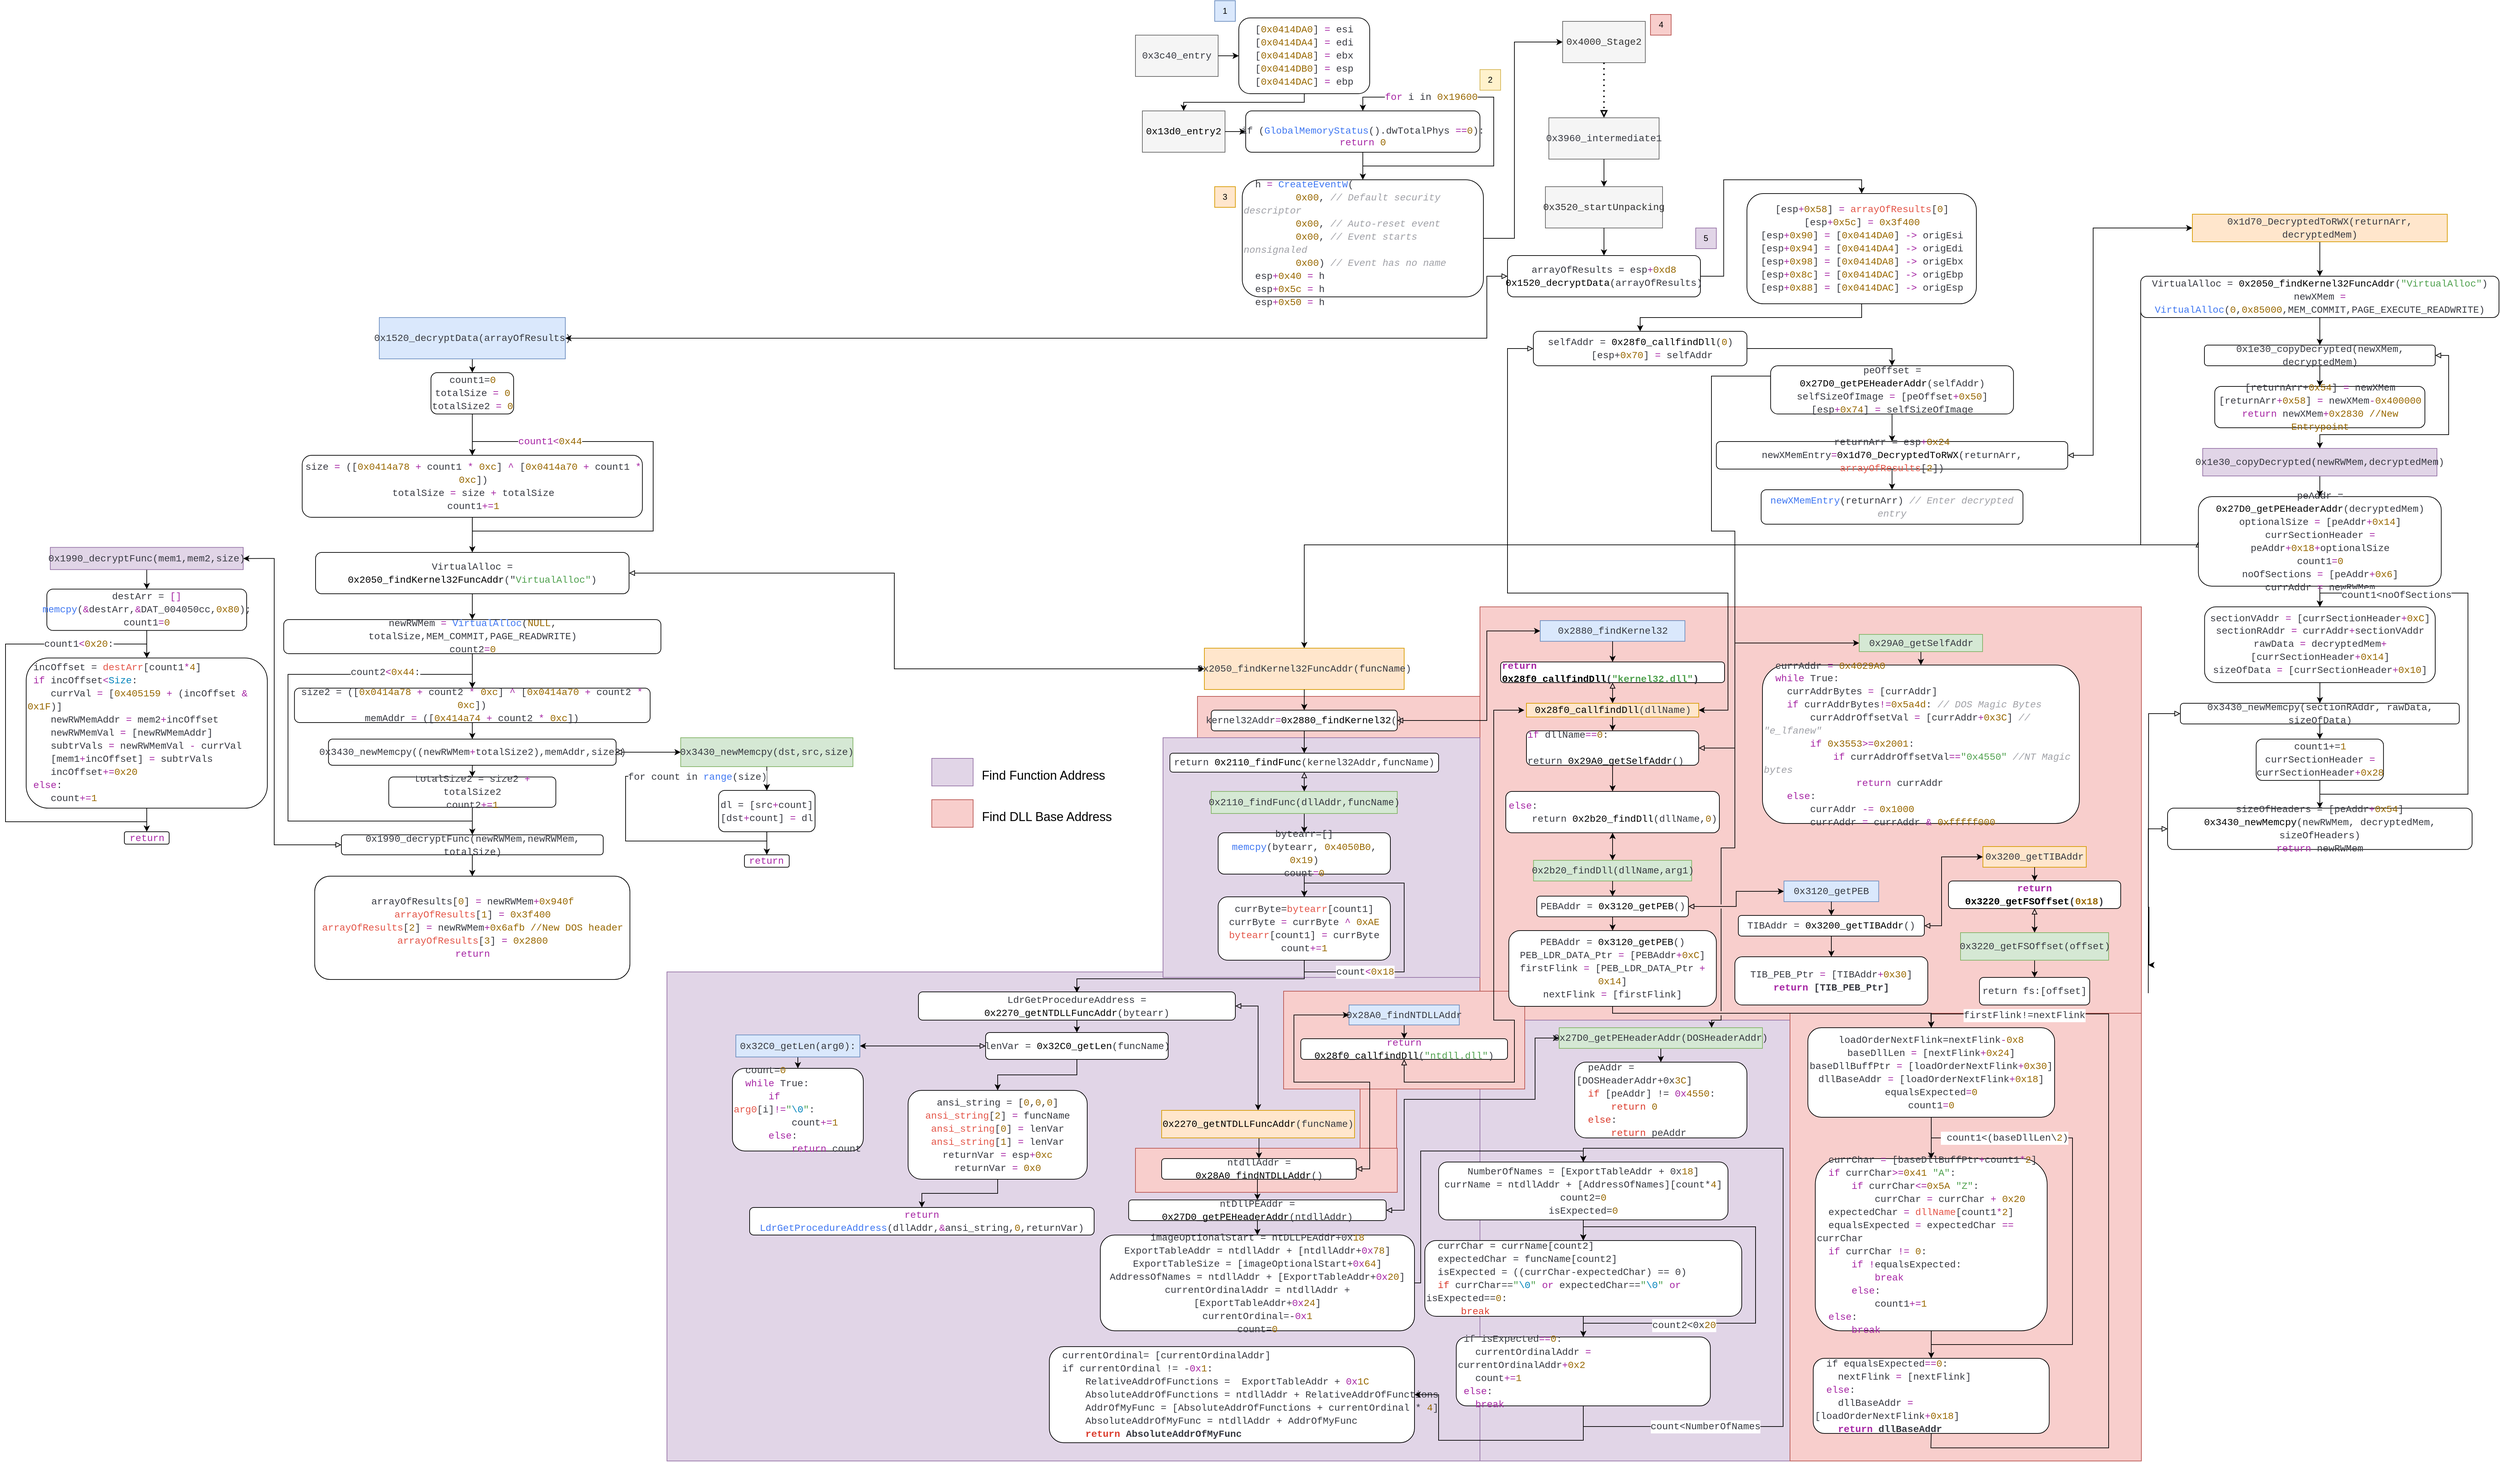 <mxfile version="22.1.5" type="onedrive">
  <diagram name="Page-1" id="XzmTuD-0rg4tvevmkDYK">
    <mxGraphModel grid="1" page="1" gridSize="10" guides="1" tooltips="1" connect="1" arrows="1" fold="1" pageScale="1" pageWidth="827" pageHeight="1169" math="0" shadow="0">
      <root>
        <mxCell id="0" />
        <mxCell id="1" parent="0" />
        <mxCell id="zP3XesCCAu5S8BxJ4PE8-85" value="" style="rounded=0;whiteSpace=wrap;html=1;fillColor=#e1d5e7;strokeColor=#9673a6;" vertex="1" parent="1">
          <mxGeometry x="-510" y="1580" width="1180" height="710" as="geometry" />
        </mxCell>
        <mxCell id="zP3XesCCAu5S8BxJ4PE8-100" value="" style="rounded=0;whiteSpace=wrap;html=1;fillColor=#f8cecc;strokeColor=#b85450;" vertex="1" parent="1">
          <mxGeometry x="496" y="1731" width="53" height="140" as="geometry" />
        </mxCell>
        <mxCell id="zP3XesCCAu5S8BxJ4PE8-99" value="" style="rounded=0;whiteSpace=wrap;html=1;fillColor=#f8cecc;strokeColor=#b85450;" vertex="1" parent="1">
          <mxGeometry x="170" y="1836" width="380" height="64" as="geometry" />
        </mxCell>
        <mxCell id="zP3XesCCAu5S8BxJ4PE8-83" value="" style="rounded=0;whiteSpace=wrap;html=1;fillColor=#f8cecc;strokeColor=#b85450;" vertex="1" parent="1">
          <mxGeometry x="670" y="1050" width="960" height="600" as="geometry" />
        </mxCell>
        <mxCell id="zP3XesCCAu5S8BxJ4PE8-88" value="" style="rounded=0;whiteSpace=wrap;html=1;fillColor=#e1d5e7;strokeColor=#9673a6;" vertex="1" parent="1">
          <mxGeometry x="670" y="1650" width="450" height="640" as="geometry" />
        </mxCell>
        <mxCell id="zP3XesCCAu5S8BxJ4PE8-95" value="" style="rounded=0;whiteSpace=wrap;html=1;fillColor=#f8cecc;strokeColor=#b85450;" vertex="1" parent="1">
          <mxGeometry x="385" y="1608" width="350" height="142" as="geometry" />
        </mxCell>
        <mxCell id="zP3XesCCAu5S8BxJ4PE8-87" value="" style="rounded=0;whiteSpace=wrap;html=1;fillColor=#f8cecc;strokeColor=#b85450;" vertex="1" parent="1">
          <mxGeometry x="260" y="1180" width="410" height="60" as="geometry" />
        </mxCell>
        <mxCell id="zP3XesCCAu5S8BxJ4PE8-86" value="" style="rounded=0;whiteSpace=wrap;html=1;fillColor=#e1d5e7;strokeColor=#9673a6;" vertex="1" parent="1">
          <mxGeometry x="210" y="1240" width="460" height="348" as="geometry" />
        </mxCell>
        <mxCell id="zP3XesCCAu5S8BxJ4PE8-84" value="" style="rounded=0;whiteSpace=wrap;html=1;fillColor=#f8cecc;strokeColor=#b85450;" vertex="1" parent="1">
          <mxGeometry x="1120" y="1640" width="510" height="650" as="geometry" />
        </mxCell>
        <mxCell id="FGKN8TnWAz-eIIMqiGr7-1" value="&lt;div style=&quot;color: rgb(56, 58, 66); font-family: Consolas, &amp;quot;Courier New&amp;quot;, monospace; font-size: 14px; line-height: 19px;&quot;&gt;0x3c40_entry&lt;/div&gt;" style="rounded=0;whiteSpace=wrap;html=1;fillColor=#f5f5f5;fontColor=#333333;strokeColor=#666666;" vertex="1" parent="1">
          <mxGeometry x="170" y="220" width="120" height="60" as="geometry" />
        </mxCell>
        <mxCell id="FGKN8TnWAz-eIIMqiGr7-2" value="" style="endArrow=classic;html=1;rounded=0;exitX=1;exitY=0.5;exitDx=0;exitDy=0;entryX=0;entryY=0.5;entryDx=0;entryDy=0;" edge="1" parent="1" source="FGKN8TnWAz-eIIMqiGr7-1" target="FGKN8TnWAz-eIIMqiGr7-3">
          <mxGeometry width="50" height="50" relative="1" as="geometry">
            <mxPoint x="460" y="330" as="sourcePoint" />
            <mxPoint x="410" y="310" as="targetPoint" />
          </mxGeometry>
        </mxCell>
        <mxCell id="FGKN8TnWAz-eIIMqiGr7-3" value="&lt;div style=&quot;color: rgb(56, 58, 66); font-family: Consolas, &amp;quot;Courier New&amp;quot;, monospace; font-size: 14px; line-height: 19px;&quot;&gt;&lt;div style=&quot;&quot;&gt;[&lt;span style=&quot;color: rgb(152, 104, 1);&quot;&gt;0x0414DA0&lt;/span&gt;] &lt;span style=&quot;color: rgb(166, 38, 164);&quot;&gt;=&lt;/span&gt;&amp;nbsp;esi&lt;br&gt;&lt;/div&gt;&lt;div style=&quot;&quot;&gt;[&lt;span style=&quot;color: #986801;&quot;&gt;0x0414DA4&lt;/span&gt;] &lt;span style=&quot;color: #a626a4;&quot;&gt;=&lt;/span&gt; edi&lt;/div&gt;&lt;div style=&quot;&quot;&gt;[&lt;span style=&quot;color: #986801;&quot;&gt;0x0414DA8&lt;/span&gt;] &lt;span style=&quot;color: #a626a4;&quot;&gt;=&lt;/span&gt; ebx&lt;/div&gt;&lt;div style=&quot;&quot;&gt;[&lt;span style=&quot;color: #986801;&quot;&gt;0x0414DB0&lt;/span&gt;] &lt;span style=&quot;color: #a626a4;&quot;&gt;=&lt;/span&gt; esp&lt;/div&gt;&lt;div style=&quot;&quot;&gt;[&lt;span style=&quot;color: rgb(152, 104, 1);&quot;&gt;0x0414DAC&lt;/span&gt;] &lt;span style=&quot;color: rgb(166, 38, 164);&quot;&gt;=&lt;/span&gt; ebp&lt;/div&gt;&lt;/div&gt;" style="rounded=1;whiteSpace=wrap;html=1;align=center;" vertex="1" parent="1">
          <mxGeometry x="320" y="195" width="190" height="110" as="geometry" />
        </mxCell>
        <mxCell id="FGKN8TnWAz-eIIMqiGr7-5" value="" style="endArrow=classic;html=1;rounded=0;exitX=0.5;exitY=1;exitDx=0;exitDy=0;edgeStyle=orthogonalEdgeStyle;entryX=0.5;entryY=0;entryDx=0;entryDy=0;" edge="1" parent="1" source="FGKN8TnWAz-eIIMqiGr7-3" target="FGKN8TnWAz-eIIMqiGr7-6">
          <mxGeometry width="50" height="50" relative="1" as="geometry">
            <mxPoint x="400" y="340" as="sourcePoint" />
            <mxPoint x="220" y="330" as="targetPoint" />
          </mxGeometry>
        </mxCell>
        <mxCell id="FGKN8TnWAz-eIIMqiGr7-6" value="&lt;br&gt;&lt;div style=&quot;color: rgb(56, 58, 66); font-family: Consolas, &amp;quot;Courier New&amp;quot;, monospace; font-weight: normal; font-size: 14px; line-height: 19px;&quot;&gt;&lt;div&gt;&lt;span style=&quot;color: #000000;&quot;&gt;0x13d0_entry2&lt;/span&gt;&lt;/div&gt;&lt;/div&gt;&lt;br&gt;" style="rounded=0;whiteSpace=wrap;html=1;fillColor=#f5f5f5;fontColor=#333333;strokeColor=#666666;" vertex="1" parent="1">
          <mxGeometry x="180" y="330" width="120" height="60" as="geometry" />
        </mxCell>
        <mxCell id="FGKN8TnWAz-eIIMqiGr7-7" value="" style="endArrow=classic;html=1;rounded=0;exitX=1;exitY=0.5;exitDx=0;exitDy=0;entryX=0;entryY=0.5;entryDx=0;entryDy=0;" edge="1" parent="1" source="FGKN8TnWAz-eIIMqiGr7-6" target="FGKN8TnWAz-eIIMqiGr7-11">
          <mxGeometry width="50" height="50" relative="1" as="geometry">
            <mxPoint x="400" y="340" as="sourcePoint" />
            <mxPoint x="340" y="360" as="targetPoint" />
          </mxGeometry>
        </mxCell>
        <mxCell id="FGKN8TnWAz-eIIMqiGr7-11" value="&lt;br&gt;&lt;div style=&quot;border-color: var(--border-color); color: rgb(56, 58, 66); font-family: Consolas, &amp;quot;Courier New&amp;quot;, monospace; font-size: 14px;&quot;&gt;if&lt;span style=&quot;border-color: var(--border-color);&quot;&gt;&amp;nbsp;(&lt;/span&gt;&lt;span style=&quot;border-color: var(--border-color); color: rgb(64, 120, 242);&quot;&gt;GlobalMemoryStatus&lt;/span&gt;&lt;span style=&quot;border-color: var(--border-color);&quot;&gt;().dwTotalPhys&amp;nbsp;&lt;/span&gt;&lt;span style=&quot;border-color: var(--border-color); color: rgb(166, 38, 164);&quot;&gt;==&lt;/span&gt;&lt;span style=&quot;border-color: var(--border-color); color: rgb(152, 104, 1);&quot;&gt;0&lt;/span&gt;&lt;span style=&quot;border-color: var(--border-color);&quot;&gt;):&lt;/span&gt;&lt;/div&gt;&lt;div style=&quot;border-color: var(--border-color); color: rgb(56, 58, 66); font-family: Consolas, &amp;quot;Courier New&amp;quot;, monospace; font-size: 14px;&quot;&gt;&lt;span style=&quot;border-color: var(--border-color); color: rgb(166, 38, 164);&quot;&gt;return&lt;/span&gt;&lt;span style=&quot;border-color: var(--border-color);&quot;&gt;&amp;nbsp;&lt;/span&gt;&lt;span style=&quot;border-color: var(--border-color); color: rgb(152, 104, 1);&quot;&gt;0&lt;/span&gt;&lt;/div&gt;" style="rounded=1;whiteSpace=wrap;html=1;" vertex="1" parent="1">
          <mxGeometry x="330" y="330" width="340" height="60" as="geometry" />
        </mxCell>
        <mxCell id="FGKN8TnWAz-eIIMqiGr7-12" value="&lt;br&gt;&lt;div style=&quot;color: rgb(56, 58, 66); font-family: Consolas, &amp;quot;Courier New&amp;quot;, monospace; font-weight: normal; font-size: 14px; line-height: 19px;&quot;&gt;&lt;div&gt;&lt;span style=&quot;background-color: initial;&quot;&gt;&amp;nbsp; h &lt;/span&gt;&lt;span style=&quot;background-color: initial; color: rgb(166, 38, 164);&quot;&gt;=&lt;/span&gt;&lt;span style=&quot;background-color: initial;&quot;&gt; &lt;/span&gt;&lt;span style=&quot;background-color: initial; color: rgb(64, 120, 242);&quot;&gt;CreateEventW&lt;/span&gt;&lt;span style=&quot;background-color: initial;&quot;&gt;(&lt;/span&gt;&lt;br&gt;&lt;/div&gt;&lt;div&gt;&lt;span style=&quot;color: #383a42;&quot;&gt;&amp;nbsp; &amp;nbsp; &amp;nbsp; &amp;nbsp; &amp;nbsp;&lt;/span&gt;&lt;span style=&quot;color: #986801;&quot;&gt;0x00&lt;/span&gt;&lt;span style=&quot;color: #383a42;&quot;&gt;,&lt;/span&gt;&lt;span style=&quot;color: #a0a1a7;font-style: italic;&quot;&gt; // Default security descriptor &lt;/span&gt;&lt;/div&gt;&lt;div&gt;&lt;span style=&quot;color: #383a42;&quot;&gt;&amp;nbsp; &amp;nbsp; &amp;nbsp; &amp;nbsp; &amp;nbsp;&lt;/span&gt;&lt;span style=&quot;color: #986801;&quot;&gt;0x00&lt;/span&gt;&lt;span style=&quot;color: #383a42;&quot;&gt;,&lt;/span&gt;&lt;span style=&quot;color: #a0a1a7;font-style: italic;&quot;&gt; // Auto-reset event&lt;/span&gt;&lt;/div&gt;&lt;div&gt;&lt;span style=&quot;color: #383a42;&quot;&gt;&amp;nbsp; &amp;nbsp; &amp;nbsp; &amp;nbsp; &amp;nbsp;&lt;/span&gt;&lt;span style=&quot;color: #986801;&quot;&gt;0x00&lt;/span&gt;&lt;span style=&quot;color: #383a42;&quot;&gt;,&lt;/span&gt;&lt;span style=&quot;color: #a0a1a7;font-style: italic;&quot;&gt; // Event starts nonsignaled&lt;/span&gt;&lt;/div&gt;&lt;div&gt;&lt;span style=&quot;color: #383a42;&quot;&gt;&amp;nbsp; &amp;nbsp; &amp;nbsp; &amp;nbsp; &amp;nbsp;&lt;/span&gt;&lt;span style=&quot;color: #986801;&quot;&gt;0x00&lt;/span&gt;&lt;span style=&quot;color: #383a42;&quot;&gt;)&lt;/span&gt;&lt;span style=&quot;color: #a0a1a7;font-style: italic;&quot;&gt; // Event has no name&lt;/span&gt;&lt;/div&gt;&lt;div&gt;&lt;span style=&quot;color: #383a42;&quot;&gt;&amp;nbsp; esp&lt;/span&gt;&lt;span style=&quot;color: #a626a4;&quot;&gt;+&lt;/span&gt;&lt;span style=&quot;color: #986801;&quot;&gt;0x40&lt;/span&gt;&lt;span style=&quot;color: #383a42;&quot;&gt; &lt;/span&gt;&lt;span style=&quot;color: #a626a4;&quot;&gt;=&lt;/span&gt;&lt;span style=&quot;color: #383a42;&quot;&gt; h&lt;/span&gt;&lt;/div&gt;&lt;div&gt;&lt;span style=&quot;color: #383a42;&quot;&gt;&amp;nbsp; esp&lt;/span&gt;&lt;span style=&quot;color: #a626a4;&quot;&gt;+&lt;/span&gt;&lt;span style=&quot;color: #986801;&quot;&gt;0x5c&lt;/span&gt;&lt;span style=&quot;color: #383a42;&quot;&gt; &lt;/span&gt;&lt;span style=&quot;color: #a626a4;&quot;&gt;=&lt;/span&gt;&lt;span style=&quot;color: #383a42;&quot;&gt; h&lt;/span&gt;&lt;/div&gt;&lt;div&gt;&lt;span style=&quot;color: #383a42;&quot;&gt;&amp;nbsp; esp&lt;/span&gt;&lt;span style=&quot;color: #a626a4;&quot;&gt;+&lt;/span&gt;&lt;span style=&quot;color: #986801;&quot;&gt;0x50&lt;/span&gt;&lt;span style=&quot;color: #383a42;&quot;&gt; &lt;/span&gt;&lt;span style=&quot;color: #a626a4;&quot;&gt;=&lt;/span&gt;&lt;span style=&quot;color: #383a42;&quot;&gt; h&lt;/span&gt;&lt;/div&gt;&lt;/div&gt;" style="rounded=1;whiteSpace=wrap;html=1;align=left;" vertex="1" parent="1">
          <mxGeometry x="325" y="430" width="350" height="170" as="geometry" />
        </mxCell>
        <mxCell id="FGKN8TnWAz-eIIMqiGr7-13" value="" style="endArrow=classic;html=1;rounded=0;exitX=0.5;exitY=1;exitDx=0;exitDy=0;entryX=0.5;entryY=0;entryDx=0;entryDy=0;" edge="1" parent="1" source="FGKN8TnWAz-eIIMqiGr7-11" target="FGKN8TnWAz-eIIMqiGr7-12">
          <mxGeometry width="50" height="50" relative="1" as="geometry">
            <mxPoint x="370" y="490" as="sourcePoint" />
            <mxPoint x="420" y="440" as="targetPoint" />
          </mxGeometry>
        </mxCell>
        <mxCell id="FGKN8TnWAz-eIIMqiGr7-15" value="&lt;span style=&quot;font-family: Consolas, &amp;quot;Courier New&amp;quot;, monospace; font-size: 14px; background-color: initial;&quot;&gt;0x4000_Stage2&lt;/span&gt;" style="rounded=0;whiteSpace=wrap;html=1;align=center;fillColor=#f5f5f5;fontColor=#333333;strokeColor=#666666;" vertex="1" parent="1">
          <mxGeometry x="790" y="200" width="120" height="60" as="geometry" />
        </mxCell>
        <mxCell id="FGKN8TnWAz-eIIMqiGr7-17" value="" style="endArrow=block;dashed=1;html=1;dashPattern=1 3;strokeWidth=2;rounded=0;exitX=0.5;exitY=1;exitDx=0;exitDy=0;endFill=0;entryX=0.5;entryY=0;entryDx=0;entryDy=0;" edge="1" parent="1" source="FGKN8TnWAz-eIIMqiGr7-15" target="FGKN8TnWAz-eIIMqiGr7-21">
          <mxGeometry width="50" height="50" relative="1" as="geometry">
            <mxPoint x="430" y="700" as="sourcePoint" />
            <mxPoint x="440" y="660" as="targetPoint" />
          </mxGeometry>
        </mxCell>
        <mxCell id="FGKN8TnWAz-eIIMqiGr7-21" value="&lt;div style=&quot;color: rgb(56, 58, 66); font-family: Consolas, &amp;quot;Courier New&amp;quot;, monospace; font-size: 14px; line-height: 19px;&quot;&gt;0x3960_intermediate1&lt;/div&gt;" style="rounded=0;whiteSpace=wrap;html=1;fillColor=#f5f5f5;fontColor=#333333;strokeColor=#666666;" vertex="1" parent="1">
          <mxGeometry x="770" y="340" width="160" height="60" as="geometry" />
        </mxCell>
        <mxCell id="FGKN8TnWAz-eIIMqiGr7-23" value="&lt;span style=&quot;font-family: Consolas, &amp;quot;Courier New&amp;quot;, monospace; font-size: 14px;&quot;&gt;0x3520_startUnpacking&lt;/span&gt;" style="rounded=0;whiteSpace=wrap;html=1;fillColor=#f5f5f5;fontColor=#333333;strokeColor=#666666;" vertex="1" parent="1">
          <mxGeometry x="765" y="440" width="170" height="60" as="geometry" />
        </mxCell>
        <mxCell id="FGKN8TnWAz-eIIMqiGr7-24" value="" style="endArrow=classic;html=1;rounded=0;exitX=0.5;exitY=1;exitDx=0;exitDy=0;entryX=0.5;entryY=0;entryDx=0;entryDy=0;" edge="1" parent="1" source="FGKN8TnWAz-eIIMqiGr7-21" target="FGKN8TnWAz-eIIMqiGr7-23">
          <mxGeometry width="50" height="50" relative="1" as="geometry">
            <mxPoint x="520" y="510" as="sourcePoint" />
            <mxPoint x="570" y="460" as="targetPoint" />
          </mxGeometry>
        </mxCell>
        <mxCell id="ONmf5goVdUAINUIzYBDn-3" style="edgeStyle=orthogonalEdgeStyle;rounded=0;orthogonalLoop=1;jettySize=auto;html=1;exitX=0.5;exitY=1;exitDx=0;exitDy=0;entryX=0.5;entryY=0;entryDx=0;entryDy=0;" edge="1" parent="1" source="FGKN8TnWAz-eIIMqiGr7-28" target="ONmf5goVdUAINUIzYBDn-2">
          <mxGeometry relative="1" as="geometry" />
        </mxCell>
        <mxCell id="FGKN8TnWAz-eIIMqiGr7-28" value="&lt;div style=&quot;color: rgb(56, 58, 66); font-family: Consolas, &amp;quot;Courier New&amp;quot;, monospace; font-size: 14px; line-height: 19px;&quot;&gt;&lt;div style=&quot;line-height: 19px;&quot;&gt;0x1520_decryptData(arrayOfResults)&lt;/div&gt;&lt;/div&gt;" style="rounded=0;whiteSpace=wrap;html=1;fillColor=#dae8fc;strokeColor=#6c8ebf;" vertex="1" parent="1">
          <mxGeometry x="-927.5" y="630" width="270" height="60" as="geometry" />
        </mxCell>
        <mxCell id="FGKN8TnWAz-eIIMqiGr7-44" style="edgeStyle=orthogonalEdgeStyle;rounded=0;orthogonalLoop=1;jettySize=auto;html=1;exitX=0.5;exitY=1;exitDx=0;exitDy=0;entryX=0.5;entryY=0;entryDx=0;entryDy=0;" edge="1" parent="1" source="FGKN8TnWAz-eIIMqiGr7-32" target="FGKN8TnWAz-eIIMqiGr7-41">
          <mxGeometry relative="1" as="geometry" />
        </mxCell>
        <mxCell id="FGKN8TnWAz-eIIMqiGr7-32" value="&lt;div style=&quot;color: rgb(56, 58, 66); font-family: Consolas, &amp;quot;Courier New&amp;quot;, monospace; font-size: 14px; line-height: 19px;&quot;&gt;&lt;div style=&quot;text-align: center;&quot;&gt;&lt;span style=&quot;background-color: initial;&quot;&gt;size &lt;/span&gt;&lt;span style=&quot;background-color: initial; color: rgb(166, 38, 164);&quot;&gt;=&lt;/span&gt;&lt;span style=&quot;background-color: initial;&quot;&gt; ([&lt;/span&gt;&lt;span style=&quot;background-color: initial; color: rgb(152, 104, 1);&quot;&gt;0x0414a78&lt;/span&gt;&lt;span style=&quot;background-color: initial;&quot;&gt; &lt;/span&gt;&lt;span style=&quot;background-color: initial; color: rgb(166, 38, 164);&quot;&gt;+&lt;/span&gt;&lt;span style=&quot;background-color: initial;&quot;&gt; count1 &lt;/span&gt;&lt;span style=&quot;background-color: initial; color: rgb(166, 38, 164);&quot;&gt;*&lt;/span&gt;&lt;span style=&quot;background-color: initial;&quot;&gt; &lt;/span&gt;&lt;span style=&quot;background-color: initial; color: rgb(152, 104, 1);&quot;&gt;0xc&lt;/span&gt;&lt;span style=&quot;background-color: initial;&quot;&gt;] &lt;/span&gt;&lt;span style=&quot;background-color: initial; color: rgb(166, 38, 164);&quot;&gt;^&lt;/span&gt;&lt;span style=&quot;background-color: initial;&quot;&gt;&amp;nbsp;[&lt;/span&gt;&lt;span style=&quot;background-color: initial; color: rgb(152, 104, 1);&quot;&gt;0x0414a70&lt;/span&gt;&lt;span style=&quot;background-color: initial;&quot;&gt; &lt;/span&gt;&lt;span style=&quot;background-color: initial; color: rgb(166, 38, 164);&quot;&gt;+&lt;/span&gt;&lt;span style=&quot;background-color: initial;&quot;&gt; count1 &lt;/span&gt;&lt;span style=&quot;background-color: initial; color: rgb(166, 38, 164);&quot;&gt;*&lt;/span&gt;&lt;span style=&quot;background-color: initial;&quot;&gt; &lt;/span&gt;&lt;span style=&quot;background-color: initial; color: rgb(152, 104, 1);&quot;&gt;0xc&lt;/span&gt;&lt;span style=&quot;background-color: initial;&quot;&gt;])&lt;/span&gt;&lt;/div&gt;&lt;div style=&quot;text-align: center;&quot;&gt;totalSize &lt;span style=&quot;color: #a626a4;&quot;&gt;=&lt;/span&gt; size &lt;span style=&quot;color: #a626a4;&quot;&gt;+&lt;/span&gt; totalSize&lt;/div&gt;&lt;div style=&quot;text-align: center;&quot;&gt;&lt;span style=&quot;background-color: initial;&quot;&gt;count1&lt;/span&gt;&lt;span style=&quot;background-color: initial; color: rgb(166, 38, 164);&quot;&gt;+=&lt;/span&gt;&lt;span style=&quot;background-color: initial; color: rgb(152, 104, 1);&quot;&gt;1&lt;/span&gt;&lt;br&gt;&lt;/div&gt;&lt;/div&gt;" style="rounded=1;whiteSpace=wrap;html=1;align=left;" vertex="1" parent="1">
          <mxGeometry x="-1039.38" y="830" width="493.75" height="90" as="geometry" />
        </mxCell>
        <mxCell id="FGKN8TnWAz-eIIMqiGr7-35" value="" style="endArrow=classic;html=1;rounded=0;exitX=0.5;exitY=1;exitDx=0;exitDy=0;edgeStyle=orthogonalEdgeStyle;entryX=0.5;entryY=0;entryDx=0;entryDy=0;" edge="1" parent="1" source="FGKN8TnWAz-eIIMqiGr7-23" target="FGKN8TnWAz-eIIMqiGr7-36">
          <mxGeometry width="50" height="50" relative="1" as="geometry">
            <mxPoint x="560" y="660" as="sourcePoint" />
            <mxPoint x="850" y="540" as="targetPoint" />
          </mxGeometry>
        </mxCell>
        <mxCell id="FGKN8TnWAz-eIIMqiGr7-48" style="edgeStyle=orthogonalEdgeStyle;rounded=0;orthogonalLoop=1;jettySize=auto;html=1;exitX=0;exitY=0.5;exitDx=0;exitDy=0;entryX=1;entryY=0.5;entryDx=0;entryDy=0;startArrow=block;startFill=0;" edge="1" parent="1" source="FGKN8TnWAz-eIIMqiGr7-36" target="FGKN8TnWAz-eIIMqiGr7-28">
          <mxGeometry relative="1" as="geometry">
            <Array as="points">
              <mxPoint x="680" y="570" />
              <mxPoint x="680" y="660" />
            </Array>
          </mxGeometry>
        </mxCell>
        <mxCell id="i5SBJ1p_QHMv2AcSenQa-2" style="edgeStyle=orthogonalEdgeStyle;rounded=0;orthogonalLoop=1;jettySize=auto;html=1;exitX=1;exitY=0.5;exitDx=0;exitDy=0;entryX=0.5;entryY=0;entryDx=0;entryDy=0;" edge="1" parent="1" source="FGKN8TnWAz-eIIMqiGr7-36" target="i5SBJ1p_QHMv2AcSenQa-1">
          <mxGeometry relative="1" as="geometry" />
        </mxCell>
        <mxCell id="FGKN8TnWAz-eIIMqiGr7-36" value="&lt;div style=&quot;color: rgb(56, 58, 66); font-family: Consolas, &amp;quot;Courier New&amp;quot;, monospace; font-size: 14px; line-height: 19px;&quot;&gt;&lt;div style=&quot;&quot;&gt;arrayOfResults = esp&lt;span style=&quot;color: rgb(166, 38, 164);&quot;&gt;+&lt;/span&gt;&lt;span style=&quot;color: rgb(152, 104, 1);&quot;&gt;0xd8&lt;/span&gt;&lt;/div&gt;&lt;div style=&quot;&quot;&gt;&lt;span style=&quot;color: rgb(0, 0, 0);&quot;&gt;0x1520_decryptData&lt;/span&gt;(arrayOfResults)&lt;/div&gt;&lt;/div&gt;" style="rounded=1;whiteSpace=wrap;html=1;align=center;" vertex="1" parent="1">
          <mxGeometry x="710" y="540" width="280" height="60" as="geometry" />
        </mxCell>
        <mxCell id="ONmf5goVdUAINUIzYBDn-1" style="edgeStyle=orthogonalEdgeStyle;rounded=0;orthogonalLoop=1;jettySize=auto;html=1;exitX=0.5;exitY=1;exitDx=0;exitDy=0;entryX=0.5;entryY=0;entryDx=0;entryDy=0;" edge="1" parent="1" source="FGKN8TnWAz-eIIMqiGr7-41" target="k_HUsKmQvjiYGDDop7mp-1">
          <mxGeometry relative="1" as="geometry" />
        </mxCell>
        <mxCell id="FGKN8TnWAz-eIIMqiGr7-41" value="&lt;div style=&quot;color: rgb(56, 58, 66); font-family: Consolas, &amp;quot;Courier New&amp;quot;, monospace; font-size: 14px; line-height: 19px;&quot;&gt;&lt;div style=&quot;&quot;&gt;VirtualAlloc = &lt;span style=&quot;color: rgb(0, 0, 0);&quot;&gt;0x2050_findKernel32FuncAddr&lt;/span&gt;(&quot;&lt;span style=&quot;color: rgb(80, 161, 79);&quot;&gt;VirtualAlloc&quot;&lt;/span&gt;)&lt;/div&gt;&lt;/div&gt;" style="rounded=1;whiteSpace=wrap;html=1;align=center;" vertex="1" parent="1">
          <mxGeometry x="-1020" y="971" width="455" height="60" as="geometry" />
        </mxCell>
        <mxCell id="FGKN8TnWAz-eIIMqiGr7-45" value="" style="endArrow=classic;html=1;rounded=0;exitX=1;exitY=0.5;exitDx=0;exitDy=0;entryX=0;entryY=0.5;entryDx=0;entryDy=0;edgeStyle=orthogonalEdgeStyle;" edge="1" parent="1" source="FGKN8TnWAz-eIIMqiGr7-12" target="FGKN8TnWAz-eIIMqiGr7-15">
          <mxGeometry width="50" height="50" relative="1" as="geometry">
            <mxPoint x="510" y="490" as="sourcePoint" />
            <mxPoint x="560" y="440" as="targetPoint" />
            <Array as="points">
              <mxPoint x="720" y="515" />
              <mxPoint x="720" y="230" />
            </Array>
          </mxGeometry>
        </mxCell>
        <mxCell id="FGKN8TnWAz-eIIMqiGr7-49" value="&lt;div style=&quot;color: rgb(56, 58, 66); font-family: Consolas, &amp;quot;Courier New&amp;quot;, monospace; font-size: 14px; line-height: 19px;&quot;&gt;0x2050_findKernel32FuncAddr(funcName)&lt;/div&gt;" style="rounded=0;whiteSpace=wrap;html=1;fillColor=#ffe6cc;strokeColor=#d79b00;" vertex="1" parent="1">
          <mxGeometry x="270" y="1110" width="290" height="60" as="geometry" />
        </mxCell>
        <mxCell id="FGKN8TnWAz-eIIMqiGr7-50" value="" style="endArrow=classic;html=1;rounded=0;exitX=1;exitY=0.5;exitDx=0;exitDy=0;entryX=0;entryY=0.5;entryDx=0;entryDy=0;edgeStyle=orthogonalEdgeStyle;startArrow=block;startFill=0;" edge="1" parent="1" source="FGKN8TnWAz-eIIMqiGr7-41" target="FGKN8TnWAz-eIIMqiGr7-49">
          <mxGeometry width="50" height="50" relative="1" as="geometry">
            <mxPoint x="590" y="880" as="sourcePoint" />
            <mxPoint x="640" y="830" as="targetPoint" />
            <Array as="points">
              <mxPoint x="-180" y="1001" />
              <mxPoint x="-180" y="1140" />
            </Array>
          </mxGeometry>
        </mxCell>
        <mxCell id="FGKN8TnWAz-eIIMqiGr7-51" value="" style="endArrow=classic;html=1;rounded=0;exitX=0.5;exitY=1;exitDx=0;exitDy=0;entryX=0.5;entryY=0;entryDx=0;entryDy=0;" edge="1" parent="1" source="FGKN8TnWAz-eIIMqiGr7-49" target="FGKN8TnWAz-eIIMqiGr7-54">
          <mxGeometry width="50" height="50" relative="1" as="geometry">
            <mxPoint x="340" y="1180" as="sourcePoint" />
            <mxPoint x="345" y="1220" as="targetPoint" />
          </mxGeometry>
        </mxCell>
        <mxCell id="FGKN8TnWAz-eIIMqiGr7-82" style="edgeStyle=orthogonalEdgeStyle;rounded=0;orthogonalLoop=1;jettySize=auto;html=1;exitX=1;exitY=0.5;exitDx=0;exitDy=0;entryX=0;entryY=0.5;entryDx=0;entryDy=0;startArrow=block;startFill=0;" edge="1" parent="1" source="FGKN8TnWAz-eIIMqiGr7-54" target="FGKN8TnWAz-eIIMqiGr7-57">
          <mxGeometry relative="1" as="geometry">
            <Array as="points">
              <mxPoint x="680" y="1215" />
              <mxPoint x="680" y="1085" />
            </Array>
          </mxGeometry>
        </mxCell>
        <mxCell id="zP3XesCCAu5S8BxJ4PE8-16" style="edgeStyle=orthogonalEdgeStyle;rounded=0;orthogonalLoop=1;jettySize=auto;html=1;exitX=0.5;exitY=1;exitDx=0;exitDy=0;entryX=0.5;entryY=0;entryDx=0;entryDy=0;" edge="1" parent="1" source="FGKN8TnWAz-eIIMqiGr7-54" target="zP3XesCCAu5S8BxJ4PE8-15">
          <mxGeometry relative="1" as="geometry" />
        </mxCell>
        <mxCell id="FGKN8TnWAz-eIIMqiGr7-54" value="&lt;span style=&quot;color: rgb(56, 58, 66); font-family: Consolas, &amp;quot;Courier New&amp;quot;, monospace; font-size: 14px;&quot;&gt;kernel32Addr&lt;/span&gt;&lt;span style=&quot;font-family: Consolas, &amp;quot;Courier New&amp;quot;, monospace; font-size: 14px; color: rgb(166, 38, 164);&quot;&gt;=&lt;/span&gt;&lt;span style=&quot;font-family: Consolas, &amp;quot;Courier New&amp;quot;, monospace; font-size: 14px;&quot;&gt;0x2880_findKernel32&lt;/span&gt;&lt;span style=&quot;color: rgb(56, 58, 66); font-family: Consolas, &amp;quot;Courier New&amp;quot;, monospace; font-size: 14px;&quot;&gt;()&lt;/span&gt;" style="rounded=1;whiteSpace=wrap;html=1;" vertex="1" parent="1">
          <mxGeometry x="280" y="1200" width="270" height="30" as="geometry" />
        </mxCell>
        <mxCell id="FGKN8TnWAz-eIIMqiGr7-57" value="&lt;div style=&quot;color: rgb(56, 58, 66); font-family: Consolas, &amp;quot;Courier New&amp;quot;, monospace; font-size: 14px; line-height: 19px;&quot;&gt;0x2880_findKernel32&lt;/div&gt;" style="rounded=0;whiteSpace=wrap;html=1;fillColor=#dae8fc;strokeColor=#6c8ebf;" vertex="1" parent="1">
          <mxGeometry x="757.5" y="1070" width="210" height="30" as="geometry" />
        </mxCell>
        <mxCell id="FGKN8TnWAz-eIIMqiGr7-58" value="" style="endArrow=classic;html=1;rounded=0;exitX=0.5;exitY=1;exitDx=0;exitDy=0;entryX=0.5;entryY=0;entryDx=0;entryDy=0;edgeStyle=orthogonalEdgeStyle;" edge="1" parent="1" source="FGKN8TnWAz-eIIMqiGr7-57" target="FGKN8TnWAz-eIIMqiGr7-59">
          <mxGeometry width="50" height="50" relative="1" as="geometry">
            <mxPoint x="610" y="1160" as="sourcePoint" />
            <mxPoint x="805" y="1140" as="targetPoint" />
          </mxGeometry>
        </mxCell>
        <mxCell id="FGKN8TnWAz-eIIMqiGr7-59" value="&lt;div style=&quot;color: rgb(56, 58, 66); font-family: Consolas, &amp;quot;Courier New&amp;quot;, monospace; font-size: 14px; line-height: 19px;&quot;&gt;&lt;div style=&quot;line-height: 19px;&quot;&gt;&lt;div style=&quot;&quot;&gt;&lt;b&gt;&lt;span style=&quot;background-color: initial; color: rgb(166, 38, 164);&quot;&gt;return&lt;/span&gt;&lt;span style=&quot;background-color: initial;&quot;&gt; &lt;/span&gt;&lt;span style=&quot;background-color: initial; color: rgb(0, 0, 0);&quot;&gt;0x28f0_callfindDll&lt;/span&gt;&lt;span style=&quot;background-color: initial;&quot;&gt;(&lt;/span&gt;&lt;span style=&quot;background-color: initial; color: rgb(80, 161, 79);&quot;&gt;&quot;kernel32.dll&quot;&lt;/span&gt;&lt;span style=&quot;background-color: initial;&quot;&gt;)&lt;/span&gt;&lt;/b&gt;&lt;br&gt;&lt;/div&gt;&lt;/div&gt;&lt;/div&gt;" style="rounded=1;whiteSpace=wrap;html=1;align=left;" vertex="1" parent="1">
          <mxGeometry x="700" y="1130" width="325" height="30" as="geometry" />
        </mxCell>
        <mxCell id="FGKN8TnWAz-eIIMqiGr7-60" value="" style="endArrow=classic;html=1;rounded=0;exitX=0.5;exitY=1;exitDx=0;exitDy=0;entryX=0.5;entryY=0;entryDx=0;entryDy=0;startArrow=block;startFill=0;" edge="1" parent="1" source="FGKN8TnWAz-eIIMqiGr7-59" target="FGKN8TnWAz-eIIMqiGr7-61">
          <mxGeometry width="50" height="50" relative="1" as="geometry">
            <mxPoint x="540" y="1190" as="sourcePoint" />
            <mxPoint x="863" y="1190" as="targetPoint" />
          </mxGeometry>
        </mxCell>
        <mxCell id="FGKN8TnWAz-eIIMqiGr7-61" value="&lt;span style=&quot;font-family: Consolas, &amp;quot;Courier New&amp;quot;, monospace; font-size: 14px;&quot;&gt;0x28f0_callfindDll&lt;/span&gt;&lt;span style=&quot;color: rgb(56, 58, 66); font-family: Consolas, &amp;quot;Courier New&amp;quot;, monospace; font-size: 14px;&quot;&gt;(dllName)&lt;/span&gt;" style="rounded=0;whiteSpace=wrap;html=1;fillColor=#ffe6cc;strokeColor=#d79b00;" vertex="1" parent="1">
          <mxGeometry x="737.5" y="1190" width="250" height="20" as="geometry" />
        </mxCell>
        <mxCell id="FGKN8TnWAz-eIIMqiGr7-62" value="" style="endArrow=classic;html=1;rounded=0;exitX=0.5;exitY=1;exitDx=0;exitDy=0;entryX=0.5;entryY=0;entryDx=0;entryDy=0;" edge="1" parent="1" source="FGKN8TnWAz-eIIMqiGr7-61" target="FGKN8TnWAz-eIIMqiGr7-63">
          <mxGeometry width="50" height="50" relative="1" as="geometry">
            <mxPoint x="790" y="1280" as="sourcePoint" />
            <mxPoint x="863" y="1240" as="targetPoint" />
          </mxGeometry>
        </mxCell>
        <mxCell id="FGKN8TnWAz-eIIMqiGr7-127" style="edgeStyle=orthogonalEdgeStyle;rounded=0;orthogonalLoop=1;jettySize=auto;html=1;exitX=1;exitY=0.5;exitDx=0;exitDy=0;entryX=0;entryY=0.5;entryDx=0;entryDy=0;startArrow=block;startFill=0;" edge="1" parent="1" source="FGKN8TnWAz-eIIMqiGr7-63" target="FGKN8TnWAz-eIIMqiGr7-67">
          <mxGeometry relative="1" as="geometry">
            <Array as="points">
              <mxPoint x="1040" y="1255" />
              <mxPoint x="1040" y="1102" />
            </Array>
          </mxGeometry>
        </mxCell>
        <mxCell id="FGKN8TnWAz-eIIMqiGr7-63" value="&lt;div style=&quot;color: rgb(56, 58, 66); font-family: Consolas, &amp;quot;Courier New&amp;quot;, monospace; font-size: 14px; line-height: 19px;&quot;&gt;&lt;div style=&quot;&quot;&gt;&lt;div style=&quot;line-height: 19px;&quot;&gt;&lt;div style=&quot;&quot;&gt;&lt;span style=&quot;color: rgb(166, 38, 164);&quot;&gt;if&lt;/span&gt; dllName&lt;span style=&quot;color: rgb(166, 38, 164);&quot;&gt;==&lt;/span&gt;&lt;span style=&quot;color: rgb(152, 104, 1);&quot;&gt;0&lt;/span&gt;:&lt;br&gt;&lt;/div&gt;&lt;div style=&quot;&quot;&gt;&amp;nbsp; &amp;nbsp; return&amp;nbsp;&lt;span style=&quot;color: #000000;&quot;&gt;0x29A0_getSelfAddr&lt;/span&gt;()&lt;/div&gt;&lt;/div&gt;&lt;/div&gt;&lt;/div&gt;" style="rounded=1;whiteSpace=wrap;html=1;align=left;" vertex="1" parent="1">
          <mxGeometry x="737.49" y="1230" width="250" height="50" as="geometry" />
        </mxCell>
        <mxCell id="FGKN8TnWAz-eIIMqiGr7-64" value="" style="endArrow=classic;html=1;rounded=0;exitX=0.5;exitY=1;exitDx=0;exitDy=0;entryX=0.5;entryY=0;entryDx=0;entryDy=0;" edge="1" parent="1" source="FGKN8TnWAz-eIIMqiGr7-63" target="FGKN8TnWAz-eIIMqiGr7-65">
          <mxGeometry width="50" height="50" relative="1" as="geometry">
            <mxPoint x="950" y="1238" as="sourcePoint" />
            <mxPoint x="860" y="1318" as="targetPoint" />
          </mxGeometry>
        </mxCell>
        <mxCell id="FGKN8TnWAz-eIIMqiGr7-88" style="edgeStyle=orthogonalEdgeStyle;rounded=0;orthogonalLoop=1;jettySize=auto;html=1;exitX=0.5;exitY=1;exitDx=0;exitDy=0;entryX=0.5;entryY=0;entryDx=0;entryDy=0;startArrow=classic;startFill=1;" edge="1" parent="1" source="FGKN8TnWAz-eIIMqiGr7-65" target="FGKN8TnWAz-eIIMqiGr7-73">
          <mxGeometry relative="1" as="geometry" />
        </mxCell>
        <mxCell id="FGKN8TnWAz-eIIMqiGr7-65" value="&lt;div style=&quot;border-color: var(--border-color); color: rgb(56, 58, 66); font-family: Consolas, &amp;quot;Courier New&amp;quot;, monospace; font-size: 14px; text-align: left;&quot;&gt;&lt;div style=&quot;line-height: 19px;&quot;&gt;&lt;div style=&quot;&quot;&gt;&lt;span style=&quot;color: rgb(166, 38, 164);&quot;&gt;else&lt;/span&gt;:&lt;br&gt;&lt;/div&gt;&lt;div style=&quot;&quot;&gt;&amp;nbsp; &amp;nbsp; return&amp;nbsp;&lt;span style=&quot;color: rgb(0, 0, 0);&quot;&gt;0x2b20_findDll&lt;/span&gt;(dllName,&lt;span style=&quot;color: rgb(152, 104, 1);&quot;&gt;0&lt;/span&gt;)&lt;/div&gt;&lt;/div&gt;&lt;/div&gt;" style="rounded=1;whiteSpace=wrap;html=1;" vertex="1" parent="1">
          <mxGeometry x="707.5" y="1318" width="310" height="60" as="geometry" />
        </mxCell>
        <mxCell id="FGKN8TnWAz-eIIMqiGr7-91" style="edgeStyle=orthogonalEdgeStyle;rounded=0;orthogonalLoop=1;jettySize=auto;html=1;exitX=0.5;exitY=1;exitDx=0;exitDy=0;entryX=0.5;entryY=0;entryDx=0;entryDy=0;" edge="1" parent="1" source="FGKN8TnWAz-eIIMqiGr7-67" target="FGKN8TnWAz-eIIMqiGr7-69">
          <mxGeometry relative="1" as="geometry" />
        </mxCell>
        <mxCell id="FGKN8TnWAz-eIIMqiGr7-67" value="&lt;div style=&quot;color: rgb(56, 58, 66); font-family: Consolas, &amp;quot;Courier New&amp;quot;, monospace; font-size: 14px; line-height: 19px;&quot;&gt;&lt;div style=&quot;&quot;&gt;0x29A0_getSelfAddr&lt;/div&gt;&lt;div style=&quot;background-color: rgb(250, 250, 250);&quot;&gt;&lt;/div&gt;&lt;/div&gt;" style="rounded=0;whiteSpace=wrap;html=1;fillColor=#d5e8d4;strokeColor=#82b366;" vertex="1" parent="1">
          <mxGeometry x="1220.5" y="1090" width="179" height="25" as="geometry" />
        </mxCell>
        <mxCell id="FGKN8TnWAz-eIIMqiGr7-69" value="&lt;span style=&quot;color: rgb(56, 58, 66); font-family: Consolas, &amp;quot;Courier New&amp;quot;, monospace; font-size: 14px; background-color: initial;&quot;&gt;&amp;nbsp; currAddr &lt;/span&gt;&lt;span style=&quot;font-family: Consolas, &amp;quot;Courier New&amp;quot;, monospace; font-size: 14px; background-color: initial; color: rgb(166, 38, 164);&quot;&gt;=&lt;/span&gt;&lt;span style=&quot;color: rgb(56, 58, 66); font-family: Consolas, &amp;quot;Courier New&amp;quot;, monospace; font-size: 14px; background-color: initial;&quot;&gt; &lt;/span&gt;&lt;span style=&quot;font-family: Consolas, &amp;quot;Courier New&amp;quot;, monospace; font-size: 14px; background-color: initial; color: rgb(152, 104, 1);&quot;&gt;0x4029A0&lt;/span&gt;&lt;br&gt;&lt;div style=&quot;color: rgb(56, 58, 66); font-family: Consolas, &amp;quot;Courier New&amp;quot;, monospace; font-weight: normal; font-size: 14px; line-height: 19px;&quot;&gt;&lt;div&gt;&lt;span style=&quot;color: #a626a4;&quot;&gt;&amp;nbsp; while&lt;/span&gt;&lt;span style=&quot;color: #383a42;&quot;&gt; True:&lt;/span&gt;&lt;/div&gt;&lt;div&gt;&lt;span style=&quot;color: #383a42;&quot;&gt;&amp;nbsp; &amp;nbsp; currAddrBytes &lt;/span&gt;&lt;span style=&quot;color: #a626a4;&quot;&gt;=&lt;/span&gt;&lt;span style=&quot;color: #383a42;&quot;&gt; [currAddr]&lt;/span&gt;&lt;/div&gt;&lt;div&gt;&lt;span style=&quot;color: #383a42;&quot;&gt;&amp;nbsp; &amp;nbsp; &lt;/span&gt;&lt;span style=&quot;color: #a626a4;&quot;&gt;if&lt;/span&gt;&lt;span style=&quot;color: #383a42;&quot;&gt; currAddrBytes&lt;/span&gt;&lt;span style=&quot;color: #a626a4;&quot;&gt;!=&lt;/span&gt;&lt;span style=&quot;color: #986801;&quot;&gt;0x5a4d&lt;/span&gt;&lt;span style=&quot;color: #383a42;&quot;&gt;:&lt;/span&gt;&lt;span style=&quot;color: #a0a1a7;font-style: italic;&quot;&gt; // DOS Magic Bytes&lt;/span&gt;&lt;/div&gt;&lt;div&gt;&lt;span style=&quot;color: #383a42;&quot;&gt;&amp;nbsp; &amp;nbsp; &amp;nbsp; &amp;nbsp; currAddrOffsetVal &lt;/span&gt;&lt;span style=&quot;color: #a626a4;&quot;&gt;=&lt;/span&gt;&lt;span style=&quot;color: #383a42;&quot;&gt; [currAddr&lt;/span&gt;&lt;span style=&quot;color: #a626a4;&quot;&gt;+&lt;/span&gt;&lt;span style=&quot;color: #986801;&quot;&gt;0x3C&lt;/span&gt;&lt;span style=&quot;color: #383a42;&quot;&gt;]&lt;/span&gt;&lt;span style=&quot;color: #a0a1a7;font-style: italic;&quot;&gt; // &quot;e_lfanew&quot;&lt;/span&gt;&lt;/div&gt;&lt;div&gt;&lt;span style=&quot;color: #383a42;&quot;&gt;&amp;nbsp; &amp;nbsp; &amp;nbsp; &amp;nbsp; &lt;/span&gt;&lt;span style=&quot;color: #a626a4;&quot;&gt;if&lt;/span&gt;&lt;span style=&quot;color: #383a42;&quot;&gt; &lt;/span&gt;&lt;span style=&quot;color: #986801;&quot;&gt;0x3553&lt;/span&gt;&lt;span style=&quot;color: #a626a4;&quot;&gt;&amp;gt;=&lt;/span&gt;&lt;span style=&quot;color: #986801;&quot;&gt;0x2001&lt;/span&gt;&lt;span style=&quot;color: #383a42;&quot;&gt;:&lt;/span&gt;&lt;/div&gt;&lt;div&gt;&lt;span style=&quot;color: #383a42;&quot;&gt;&amp;nbsp; &amp;nbsp; &amp;nbsp; &amp;nbsp; &amp;nbsp; &amp;nbsp; &lt;/span&gt;&lt;span style=&quot;color: #a626a4;&quot;&gt;if&lt;/span&gt;&lt;span style=&quot;color: #383a42;&quot;&gt; currAddrOffsetVal&lt;/span&gt;&lt;span style=&quot;color: #a626a4;&quot;&gt;==&lt;/span&gt;&lt;span style=&quot;color: #50a14f;&quot;&gt;&quot;0x4550&quot;&lt;/span&gt;&lt;span style=&quot;color: #a0a1a7;font-style: italic;&quot;&gt; //NT Magic bytes&lt;/span&gt;&lt;/div&gt;&lt;div&gt;&lt;span style=&quot;color: #383a42;&quot;&gt;&amp;nbsp; &amp;nbsp; &amp;nbsp; &amp;nbsp; &amp;nbsp; &amp;nbsp; &amp;nbsp; &amp;nbsp; &lt;/span&gt;&lt;span style=&quot;color: #a626a4;&quot;&gt;return&lt;/span&gt;&lt;span style=&quot;color: #383a42;&quot;&gt; currAddr&lt;/span&gt;&lt;/div&gt;&lt;div&gt;&lt;span style=&quot;color: #383a42;&quot;&gt;&amp;nbsp; &amp;nbsp; &lt;/span&gt;&lt;span style=&quot;color: #a626a4;&quot;&gt;else&lt;/span&gt;&lt;span style=&quot;color: #383a42;&quot;&gt;:&lt;/span&gt;&lt;/div&gt;&lt;div&gt;&lt;span style=&quot;color: #383a42;&quot;&gt;&amp;nbsp; &amp;nbsp; &amp;nbsp; &amp;nbsp; currAddr &lt;/span&gt;&lt;span style=&quot;color: #a626a4;&quot;&gt;-=&lt;/span&gt;&lt;span style=&quot;color: #383a42;&quot;&gt; &lt;/span&gt;&lt;span style=&quot;color: #986801;&quot;&gt;0x1000&lt;/span&gt;&lt;/div&gt;&lt;div&gt;&lt;span style=&quot;color: #383a42;&quot;&gt;&amp;nbsp; &amp;nbsp; &amp;nbsp; &amp;nbsp; currAddr &lt;/span&gt;&lt;span style=&quot;color: #a626a4;&quot;&gt;=&lt;/span&gt;&lt;span style=&quot;color: #383a42;&quot;&gt; currAddr &lt;/span&gt;&lt;span style=&quot;color: #a626a4;&quot;&gt;&amp;amp;&lt;/span&gt;&lt;span style=&quot;color: #383a42;&quot;&gt; &lt;/span&gt;&lt;span style=&quot;color: #986801;&quot;&gt;0xfffff000&lt;/span&gt;&lt;/div&gt;&lt;/div&gt;" style="rounded=1;whiteSpace=wrap;html=1;align=left;" vertex="1" parent="1">
          <mxGeometry x="1080" y="1134.5" width="460" height="230" as="geometry" />
        </mxCell>
        <mxCell id="FGKN8TnWAz-eIIMqiGr7-73" value="&lt;div style=&quot;color: rgb(56, 58, 66); font-family: Consolas, &amp;quot;Courier New&amp;quot;, monospace; font-size: 14px; line-height: 19px;&quot;&gt;0x2b20_findDll(dllName,arg1)&lt;/div&gt;" style="rounded=0;whiteSpace=wrap;html=1;fillColor=#d5e8d4;strokeColor=#82b366;" vertex="1" parent="1">
          <mxGeometry x="747.75" y="1418" width="229.5" height="30" as="geometry" />
        </mxCell>
        <mxCell id="FGKN8TnWAz-eIIMqiGr7-93" value="" style="endArrow=classic;html=1;rounded=0;exitX=0.5;exitY=1;exitDx=0;exitDy=0;entryX=0.5;entryY=0;entryDx=0;entryDy=0;" edge="1" parent="1" source="FGKN8TnWAz-eIIMqiGr7-73" target="FGKN8TnWAz-eIIMqiGr7-94">
          <mxGeometry width="50" height="50" relative="1" as="geometry">
            <mxPoint x="520" y="1410" as="sourcePoint" />
            <mxPoint x="863" y="1490" as="targetPoint" />
          </mxGeometry>
        </mxCell>
        <mxCell id="FGKN8TnWAz-eIIMqiGr7-130" style="edgeStyle=orthogonalEdgeStyle;rounded=0;orthogonalLoop=1;jettySize=auto;html=1;exitX=1;exitY=0.5;exitDx=0;exitDy=0;entryX=0;entryY=0.5;entryDx=0;entryDy=0;startArrow=block;startFill=0;" edge="1" parent="1" source="FGKN8TnWAz-eIIMqiGr7-94" target="FGKN8TnWAz-eIIMqiGr7-96">
          <mxGeometry relative="1" as="geometry" />
        </mxCell>
        <mxCell id="FGKN8TnWAz-eIIMqiGr7-94" value="&lt;div style=&quot;color: rgb(56, 58, 66); font-family: Consolas, &amp;quot;Courier New&amp;quot;, monospace; font-size: 14px; line-height: 19px;&quot;&gt;PEBAddr = &lt;span style=&quot;color: rgb(0, 0, 0);&quot;&gt;0x3120_getPEB&lt;/span&gt;()&lt;/div&gt;" style="rounded=1;whiteSpace=wrap;html=1;align=center;" vertex="1" parent="1">
          <mxGeometry x="752.5" y="1470" width="220" height="30" as="geometry" />
        </mxCell>
        <mxCell id="FGKN8TnWAz-eIIMqiGr7-96" value="&lt;div style=&quot;color: rgb(56, 58, 66); font-family: Consolas, &amp;quot;Courier New&amp;quot;, monospace; font-size: 14px; line-height: 19px;&quot;&gt;0x3120_getPEB&lt;/div&gt;" style="rounded=0;whiteSpace=wrap;html=1;fillColor=#dae8fc;strokeColor=#6c8ebf;" vertex="1" parent="1">
          <mxGeometry x="1111.25" y="1448" width="137.5" height="30" as="geometry" />
        </mxCell>
        <mxCell id="FGKN8TnWAz-eIIMqiGr7-97" value="" style="endArrow=classic;html=1;rounded=0;exitX=0.5;exitY=1;exitDx=0;exitDy=0;entryX=0.5;entryY=0;entryDx=0;entryDy=0;" edge="1" parent="1" source="FGKN8TnWAz-eIIMqiGr7-96" target="FGKN8TnWAz-eIIMqiGr7-101">
          <mxGeometry width="50" height="50" relative="1" as="geometry">
            <mxPoint x="1011.25" y="1318" as="sourcePoint" />
            <mxPoint x="1171.25" y="1508" as="targetPoint" />
          </mxGeometry>
        </mxCell>
        <mxCell id="FGKN8TnWAz-eIIMqiGr7-129" style="edgeStyle=orthogonalEdgeStyle;rounded=0;orthogonalLoop=1;jettySize=auto;html=1;exitX=1;exitY=0.5;exitDx=0;exitDy=0;entryX=0;entryY=0.5;entryDx=0;entryDy=0;startArrow=block;startFill=0;" edge="1" parent="1" source="FGKN8TnWAz-eIIMqiGr7-101" target="FGKN8TnWAz-eIIMqiGr7-103">
          <mxGeometry relative="1" as="geometry">
            <Array as="points">
              <mxPoint x="1340" y="1513" />
              <mxPoint x="1340" y="1413" />
            </Array>
          </mxGeometry>
        </mxCell>
        <mxCell id="FGKN8TnWAz-eIIMqiGr7-101" value="&lt;div style=&quot;color: rgb(56, 58, 66); font-family: Consolas, &amp;quot;Courier New&amp;quot;, monospace; font-size: 14px; line-height: 19px;&quot;&gt;TIBAddr = &lt;span style=&quot;color: rgb(0, 0, 0);&quot;&gt;0x3200_getTIBAddr&lt;/span&gt;()&lt;/div&gt;" style="rounded=1;whiteSpace=wrap;html=1;" vertex="1" parent="1">
          <mxGeometry x="1045" y="1498" width="270" height="30" as="geometry" />
        </mxCell>
        <mxCell id="FGKN8TnWAz-eIIMqiGr7-103" value="&lt;div style=&quot;color: rgb(56, 58, 66); font-family: Consolas, &amp;quot;Courier New&amp;quot;, monospace; font-size: 14px; line-height: 19px;&quot;&gt;0x3200_getTIBAddr&lt;/div&gt;" style="rounded=0;whiteSpace=wrap;html=1;fillColor=#ffe6cc;strokeColor=#d79b00;" vertex="1" parent="1">
          <mxGeometry x="1400" y="1398" width="150" height="30" as="geometry" />
        </mxCell>
        <mxCell id="FGKN8TnWAz-eIIMqiGr7-109" value="" style="endArrow=classic;html=1;rounded=0;exitX=0.5;exitY=1;exitDx=0;exitDy=0;entryX=0.5;entryY=0;entryDx=0;entryDy=0;" edge="1" parent="1" source="FGKN8TnWAz-eIIMqiGr7-103" target="FGKN8TnWAz-eIIMqiGr7-110">
          <mxGeometry width="50" height="50" relative="1" as="geometry">
            <mxPoint x="1510" y="1388" as="sourcePoint" />
            <mxPoint x="1525" y="1458" as="targetPoint" />
          </mxGeometry>
        </mxCell>
        <mxCell id="FGKN8TnWAz-eIIMqiGr7-110" value="&lt;div style=&quot;color: rgb(56, 58, 66); font-family: Consolas, &amp;quot;Courier New&amp;quot;, monospace; font-size: 14px; line-height: 19px;&quot;&gt;&lt;div style=&quot;line-height: 19px;&quot;&gt;&lt;div style=&quot;&quot;&gt;&lt;b&gt;&lt;span style=&quot;color: rgb(166, 38, 164);&quot;&gt;return&lt;/span&gt; &lt;span style=&quot;color: rgb(0, 0, 0);&quot;&gt;0x3220_getFSOffset&lt;/span&gt;(&lt;span style=&quot;color: rgb(152, 104, 1);&quot;&gt;0x18&lt;/span&gt;)&lt;/b&gt;&lt;br&gt;&lt;/div&gt;&lt;/div&gt;&lt;/div&gt;" style="rounded=1;whiteSpace=wrap;html=1;" vertex="1" parent="1">
          <mxGeometry x="1350" y="1448" width="250" height="40" as="geometry" />
        </mxCell>
        <mxCell id="FGKN8TnWAz-eIIMqiGr7-118" style="edgeStyle=orthogonalEdgeStyle;rounded=0;orthogonalLoop=1;jettySize=auto;html=1;exitX=0.5;exitY=1;exitDx=0;exitDy=0;entryX=0.5;entryY=0;entryDx=0;entryDy=0;" edge="1" parent="1" source="FGKN8TnWAz-eIIMqiGr7-114" target="FGKN8TnWAz-eIIMqiGr7-116">
          <mxGeometry relative="1" as="geometry" />
        </mxCell>
        <mxCell id="FGKN8TnWAz-eIIMqiGr7-121" style="edgeStyle=orthogonalEdgeStyle;rounded=0;orthogonalLoop=1;jettySize=auto;html=1;exitX=0.5;exitY=0;exitDx=0;exitDy=0;entryX=0.5;entryY=1;entryDx=0;entryDy=0;startArrow=classic;startFill=1;endArrow=block;endFill=0;" edge="1" parent="1" source="FGKN8TnWAz-eIIMqiGr7-114" target="FGKN8TnWAz-eIIMqiGr7-110">
          <mxGeometry relative="1" as="geometry" />
        </mxCell>
        <mxCell id="FGKN8TnWAz-eIIMqiGr7-114" value="&lt;div style=&quot;color: rgb(56, 58, 66); font-family: Consolas, &amp;quot;Courier New&amp;quot;, monospace; font-size: 14px; line-height: 19px;&quot;&gt;0x3220_getFSOffset(offset)&lt;/div&gt;" style="rounded=0;whiteSpace=wrap;html=1;fillColor=#d5e8d4;strokeColor=#82b366;" vertex="1" parent="1">
          <mxGeometry x="1367.5" y="1523" width="215" height="40" as="geometry" />
        </mxCell>
        <mxCell id="FGKN8TnWAz-eIIMqiGr7-116" value="&lt;div style=&quot;color: rgb(56, 58, 66); font-family: Consolas, &amp;quot;Courier New&amp;quot;, monospace; font-size: 14px; line-height: 19px;&quot;&gt;return fs:[offset]&lt;/div&gt;" style="rounded=1;whiteSpace=wrap;html=1;" vertex="1" parent="1">
          <mxGeometry x="1395" y="1588" width="160" height="40" as="geometry" />
        </mxCell>
        <mxCell id="FGKN8TnWAz-eIIMqiGr7-119" value="" style="endArrow=classic;html=1;rounded=0;exitX=0.5;exitY=1;exitDx=0;exitDy=0;entryX=0.5;entryY=0;entryDx=0;entryDy=0;" edge="1" parent="1" source="FGKN8TnWAz-eIIMqiGr7-101" target="FGKN8TnWAz-eIIMqiGr7-120">
          <mxGeometry width="50" height="50" relative="1" as="geometry">
            <mxPoint x="851.25" y="1488" as="sourcePoint" />
            <mxPoint x="1169.25" y="1578" as="targetPoint" />
          </mxGeometry>
        </mxCell>
        <mxCell id="FGKN8TnWAz-eIIMqiGr7-120" value="&lt;div style=&quot;color: rgb(56, 58, 66); font-family: Consolas, &amp;quot;Courier New&amp;quot;, monospace; font-size: 14px; line-height: 19px;&quot;&gt;&lt;div style=&quot;&quot;&gt;&lt;span style=&quot;background-color: initial;&quot;&gt;TIB_PEB_Ptr &lt;/span&gt;&lt;span style=&quot;background-color: initial; color: rgb(166, 38, 164);&quot;&gt;=&lt;/span&gt;&lt;span style=&quot;background-color: initial;&quot;&gt; [TIBAddr&lt;/span&gt;&lt;span style=&quot;background-color: initial; color: rgb(166, 38, 164);&quot;&gt;+&lt;/span&gt;&lt;span style=&quot;background-color: initial; color: rgb(152, 104, 1);&quot;&gt;0x30&lt;/span&gt;&lt;span style=&quot;background-color: initial;&quot;&gt;]&lt;/span&gt;&lt;br&gt;&lt;/div&gt;&lt;div style=&quot;&quot;&gt;&lt;b&gt;&lt;span style=&quot;color: rgb(166, 38, 164);&quot;&gt;return&lt;/span&gt; [TIB_PEB_Ptr]&lt;/b&gt;&lt;/div&gt;&lt;/div&gt;" style="rounded=1;whiteSpace=wrap;html=1;align=center;" vertex="1" parent="1">
          <mxGeometry x="1040" y="1558" width="280" height="70" as="geometry" />
        </mxCell>
        <mxCell id="FGKN8TnWAz-eIIMqiGr7-122" value="" style="endArrow=classic;html=1;rounded=0;exitX=0.5;exitY=1;exitDx=0;exitDy=0;" edge="1" parent="1" source="FGKN8TnWAz-eIIMqiGr7-94" target="FGKN8TnWAz-eIIMqiGr7-123">
          <mxGeometry width="50" height="50" relative="1" as="geometry">
            <mxPoint x="610" y="1550" as="sourcePoint" />
            <mxPoint x="863" y="1560" as="targetPoint" />
          </mxGeometry>
        </mxCell>
        <mxCell id="FGKN8TnWAz-eIIMqiGr7-123" value="&lt;div style=&quot;color: rgb(56, 58, 66); font-family: Consolas, &amp;quot;Courier New&amp;quot;, monospace; font-size: 14px; line-height: 19px;&quot;&gt;&lt;div style=&quot;&quot;&gt;PEBAddr = &lt;span style=&quot;color: rgb(0, 0, 0);&quot;&gt;0x3120_getPEB&lt;/span&gt;() &lt;/div&gt;&lt;div style=&quot;&quot;&gt;PEB_LDR_DATA_Ptr &lt;span style=&quot;color: #a626a4;&quot;&gt;=&lt;/span&gt; [PEBAddr&lt;span style=&quot;color: #a626a4;&quot;&gt;+&lt;/span&gt;&lt;span style=&quot;color: #986801;&quot;&gt;0xC&lt;/span&gt;] &lt;/div&gt;&lt;div style=&quot;&quot;&gt;firstFlink &lt;span style=&quot;color: #a626a4;&quot;&gt;=&lt;/span&gt; [PEB_LDR_DATA_Ptr &lt;span style=&quot;color: #a626a4;&quot;&gt;+&lt;/span&gt; &lt;span style=&quot;color: #986801;&quot;&gt;0x14&lt;/span&gt;] &lt;/div&gt;&lt;div style=&quot;&quot;&gt;nextFlink &lt;span style=&quot;color: rgb(166, 38, 164);&quot;&gt;=&lt;/span&gt; [firstFlink] &lt;/div&gt;&lt;/div&gt;" style="rounded=1;whiteSpace=wrap;html=1;" vertex="1" parent="1">
          <mxGeometry x="711.87" y="1520" width="301.25" height="110" as="geometry" />
        </mxCell>
        <mxCell id="zP3XesCCAu5S8BxJ4PE8-1" value="&lt;div style=&quot;color: rgb(56, 58, 66); font-family: Consolas, &amp;quot;Courier New&amp;quot;, monospace; font-size: 14px; line-height: 19px;&quot;&gt;&lt;div style=&quot;&quot;&gt;loadOrderNextFlink=nextFlink&lt;span style=&quot;color: rgb(166, 38, 164);&quot;&gt;-&lt;/span&gt;&lt;span style=&quot;color: rgb(152, 104, 1);&quot;&gt;0x8&lt;/span&gt;&lt;/div&gt;&lt;div style=&quot;&quot;&gt;baseDllLen &lt;span style=&quot;color: #a626a4;&quot;&gt;=&lt;/span&gt; [nextFlink&lt;span style=&quot;color: #a626a4;&quot;&gt;+&lt;/span&gt;&lt;span style=&quot;color: #986801;&quot;&gt;0x24&lt;/span&gt;]&lt;/div&gt;&lt;div style=&quot;&quot;&gt;baseDllBuffPtr &lt;span style=&quot;color: #a626a4;&quot;&gt;=&lt;/span&gt; [loadOrderNextFlink&lt;span style=&quot;color: #a626a4;&quot;&gt;+&lt;/span&gt;&lt;span style=&quot;color: #986801;&quot;&gt;0x30&lt;/span&gt;]&lt;/div&gt;&lt;div style=&quot;&quot;&gt;dllBaseAddr &lt;span style=&quot;color: #a626a4;&quot;&gt;=&lt;/span&gt; [loadOrderNextFlink&lt;span style=&quot;color: #a626a4;&quot;&gt;+&lt;/span&gt;&lt;span style=&quot;color: #986801;&quot;&gt;0x18&lt;/span&gt;]&lt;/div&gt;&lt;div style=&quot;&quot;&gt;equalsExpected&lt;span style=&quot;color: #a626a4;&quot;&gt;=&lt;/span&gt;&lt;span style=&quot;color: #986801;&quot;&gt;0&lt;/span&gt;&lt;/div&gt;&lt;div style=&quot;&quot;&gt;count1&lt;span style=&quot;color: rgb(166, 38, 164);&quot;&gt;=&lt;/span&gt;&lt;span style=&quot;color: rgb(152, 104, 1);&quot;&gt;0&lt;/span&gt;&lt;/div&gt;&lt;/div&gt;" style="rounded=1;whiteSpace=wrap;html=1;" vertex="1" parent="1">
          <mxGeometry x="1145.93" y="1661" width="358.13" height="130" as="geometry" />
        </mxCell>
        <mxCell id="zP3XesCCAu5S8BxJ4PE8-2" value="" style="endArrow=classic;html=1;rounded=0;exitX=0.5;exitY=1;exitDx=0;exitDy=0;entryX=0.5;entryY=0;entryDx=0;entryDy=0;edgeStyle=orthogonalEdgeStyle;" edge="1" parent="1" source="FGKN8TnWAz-eIIMqiGr7-123" target="zP3XesCCAu5S8BxJ4PE8-1">
          <mxGeometry width="50" height="50" relative="1" as="geometry">
            <mxPoint x="1000" y="1670" as="sourcePoint" />
            <mxPoint x="1050" y="1620" as="targetPoint" />
            <Array as="points">
              <mxPoint x="862" y="1640" />
              <mxPoint x="1325" y="1640" />
            </Array>
          </mxGeometry>
        </mxCell>
        <mxCell id="zP3XesCCAu5S8BxJ4PE8-9" style="edgeStyle=orthogonalEdgeStyle;rounded=0;orthogonalLoop=1;jettySize=auto;html=1;exitX=0.5;exitY=1;exitDx=0;exitDy=0;entryX=0.5;entryY=0;entryDx=0;entryDy=0;" edge="1" parent="1" source="zP3XesCCAu5S8BxJ4PE8-3" target="zP3XesCCAu5S8BxJ4PE8-3">
          <mxGeometry relative="1" as="geometry">
            <mxPoint x="1332.5" y="1801" as="targetPoint" />
            <Array as="points">
              <mxPoint x="1325" y="2121" />
              <mxPoint x="1530" y="2121" />
              <mxPoint x="1530" y="1821" />
              <mxPoint x="1325" y="1821" />
            </Array>
          </mxGeometry>
        </mxCell>
        <mxCell id="zP3XesCCAu5S8BxJ4PE8-10" value="&lt;div style=&quot;color: rgb(56, 58, 66); font-family: Consolas, &amp;quot;Courier New&amp;quot;, monospace; font-size: 14px; line-height: 19px;&quot;&gt;&amp;nbsp;count1&amp;lt;(baseDllLen\&lt;span style=&quot;color: rgb(152, 104, 1);&quot;&gt;2&lt;/span&gt;)&lt;/div&gt;" style="edgeLabel;html=1;align=center;verticalAlign=middle;resizable=0;points=[];" connectable="0" vertex="1" parent="zP3XesCCAu5S8BxJ4PE8-9">
          <mxGeometry x="-0.454" y="2" relative="1" as="geometry">
            <mxPoint x="-82" y="-298" as="offset" />
          </mxGeometry>
        </mxCell>
        <mxCell id="zP3XesCCAu5S8BxJ4PE8-3" value="&lt;div style=&quot;color: rgb(56, 58, 66); font-family: Consolas, &amp;quot;Courier New&amp;quot;, monospace; font-size: 14px; line-height: 19px;&quot;&gt;&lt;div style=&quot;&quot;&gt;&lt;div style=&quot;line-height: 19px;&quot;&gt;&lt;div style=&quot;&quot;&gt;&amp;nbsp; currChar &lt;span style=&quot;color: rgb(166, 38, 164);&quot;&gt;=&lt;/span&gt; [baseDllBuffPtr&lt;span style=&quot;color: rgb(166, 38, 164);&quot;&gt;+&lt;/span&gt;count1&lt;span style=&quot;color: rgb(166, 38, 164);&quot;&gt;*&lt;/span&gt;&lt;span style=&quot;color: rgb(152, 104, 1);&quot;&gt;2&lt;/span&gt;]&lt;br&gt;&lt;/div&gt;&lt;div style=&quot;&quot;&gt;&lt;span style=&quot;color: #a626a4;&quot;&gt;&amp;nbsp; if&lt;/span&gt; currChar&lt;span style=&quot;color: #a626a4;&quot;&gt;&amp;gt;=&lt;/span&gt;&lt;span style=&quot;color: #986801;&quot;&gt;0x41&lt;/span&gt; &lt;span style=&quot;color: #50a14f;&quot;&gt;&quot;A&quot;&lt;/span&gt;:&lt;/div&gt;&lt;div style=&quot;&quot;&gt;&amp;nbsp; &amp;nbsp; &amp;nbsp;&amp;nbsp;&lt;span style=&quot;color: #a626a4;&quot;&gt;if&lt;/span&gt; currChar&lt;span style=&quot;color: #a626a4;&quot;&gt;&amp;lt;=&lt;/span&gt;&lt;span style=&quot;color: #986801;&quot;&gt;0x5A&lt;/span&gt; &lt;span style=&quot;color: #50a14f;&quot;&gt;&quot;Z&quot;&lt;/span&gt;:&lt;/div&gt;&lt;div style=&quot;&quot;&gt;&amp;nbsp; &amp;nbsp; &amp;nbsp; &amp;nbsp; &amp;nbsp; currChar &lt;span style=&quot;color: #a626a4;&quot;&gt;=&lt;/span&gt; currChar &lt;span style=&quot;color: #a626a4;&quot;&gt;+&lt;/span&gt; &lt;span style=&quot;color: #986801;&quot;&gt;0x20&lt;/span&gt;&lt;/div&gt;&lt;div style=&quot;&quot;&gt;&amp;nbsp; expectedChar &lt;span style=&quot;color: #a626a4;&quot;&gt;=&lt;/span&gt; &lt;span style=&quot;color: #e45649;&quot;&gt;dllName&lt;/span&gt;[count1&lt;span style=&quot;color: #a626a4;&quot;&gt;*&lt;/span&gt;&lt;span style=&quot;color: #986801;&quot;&gt;2&lt;/span&gt;]&lt;/div&gt;&lt;div style=&quot;&quot;&gt;&amp;nbsp; equalsExpected &lt;span style=&quot;color: #a626a4;&quot;&gt;=&lt;/span&gt; expectedChar &lt;span style=&quot;color: #a626a4;&quot;&gt;==&lt;/span&gt; currChar&lt;/div&gt;&lt;div style=&quot;&quot;&gt;&lt;span style=&quot;color: #a626a4;&quot;&gt;&amp;nbsp; if&lt;/span&gt; currChar &lt;span style=&quot;color: #a626a4;&quot;&gt;!=&lt;/span&gt; &lt;span style=&quot;color: #986801;&quot;&gt;0&lt;/span&gt;:&lt;/div&gt;&lt;div style=&quot;&quot;&gt;&amp;nbsp; &amp;nbsp; &amp;nbsp;&amp;nbsp;&lt;span style=&quot;color: #a626a4;&quot;&gt;if&lt;/span&gt; &lt;span style=&quot;color: #a626a4;&quot;&gt;!&lt;/span&gt;equalsExpected:&lt;/div&gt;&lt;div style=&quot;&quot;&gt;&amp;nbsp; &amp;nbsp; &amp;nbsp; &amp;nbsp; &amp;nbsp;&amp;nbsp;&lt;span style=&quot;color: #a626a4;&quot;&gt;break&lt;/span&gt;&lt;/div&gt;&lt;div style=&quot;&quot;&gt;&amp;nbsp; &amp;nbsp; &amp;nbsp;&amp;nbsp;&lt;span style=&quot;color: #a626a4;&quot;&gt;else&lt;/span&gt;:&lt;/div&gt;&lt;div style=&quot;&quot;&gt;&amp;nbsp; &amp;nbsp; &amp;nbsp; &amp;nbsp; &amp;nbsp; count1&lt;span style=&quot;color: #a626a4;&quot;&gt;+=&lt;/span&gt;&lt;span style=&quot;color: #986801;&quot;&gt;1&lt;/span&gt;&lt;/div&gt;&lt;div style=&quot;&quot;&gt;&lt;span style=&quot;color: #a626a4;&quot;&gt;&amp;nbsp; else&lt;/span&gt;:&lt;/div&gt;&lt;div style=&quot;&quot;&gt;&amp;nbsp; &amp;nbsp; &amp;nbsp;&amp;nbsp;&lt;span style=&quot;color: rgb(166, 38, 164);&quot;&gt;break&lt;/span&gt;&lt;/div&gt;&lt;/div&gt;&lt;/div&gt;&lt;/div&gt;" style="rounded=1;whiteSpace=wrap;html=1;align=left;" vertex="1" parent="1">
          <mxGeometry x="1156.71" y="1851" width="336.57" height="250" as="geometry" />
        </mxCell>
        <mxCell id="zP3XesCCAu5S8BxJ4PE8-4" value="" style="endArrow=classic;html=1;rounded=0;exitX=0.5;exitY=1;exitDx=0;exitDy=0;entryX=0.5;entryY=0;entryDx=0;entryDy=0;" edge="1" parent="1" source="zP3XesCCAu5S8BxJ4PE8-1" target="zP3XesCCAu5S8BxJ4PE8-3">
          <mxGeometry width="50" height="50" relative="1" as="geometry">
            <mxPoint x="1462.5" y="1881" as="sourcePoint" />
            <mxPoint x="1512.5" y="1831" as="targetPoint" />
          </mxGeometry>
        </mxCell>
        <mxCell id="zP3XesCCAu5S8BxJ4PE8-11" value="&lt;div style=&quot;color: rgb(56, 58, 66); font-family: Consolas, &amp;quot;Courier New&amp;quot;, monospace; font-size: 14px; line-height: 19px;&quot;&gt;&lt;div style=&quot;&quot;&gt;&amp;nbsp; if equalsExpected&lt;span style=&quot;color: rgb(166, 38, 164);&quot;&gt;==&lt;/span&gt;&lt;span style=&quot;color: rgb(152, 104, 1);&quot;&gt;0&lt;/span&gt;:&lt;/div&gt;&lt;div style=&quot;&quot;&gt;&amp;nbsp; &amp;nbsp; nextFlink &lt;span style=&quot;color: #a626a4;&quot;&gt;=&lt;/span&gt; [nextFlink]&lt;/div&gt;&lt;div style=&quot;&quot;&gt;&lt;span style=&quot;color: #a626a4;&quot;&gt;&amp;nbsp; else&lt;/span&gt;:&lt;/div&gt;&lt;div style=&quot;&quot;&gt;&amp;nbsp; &amp;nbsp; dllBaseAddr &lt;span style=&quot;color: #a626a4;&quot;&gt;=&lt;/span&gt; [loadOrderNextFlink&lt;span style=&quot;color: #a626a4;&quot;&gt;+&lt;/span&gt;&lt;span style=&quot;color: #986801;&quot;&gt;0x18&lt;/span&gt;]&lt;/div&gt;&lt;div style=&quot;&quot;&gt;&lt;b&gt;&lt;span style=&quot;color: rgb(166, 38, 164);&quot;&gt;&amp;nbsp; &amp;nbsp; return&lt;/span&gt; dllBaseAddr&lt;/b&gt;&lt;/div&gt;&lt;/div&gt;" style="rounded=1;whiteSpace=wrap;html=1;align=left;" vertex="1" parent="1">
          <mxGeometry x="1153.74" y="2141" width="342.5" height="109" as="geometry" />
        </mxCell>
        <mxCell id="zP3XesCCAu5S8BxJ4PE8-12" value="" style="endArrow=classic;html=1;rounded=0;exitX=0.5;exitY=1;exitDx=0;exitDy=0;entryX=0.5;entryY=0;entryDx=0;entryDy=0;" edge="1" parent="1" source="zP3XesCCAu5S8BxJ4PE8-3" target="zP3XesCCAu5S8BxJ4PE8-11">
          <mxGeometry width="50" height="50" relative="1" as="geometry">
            <mxPoint x="1462.5" y="2111" as="sourcePoint" />
            <mxPoint x="1512.5" y="2061" as="targetPoint" />
          </mxGeometry>
        </mxCell>
        <mxCell id="zP3XesCCAu5S8BxJ4PE8-13" value="" style="endArrow=classic;html=1;rounded=0;exitX=0.5;exitY=1;exitDx=0;exitDy=0;entryX=0.5;entryY=0;entryDx=0;entryDy=0;" edge="1" parent="1" source="zP3XesCCAu5S8BxJ4PE8-11" target="zP3XesCCAu5S8BxJ4PE8-1">
          <mxGeometry width="50" height="50" relative="1" as="geometry">
            <mxPoint x="1462.5" y="2111" as="sourcePoint" />
            <mxPoint x="1512.5" y="2061" as="targetPoint" />
            <Array as="points">
              <mxPoint x="1324.5" y="2271" />
              <mxPoint x="1582.5" y="2271" />
              <mxPoint x="1582.5" y="1931" />
              <mxPoint x="1582.5" y="1641" />
              <mxPoint x="1324.5" y="1641" />
            </Array>
          </mxGeometry>
        </mxCell>
        <mxCell id="zP3XesCCAu5S8BxJ4PE8-14" value="&lt;div style=&quot;color: rgb(56, 58, 66); font-family: Consolas, &amp;quot;Courier New&amp;quot;, monospace; font-size: 14px; line-height: 19px;&quot;&gt;firstFlink!=nextFlink&lt;/div&gt;" style="edgeLabel;html=1;align=center;verticalAlign=middle;resizable=0;points=[];" connectable="0" vertex="1" parent="zP3XesCCAu5S8BxJ4PE8-13">
          <mxGeometry x="-0.759" y="-3" relative="1" as="geometry">
            <mxPoint x="13" y="-631" as="offset" />
          </mxGeometry>
        </mxCell>
        <mxCell id="zP3XesCCAu5S8BxJ4PE8-19" style="edgeStyle=orthogonalEdgeStyle;rounded=0;orthogonalLoop=1;jettySize=auto;html=1;exitX=0.5;exitY=1;exitDx=0;exitDy=0;entryX=0.5;entryY=0;entryDx=0;entryDy=0;startArrow=block;startFill=0;" edge="1" parent="1" source="zP3XesCCAu5S8BxJ4PE8-15" target="zP3XesCCAu5S8BxJ4PE8-18">
          <mxGeometry relative="1" as="geometry" />
        </mxCell>
        <mxCell id="zP3XesCCAu5S8BxJ4PE8-15" value="&lt;div style=&quot;font-family: Consolas, &amp;quot;Courier New&amp;quot;, monospace; font-size: 14px; line-height: 19px;&quot;&gt;&lt;font color=&quot;#383a42&quot;&gt;return&amp;nbsp;&lt;/font&gt;&lt;span style=&quot;color: rgb(0, 0, 0);&quot;&gt;0x2110_findFunc&lt;/span&gt;&lt;font color=&quot;#383a42&quot;&gt;(kernel32Addr,funcName)&lt;/font&gt;&lt;/div&gt;" style="rounded=1;whiteSpace=wrap;html=1;" vertex="1" parent="1">
          <mxGeometry x="220" y="1262.5" width="390" height="27.5" as="geometry" />
        </mxCell>
        <mxCell id="zP3XesCCAu5S8BxJ4PE8-21" style="edgeStyle=orthogonalEdgeStyle;rounded=0;orthogonalLoop=1;jettySize=auto;html=1;exitX=0.5;exitY=1;exitDx=0;exitDy=0;entryX=0.5;entryY=0;entryDx=0;entryDy=0;" edge="1" parent="1" source="zP3XesCCAu5S8BxJ4PE8-18" target="zP3XesCCAu5S8BxJ4PE8-20">
          <mxGeometry relative="1" as="geometry" />
        </mxCell>
        <mxCell id="zP3XesCCAu5S8BxJ4PE8-18" value="&lt;div style=&quot;color: rgb(56, 58, 66); font-family: Consolas, &amp;quot;Courier New&amp;quot;, monospace; font-size: 14px; line-height: 19px;&quot;&gt;0x2110_findFunc(dllAddr,funcName)&lt;/div&gt;" style="rounded=0;whiteSpace=wrap;html=1;fillColor=#d5e8d4;strokeColor=#82b366;" vertex="1" parent="1">
          <mxGeometry x="280" y="1318" width="270" height="32" as="geometry" />
        </mxCell>
        <mxCell id="zP3XesCCAu5S8BxJ4PE8-23" style="edgeStyle=orthogonalEdgeStyle;rounded=0;orthogonalLoop=1;jettySize=auto;html=1;exitX=0.5;exitY=1;exitDx=0;exitDy=0;entryX=0.5;entryY=0;entryDx=0;entryDy=0;" edge="1" parent="1" source="zP3XesCCAu5S8BxJ4PE8-20" target="zP3XesCCAu5S8BxJ4PE8-22">
          <mxGeometry relative="1" as="geometry" />
        </mxCell>
        <mxCell id="zP3XesCCAu5S8BxJ4PE8-20" value="&lt;div style=&quot;color: rgb(56, 58, 66); font-family: Consolas, &amp;quot;Courier New&amp;quot;, monospace; font-size: 14px; line-height: 19px;&quot;&gt;&lt;div style=&quot;&quot;&gt;bytearr=[]&lt;/div&gt;&lt;div style=&quot;&quot;&gt;&lt;span style=&quot;color: #4078f2;&quot;&gt;memcpy&lt;/span&gt;(bytearr, &lt;span style=&quot;color: #986801;&quot;&gt;0x4050B0&lt;/span&gt;, &lt;span style=&quot;color: #986801;&quot;&gt;0x19&lt;/span&gt;)&lt;/div&gt;&lt;div style=&quot;&quot;&gt;count&lt;span style=&quot;color: rgb(166, 38, 164);&quot;&gt;=&lt;/span&gt;&lt;span style=&quot;color: rgb(152, 104, 1);&quot;&gt;0&lt;/span&gt;&lt;/div&gt;&lt;/div&gt;" style="rounded=1;whiteSpace=wrap;html=1;" vertex="1" parent="1">
          <mxGeometry x="290" y="1378" width="250" height="60" as="geometry" />
        </mxCell>
        <mxCell id="zP3XesCCAu5S8BxJ4PE8-27" style="edgeStyle=orthogonalEdgeStyle;rounded=0;orthogonalLoop=1;jettySize=auto;html=1;exitX=0.5;exitY=1;exitDx=0;exitDy=0;" edge="1" parent="1">
          <mxGeometry relative="1" as="geometry">
            <mxPoint x="415.0" y="1564" as="sourcePoint" />
            <mxPoint x="85" y="1610" as="targetPoint" />
            <Array as="points">
              <mxPoint x="415" y="1590" />
              <mxPoint x="85" y="1590" />
            </Array>
          </mxGeometry>
        </mxCell>
        <mxCell id="zP3XesCCAu5S8BxJ4PE8-22" value="&lt;div style=&quot;color: rgb(56, 58, 66); font-family: Consolas, &amp;quot;Courier New&amp;quot;, monospace; font-size: 14px; line-height: 19px;&quot;&gt;&lt;div style=&quot;&quot;&gt;currByte=&lt;span style=&quot;color: rgb(228, 86, 73);&quot;&gt;bytearr&lt;/span&gt;[count1]&lt;/div&gt;&lt;div style=&quot;&quot;&gt;currByte &lt;span style=&quot;color: #a626a4;&quot;&gt;=&lt;/span&gt; currByte &lt;span style=&quot;color: #a626a4;&quot;&gt;^&lt;/span&gt; &lt;span style=&quot;color: #986801;&quot;&gt;0xAE&lt;/span&gt;&lt;/div&gt;&lt;div style=&quot;&quot;&gt;&lt;span style=&quot;color: #e45649;&quot;&gt;bytearr&lt;/span&gt;[count1] &lt;span style=&quot;color: #a626a4;&quot;&gt;=&lt;/span&gt; currByte&lt;/div&gt;&lt;div style=&quot;&quot;&gt;count&lt;span style=&quot;color: rgb(166, 38, 164);&quot;&gt;+=&lt;/span&gt;&lt;span style=&quot;color: rgb(152, 104, 1);&quot;&gt;1&lt;/span&gt;&lt;/div&gt;&lt;/div&gt;" style="rounded=1;whiteSpace=wrap;html=1;" vertex="1" parent="1">
          <mxGeometry x="290" y="1471" width="250" height="92" as="geometry" />
        </mxCell>
        <mxCell id="zP3XesCCAu5S8BxJ4PE8-24" style="edgeStyle=orthogonalEdgeStyle;rounded=0;orthogonalLoop=1;jettySize=auto;html=1;exitX=0.5;exitY=1;exitDx=0;exitDy=0;entryX=0.5;entryY=0;entryDx=0;entryDy=0;" edge="1" parent="1" source="zP3XesCCAu5S8BxJ4PE8-22" target="zP3XesCCAu5S8BxJ4PE8-22">
          <mxGeometry relative="1" as="geometry">
            <Array as="points">
              <mxPoint x="415" y="1580" />
              <mxPoint x="560" y="1580" />
              <mxPoint x="560" y="1451" />
              <mxPoint x="415" y="1451" />
            </Array>
          </mxGeometry>
        </mxCell>
        <mxCell id="zP3XesCCAu5S8BxJ4PE8-25" value="&lt;div style=&quot;color: rgb(56, 58, 66); font-family: Consolas, &amp;quot;Courier New&amp;quot;, monospace; font-size: 14px; line-height: 19px;&quot;&gt;&lt;div style=&quot;&quot;&gt;count&lt;span style=&quot;color: rgb(166, 38, 164);&quot;&gt;&amp;lt;&lt;/span&gt;&lt;span style=&quot;color: rgb(152, 104, 1);&quot;&gt;0x18&lt;/span&gt;&lt;br&gt;&lt;/div&gt;&lt;/div&gt;" style="edgeLabel;html=1;align=center;verticalAlign=middle;resizable=0;points=[];" connectable="0" vertex="1" parent="zP3XesCCAu5S8BxJ4PE8-24">
          <mxGeometry x="-0.546" y="-3" relative="1" as="geometry">
            <mxPoint x="1" y="-3" as="offset" />
          </mxGeometry>
        </mxCell>
        <mxCell id="zP3XesCCAu5S8BxJ4PE8-70" style="edgeStyle=orthogonalEdgeStyle;rounded=0;orthogonalLoop=1;jettySize=auto;html=1;exitX=1;exitY=0.5;exitDx=0;exitDy=0;entryX=0.5;entryY=0;entryDx=0;entryDy=0;startArrow=block;startFill=0;" edge="1" parent="1" source="zP3XesCCAu5S8BxJ4PE8-26" target="zP3XesCCAu5S8BxJ4PE8-28">
          <mxGeometry relative="1" as="geometry" />
        </mxCell>
        <mxCell id="zP3XesCCAu5S8BxJ4PE8-73" style="edgeStyle=orthogonalEdgeStyle;rounded=0;orthogonalLoop=1;jettySize=auto;html=1;exitX=0.5;exitY=1;exitDx=0;exitDy=0;entryX=0.5;entryY=0;entryDx=0;entryDy=0;" edge="1" parent="1" source="zP3XesCCAu5S8BxJ4PE8-26" target="zP3XesCCAu5S8BxJ4PE8-72">
          <mxGeometry relative="1" as="geometry" />
        </mxCell>
        <mxCell id="zP3XesCCAu5S8BxJ4PE8-26" value="&lt;div style=&quot;color: rgb(56, 58, 66); font-family: Consolas, &amp;quot;Courier New&amp;quot;, monospace; font-size: 14px; line-height: 19px;&quot;&gt;LdrGetProcedureAddress = &lt;span style=&quot;color: rgb(0, 0, 0);&quot;&gt;0x2270_getNTDLLFuncAddr&lt;/span&gt;(bytearr)&lt;/div&gt;" style="rounded=1;whiteSpace=wrap;html=1;" vertex="1" parent="1">
          <mxGeometry x="-145" y="1609" width="460" height="41" as="geometry" />
        </mxCell>
        <mxCell id="zP3XesCCAu5S8BxJ4PE8-32" style="edgeStyle=orthogonalEdgeStyle;rounded=0;orthogonalLoop=1;jettySize=auto;html=1;exitX=0.5;exitY=1;exitDx=0;exitDy=0;entryX=0.5;entryY=0;entryDx=0;entryDy=0;" edge="1" parent="1" source="zP3XesCCAu5S8BxJ4PE8-28" target="zP3XesCCAu5S8BxJ4PE8-31">
          <mxGeometry relative="1" as="geometry" />
        </mxCell>
        <mxCell id="zP3XesCCAu5S8BxJ4PE8-28" value="&lt;div style=&quot;color: rgb(56, 58, 66); font-family: Consolas, &amp;quot;Courier New&amp;quot;, monospace; font-size: 14px; line-height: 19px;&quot;&gt;&lt;div style=&quot;&quot;&gt;&lt;span style=&quot;color: rgb(0, 0, 0);&quot;&gt;0x2270_getNTDLLFuncAddr&lt;/span&gt;(funcName)&lt;br&gt;&lt;/div&gt;&lt;/div&gt;" style="rounded=0;whiteSpace=wrap;html=1;fillColor=#ffe6cc;strokeColor=#d79b00;" vertex="1" parent="1">
          <mxGeometry x="208" y="1781" width="280" height="40" as="geometry" />
        </mxCell>
        <mxCell id="zP3XesCCAu5S8BxJ4PE8-50" style="edgeStyle=orthogonalEdgeStyle;rounded=0;orthogonalLoop=1;jettySize=auto;html=1;exitX=0.5;exitY=1;exitDx=0;exitDy=0;entryX=0.5;entryY=0;entryDx=0;entryDy=0;" edge="1" parent="1" source="zP3XesCCAu5S8BxJ4PE8-31" target="zP3XesCCAu5S8BxJ4PE8-49">
          <mxGeometry relative="1" as="geometry" />
        </mxCell>
        <mxCell id="zP3XesCCAu5S8BxJ4PE8-31" value="&lt;div style=&quot;color: rgb(56, 58, 66); font-family: Consolas, &amp;quot;Courier New&amp;quot;, monospace; font-size: 14px; line-height: 19px;&quot;&gt;ntdllAddr = &lt;span style=&quot;color: rgb(0, 0, 0);&quot;&gt;0x28A0_findNTDLLAddr&lt;/span&gt;()&lt;/div&gt;" style="rounded=1;whiteSpace=wrap;html=1;" vertex="1" parent="1">
          <mxGeometry x="208" y="1851" width="282.5" height="30" as="geometry" />
        </mxCell>
        <mxCell id="zP3XesCCAu5S8BxJ4PE8-45" style="edgeStyle=orthogonalEdgeStyle;rounded=0;orthogonalLoop=1;jettySize=auto;html=1;exitX=0.5;exitY=1;exitDx=0;exitDy=0;entryX=0.5;entryY=0;entryDx=0;entryDy=0;" edge="1" parent="1" source="zP3XesCCAu5S8BxJ4PE8-36" target="zP3XesCCAu5S8BxJ4PE8-37">
          <mxGeometry relative="1" as="geometry" />
        </mxCell>
        <mxCell id="zP3XesCCAu5S8BxJ4PE8-36" value="&lt;div style=&quot;color: rgb(56, 58, 66); font-family: Consolas, &amp;quot;Courier New&amp;quot;, monospace; font-size: 14px; line-height: 19px;&quot;&gt;0x28A0_findNTDLLAddr&lt;/div&gt;" style="rounded=0;whiteSpace=wrap;html=1;fillColor=#dae8fc;strokeColor=#6c8ebf;" vertex="1" parent="1">
          <mxGeometry x="480" y="1628" width="160" height="29" as="geometry" />
        </mxCell>
        <mxCell id="zP3XesCCAu5S8BxJ4PE8-48" style="edgeStyle=orthogonalEdgeStyle;rounded=0;orthogonalLoop=1;jettySize=auto;html=1;exitX=0.5;exitY=1;exitDx=0;exitDy=0;entryX=0;entryY=0.5;entryDx=0;entryDy=0;startArrow=block;startFill=0;" edge="1" parent="1" source="zP3XesCCAu5S8BxJ4PE8-37">
          <mxGeometry relative="1" as="geometry">
            <mxPoint x="734.5" y="1200" as="targetPoint" />
            <mxPoint x="547" y="1720" as="sourcePoint" />
            <Array as="points">
              <mxPoint x="560" y="1740" />
              <mxPoint x="720" y="1740" />
              <mxPoint x="720" y="1650" />
              <mxPoint x="690" y="1650" />
              <mxPoint x="690" y="1200" />
            </Array>
          </mxGeometry>
        </mxCell>
        <mxCell id="zP3XesCCAu5S8BxJ4PE8-37" value="&lt;div style=&quot;color: rgb(56, 58, 66); font-family: Consolas, &amp;quot;Courier New&amp;quot;, monospace; font-size: 14px; line-height: 19px;&quot;&gt;&lt;div style=&quot;&quot;&gt;&lt;span style=&quot;background-color: initial; color: rgb(166, 38, 164);&quot;&gt;return&lt;/span&gt;&lt;span style=&quot;background-color: initial;&quot;&gt; &lt;/span&gt;&lt;span style=&quot;background-color: initial; color: rgb(0, 0, 0);&quot;&gt;0x28f0_callfindDll&lt;/span&gt;&lt;span style=&quot;background-color: initial;&quot;&gt;(&lt;/span&gt;&lt;span style=&quot;background-color: initial; color: rgb(80, 161, 79);&quot;&gt;&quot;ntdll.dll&quot;&lt;/span&gt;&lt;span style=&quot;background-color: initial;&quot;&gt;)&lt;/span&gt;&lt;br&gt;&lt;/div&gt;&lt;/div&gt;" style="rounded=1;whiteSpace=wrap;html=1;" vertex="1" parent="1">
          <mxGeometry x="410" y="1677" width="300" height="30" as="geometry" />
        </mxCell>
        <mxCell id="zP3XesCCAu5S8BxJ4PE8-52" style="edgeStyle=orthogonalEdgeStyle;rounded=0;orthogonalLoop=1;jettySize=auto;html=1;exitX=1;exitY=0.5;exitDx=0;exitDy=0;entryX=0;entryY=0.5;entryDx=0;entryDy=0;startArrow=block;startFill=0;" edge="1" parent="1" source="zP3XesCCAu5S8BxJ4PE8-49" target="zP3XesCCAu5S8BxJ4PE8-51">
          <mxGeometry relative="1" as="geometry">
            <Array as="points">
              <mxPoint x="560" y="1926" />
              <mxPoint x="560" y="1765" />
              <mxPoint x="750" y="1765" />
              <mxPoint x="750" y="1676" />
            </Array>
          </mxGeometry>
        </mxCell>
        <mxCell id="zP3XesCCAu5S8BxJ4PE8-56" style="edgeStyle=orthogonalEdgeStyle;rounded=0;orthogonalLoop=1;jettySize=auto;html=1;exitX=0.5;exitY=1;exitDx=0;exitDy=0;entryX=0.5;entryY=0;entryDx=0;entryDy=0;" edge="1" parent="1" source="zP3XesCCAu5S8BxJ4PE8-49" target="zP3XesCCAu5S8BxJ4PE8-55">
          <mxGeometry relative="1" as="geometry" />
        </mxCell>
        <mxCell id="zP3XesCCAu5S8BxJ4PE8-49" value="&lt;div style=&quot;color: rgb(56, 58, 66); font-family: Consolas, &amp;quot;Courier New&amp;quot;, monospace; font-size: 14px; line-height: 19px;&quot;&gt;ntDllPEAddr = &lt;span style=&quot;color: rgb(0, 0, 0);&quot;&gt;0x27D0_getPEHeaderAddr&lt;/span&gt;(ntdllAddr)&lt;/div&gt;" style="rounded=1;whiteSpace=wrap;html=1;" vertex="1" parent="1">
          <mxGeometry x="160.12" y="1911" width="373.75" height="30" as="geometry" />
        </mxCell>
        <mxCell id="zP3XesCCAu5S8BxJ4PE8-54" style="edgeStyle=orthogonalEdgeStyle;rounded=0;orthogonalLoop=1;jettySize=auto;html=1;exitX=0.5;exitY=1;exitDx=0;exitDy=0;entryX=0.5;entryY=0;entryDx=0;entryDy=0;" edge="1" parent="1" source="zP3XesCCAu5S8BxJ4PE8-51" target="zP3XesCCAu5S8BxJ4PE8-53">
          <mxGeometry relative="1" as="geometry" />
        </mxCell>
        <mxCell id="zP3XesCCAu5S8BxJ4PE8-51" value="&lt;div style=&quot;color: rgb(56, 58, 66); font-family: Consolas, &amp;quot;Courier New&amp;quot;, monospace; font-size: 14px; line-height: 19px;&quot;&gt;0x27D0_getPEHeaderAddr(DOSHeaderAddr)&lt;/div&gt;" style="rounded=0;whiteSpace=wrap;html=1;fillColor=#d5e8d4;strokeColor=#82b366;" vertex="1" parent="1">
          <mxGeometry x="785" y="1661" width="295" height="30" as="geometry" />
        </mxCell>
        <mxCell id="zP3XesCCAu5S8BxJ4PE8-53" value="&lt;div style=&quot;color: rgb(56, 58, 66); font-family: Consolas, &amp;quot;Courier New&amp;quot;, monospace; font-size: 14px; line-height: 19px;&quot;&gt;&lt;div style=&quot;&quot;&gt;&lt;div style=&quot;line-height: 19px;&quot;&gt;&lt;div style=&quot;&quot;&gt;&amp;nbsp; peAddr = [DOSHeaderAddr+0x&lt;span style=&quot;color: rgb(152, 104, 1);&quot;&gt;3C&lt;/span&gt;]&lt;/div&gt;&lt;div style=&quot;&quot;&gt;&lt;span style=&quot;color: #db3c2d;&quot;&gt;&amp;nbsp; if&lt;/span&gt; [peAddr] != &lt;span style=&quot;color: #a626a4;&quot;&gt;0x&lt;/span&gt;&lt;span style=&quot;color: #986801;&quot;&gt;4550&lt;/span&gt;:&lt;/div&gt;&lt;div style=&quot;&quot;&gt;&amp;nbsp; &amp;nbsp; &amp;nbsp;&amp;nbsp;&lt;span style=&quot;color: #db3c2d;&quot;&gt;return&lt;/span&gt; &lt;span style=&quot;color: #986801;&quot;&gt;0&lt;/span&gt;&lt;/div&gt;&lt;div style=&quot;&quot;&gt;&lt;span style=&quot;color: #db3c2d;&quot;&gt;&amp;nbsp; else&lt;/span&gt;:&lt;/div&gt;&lt;div style=&quot;&quot;&gt;&amp;nbsp; &amp;nbsp; &amp;nbsp;&amp;nbsp;&lt;span style=&quot;color: rgb(219, 60, 45);&quot;&gt;return&lt;/span&gt; peAddr&lt;/div&gt;&lt;/div&gt;&lt;/div&gt;&lt;/div&gt;" style="rounded=1;whiteSpace=wrap;html=1;align=left;" vertex="1" parent="1">
          <mxGeometry x="807.5" y="1711" width="250" height="110" as="geometry" />
        </mxCell>
        <mxCell id="zP3XesCCAu5S8BxJ4PE8-58" style="edgeStyle=orthogonalEdgeStyle;rounded=0;orthogonalLoop=1;jettySize=auto;html=1;exitX=1;exitY=0.5;exitDx=0;exitDy=0;entryX=0.5;entryY=0;entryDx=0;entryDy=0;" edge="1" parent="1" source="zP3XesCCAu5S8BxJ4PE8-55" target="zP3XesCCAu5S8BxJ4PE8-57">
          <mxGeometry relative="1" as="geometry">
            <mxPoint x="579" y="2031.5" as="sourcePoint" />
            <mxPoint x="824" y="1856" as="targetPoint" />
            <Array as="points">
              <mxPoint x="584" y="2031" />
              <mxPoint x="584" y="1840" />
              <mxPoint x="820" y="1840" />
            </Array>
          </mxGeometry>
        </mxCell>
        <mxCell id="zP3XesCCAu5S8BxJ4PE8-55" value="&lt;div style=&quot;color: rgb(56, 58, 66); font-family: Consolas, &amp;quot;Courier New&amp;quot;, monospace; font-size: 14px; line-height: 19px;&quot;&gt;&lt;div style=&quot;&quot;&gt;imageOptionalStart = ntDLLPEAddr+0x&lt;span style=&quot;color: rgb(152, 104, 1);&quot;&gt;18&lt;/span&gt;&lt;/div&gt;&lt;div style=&quot;&quot;&gt;ExportTableAddr = ntdllAddr + [ntdllAddr+&lt;span style=&quot;color: #a626a4;&quot;&gt;0x&lt;/span&gt;&lt;span style=&quot;color: #986801;&quot;&gt;78&lt;/span&gt;]&lt;/div&gt;&lt;div style=&quot;&quot;&gt;ExportTableSize = [imageOptionalStart+&lt;span style=&quot;color: #a626a4;&quot;&gt;0x&lt;/span&gt;&lt;span style=&quot;color: #986801;&quot;&gt;64&lt;/span&gt;]&lt;/div&gt;&lt;div style=&quot;&quot;&gt;AddressOfNames = ntdllAddr + [ExportTableAddr+&lt;span style=&quot;color: #a626a4;&quot;&gt;0x&lt;/span&gt;&lt;span style=&quot;color: #986801;&quot;&gt;20&lt;/span&gt;]&lt;/div&gt;&lt;div style=&quot;&quot;&gt;currentOrdinalAddr = ntdllAddr + [ExportTableAddr+&lt;span style=&quot;color: #a626a4;&quot;&gt;0x&lt;/span&gt;&lt;span style=&quot;color: #986801;&quot;&gt;24&lt;/span&gt;]&lt;/div&gt;&lt;div style=&quot;&quot;&gt;currentOrdinal=-&lt;span style=&quot;color: #a626a4;&quot;&gt;0x&lt;/span&gt;&lt;span style=&quot;color: #986801;&quot;&gt;1&lt;/span&gt;&lt;/div&gt;&lt;div style=&quot;&quot;&gt;count=&lt;span style=&quot;color: rgb(152, 104, 1);&quot;&gt;0&lt;/span&gt;&lt;/div&gt;&lt;/div&gt;" style="rounded=1;whiteSpace=wrap;html=1;" vertex="1" parent="1">
          <mxGeometry x="119" y="1962" width="456" height="139" as="geometry" />
        </mxCell>
        <mxCell id="zP3XesCCAu5S8BxJ4PE8-60" style="edgeStyle=orthogonalEdgeStyle;rounded=0;orthogonalLoop=1;jettySize=auto;html=1;exitX=0.5;exitY=1;exitDx=0;exitDy=0;entryX=0.5;entryY=0;entryDx=0;entryDy=0;" edge="1" parent="1" source="zP3XesCCAu5S8BxJ4PE8-57" target="zP3XesCCAu5S8BxJ4PE8-59">
          <mxGeometry relative="1" as="geometry" />
        </mxCell>
        <mxCell id="zP3XesCCAu5S8BxJ4PE8-57" value="&lt;div style=&quot;color: rgb(56, 58, 66); font-family: Consolas, &amp;quot;Courier New&amp;quot;, monospace; font-size: 14px; line-height: 19px;&quot;&gt;&lt;div style=&quot;&quot;&gt;NumberOfNames = [ExportTableAddr + 0x&lt;span style=&quot;color: rgb(152, 104, 1);&quot;&gt;18&lt;/span&gt;]&lt;/div&gt;&lt;div style=&quot;&quot;&gt;currName = ntdllAddr + [AddressOfNames][count*&lt;span style=&quot;color: #986801;&quot;&gt;4&lt;/span&gt;] &lt;/div&gt;&lt;div style=&quot;&quot;&gt;count2=&lt;span style=&quot;color: #986801;&quot;&gt;0&lt;/span&gt;&lt;/div&gt;&lt;div style=&quot;&quot;&gt;isExpected=&lt;span style=&quot;color: rgb(152, 104, 1);&quot;&gt;0&lt;/span&gt;&lt;/div&gt;&lt;/div&gt;" style="rounded=1;whiteSpace=wrap;html=1;" vertex="1" parent="1">
          <mxGeometry x="610" y="1856" width="420" height="84" as="geometry" />
        </mxCell>
        <mxCell id="zP3XesCCAu5S8BxJ4PE8-107" style="edgeStyle=orthogonalEdgeStyle;rounded=0;orthogonalLoop=1;jettySize=auto;html=1;exitX=0.5;exitY=1;exitDx=0;exitDy=0;entryX=0.5;entryY=0;entryDx=0;entryDy=0;" edge="1" parent="1" source="zP3XesCCAu5S8BxJ4PE8-59" target="zP3XesCCAu5S8BxJ4PE8-103">
          <mxGeometry relative="1" as="geometry" />
        </mxCell>
        <mxCell id="zP3XesCCAu5S8BxJ4PE8-59" value="&lt;div style=&quot;color: rgb(56, 58, 66); font-family: Consolas, &amp;quot;Courier New&amp;quot;, monospace; font-size: 14px; line-height: 19px;&quot;&gt;&lt;div style=&quot;&quot;&gt;&lt;div style=&quot;line-height: 19px;&quot;&gt;&lt;div style=&quot;line-height: 19px;&quot;&gt;&lt;div style=&quot;&quot;&gt;&amp;nbsp; currChar = currName[count2]&lt;/div&gt;&lt;div style=&quot;&quot;&gt;&amp;nbsp; expectedChar = funcName[count2]&lt;/div&gt;&lt;div style=&quot;&quot;&gt;&amp;nbsp; isExpected = ((currChar-expectedChar) == 0)&lt;/div&gt;&lt;div style=&quot;&quot;&gt;&lt;span style=&quot;color: #db3c2d;&quot;&gt;&amp;nbsp; if&lt;/span&gt; currChar==&lt;span style=&quot;color: #50a14f;&quot;&gt;&quot;&lt;/span&gt;&lt;span style=&quot;color: #0184bc;&quot;&gt;\0&lt;/span&gt;&lt;span style=&quot;color: #50a14f;&quot;&gt;&quot;&lt;/span&gt; &lt;span style=&quot;color: #a626a4;&quot;&gt;or&lt;/span&gt; expectedChar==&lt;span style=&quot;color: #50a14f;&quot;&gt;&quot;&lt;/span&gt;&lt;span style=&quot;color: #0184bc;&quot;&gt;\0&lt;/span&gt;&lt;span style=&quot;color: #50a14f;&quot;&gt;&quot;&lt;/span&gt; &lt;span style=&quot;color: #a626a4;&quot;&gt;or&lt;/span&gt; isExpected==&lt;span style=&quot;color: #986801;&quot;&gt;0&lt;/span&gt;:&lt;/div&gt;&lt;div style=&quot;&quot;&gt;&amp;nbsp; &amp;nbsp; &amp;nbsp;&amp;nbsp;&lt;span style=&quot;color: rgb(219, 60, 45);&quot;&gt;break&lt;/span&gt;&lt;/div&gt;&lt;/div&gt;&lt;/div&gt;&lt;/div&gt;&lt;/div&gt;" style="rounded=1;whiteSpace=wrap;html=1;align=left;" vertex="1" parent="1">
          <mxGeometry x="590" y="1970" width="460" height="110" as="geometry" />
        </mxCell>
        <mxCell id="zP3XesCCAu5S8BxJ4PE8-61" style="edgeStyle=orthogonalEdgeStyle;rounded=0;orthogonalLoop=1;jettySize=auto;html=1;exitX=0.5;exitY=1;exitDx=0;exitDy=0;entryX=0.5;entryY=0;entryDx=0;entryDy=0;" edge="1" parent="1" source="zP3XesCCAu5S8BxJ4PE8-59" target="zP3XesCCAu5S8BxJ4PE8-59">
          <mxGeometry relative="1" as="geometry">
            <Array as="points">
              <mxPoint x="820" y="2090" />
              <mxPoint x="1070" y="2090" />
              <mxPoint x="1070" y="1950" />
              <mxPoint x="820" y="1950" />
            </Array>
          </mxGeometry>
        </mxCell>
        <mxCell id="zP3XesCCAu5S8BxJ4PE8-62" value="&lt;div style=&quot;color: rgb(56, 58, 66); font-family: Consolas, &amp;quot;Courier New&amp;quot;, monospace; font-size: 14px; line-height: 19px;&quot;&gt;&lt;div style=&quot;line-height: 19px;&quot;&gt;count2&amp;lt;0x&lt;span style=&quot;color: rgb(152, 104, 1);&quot;&gt;20&lt;/span&gt;&lt;/div&gt;&lt;/div&gt;" style="edgeLabel;html=1;align=center;verticalAlign=middle;resizable=0;points=[];" connectable="0" vertex="1" parent="zP3XesCCAu5S8BxJ4PE8-61">
          <mxGeometry x="-0.603" y="-1" relative="1" as="geometry">
            <mxPoint x="23" y="2" as="offset" />
          </mxGeometry>
        </mxCell>
        <mxCell id="zP3XesCCAu5S8BxJ4PE8-67" value="&lt;div style=&quot;color: rgb(56, 58, 66); font-family: Consolas, &amp;quot;Courier New&amp;quot;, monospace; font-size: 14px; line-height: 19px; white-space: pre;&quot;&gt;&lt;div style=&quot;&quot;&gt;  currentOrdinal= [currentOrdinalAddr]&lt;/div&gt;&lt;div style=&quot;&quot;&gt;  if currentOrdinal != -&lt;span style=&quot;color: #a626a4;&quot;&gt;0x&lt;/span&gt;&lt;span style=&quot;color: #986801;&quot;&gt;1&lt;/span&gt;:&lt;/div&gt;&lt;div style=&quot;&quot;&gt;&amp;nbsp; &amp;nbsp;   RelativeAddrOfFunctions = &amp;nbsp;ExportTableAddr + &lt;span style=&quot;color: #a626a4;&quot;&gt;0x&lt;/span&gt;&lt;span style=&quot;color: #986801;&quot;&gt;1C&lt;/span&gt;&lt;/div&gt;&lt;div style=&quot;&quot;&gt;&amp;nbsp; &amp;nbsp;   AbsoluteAddrOfFunctions = ntdllAddr + RelativeAddrOfFunctions&lt;/div&gt;&lt;div style=&quot;&quot;&gt;&amp;nbsp; &amp;nbsp;   AddrOfMyFunc = [AbsoluteAddrOfFunctions + currentOrdinal * &lt;span style=&quot;color: #986801;&quot;&gt;4&lt;/span&gt;]&lt;/div&gt;&lt;div style=&quot;&quot;&gt;&amp;nbsp; &amp;nbsp;   AbsoluteAddrOfMyFunc = ntdllAddr + AddrOfMyFunc&lt;/div&gt;&lt;div style=&quot;&quot;&gt;&amp;nbsp;   &amp;nbsp;&lt;b&gt; &lt;span style=&quot;color: #db3c2d;&quot;&gt;return&lt;/span&gt; AbsoluteAddrOfMyFunc&lt;/b&gt;&lt;/div&gt;&lt;/div&gt;" style="rounded=1;whiteSpace=wrap;html=1;align=left;" vertex="1" parent="1">
          <mxGeometry x="45" y="2124" width="530" height="139.5" as="geometry" />
        </mxCell>
        <mxCell id="zP3XesCCAu5S8BxJ4PE8-75" style="edgeStyle=orthogonalEdgeStyle;rounded=0;orthogonalLoop=1;jettySize=auto;html=1;exitX=0;exitY=0.5;exitDx=0;exitDy=0;entryX=1;entryY=0.5;entryDx=0;entryDy=0;startArrow=block;startFill=0;" edge="1" parent="1" source="zP3XesCCAu5S8BxJ4PE8-72" target="zP3XesCCAu5S8BxJ4PE8-74">
          <mxGeometry relative="1" as="geometry" />
        </mxCell>
        <mxCell id="zP3XesCCAu5S8BxJ4PE8-79" style="edgeStyle=orthogonalEdgeStyle;rounded=0;orthogonalLoop=1;jettySize=auto;html=1;exitX=0.5;exitY=1;exitDx=0;exitDy=0;entryX=0.5;entryY=0;entryDx=0;entryDy=0;" edge="1" parent="1" source="zP3XesCCAu5S8BxJ4PE8-72" target="zP3XesCCAu5S8BxJ4PE8-78">
          <mxGeometry relative="1" as="geometry" />
        </mxCell>
        <mxCell id="zP3XesCCAu5S8BxJ4PE8-72" value="&lt;div style=&quot;border-color: var(--border-color); color: rgb(56, 58, 66); font-family: Consolas, &amp;quot;Courier New&amp;quot;, monospace; font-size: 14px;&quot;&gt;lenVar&amp;nbsp;=&amp;nbsp;&lt;span style=&quot;border-color: var(--border-color); color: rgb(0, 0, 0);&quot;&gt;0x32C0_getLen&lt;/span&gt;(funcName)&lt;/div&gt;" style="rounded=1;whiteSpace=wrap;html=1;" vertex="1" parent="1">
          <mxGeometry x="-47.5" y="1668" width="265" height="39" as="geometry" />
        </mxCell>
        <mxCell id="zP3XesCCAu5S8BxJ4PE8-77" style="edgeStyle=orthogonalEdgeStyle;rounded=0;orthogonalLoop=1;jettySize=auto;html=1;exitX=0.5;exitY=1;exitDx=0;exitDy=0;entryX=0.5;entryY=0;entryDx=0;entryDy=0;" edge="1" parent="1" source="zP3XesCCAu5S8BxJ4PE8-74" target="zP3XesCCAu5S8BxJ4PE8-76">
          <mxGeometry relative="1" as="geometry" />
        </mxCell>
        <mxCell id="zP3XesCCAu5S8BxJ4PE8-74" value="&lt;div style=&quot;color: rgb(56, 58, 66); font-family: Consolas, &amp;quot;Courier New&amp;quot;, monospace; font-size: 14px; line-height: 19px;&quot;&gt;&lt;div style=&quot;&quot;&gt;0x32C0_getLen(arg0):&lt;/div&gt;&lt;div style=&quot;background-color: rgb(250, 250, 250);&quot;&gt;&lt;/div&gt;&lt;/div&gt;" style="rounded=0;whiteSpace=wrap;html=1;fillColor=#dae8fc;strokeColor=#6c8ebf;" vertex="1" parent="1">
          <mxGeometry x="-410" y="1671.5" width="180" height="32" as="geometry" />
        </mxCell>
        <mxCell id="zP3XesCCAu5S8BxJ4PE8-76" value="&lt;div style=&quot;color: rgb(56, 58, 66); font-family: Consolas, &amp;quot;Courier New&amp;quot;, monospace; font-size: 14px; line-height: 19px;&quot;&gt;&lt;div style=&quot;line-height: 19px;&quot;&gt;&lt;div style=&quot;&quot;&gt;&lt;div style=&quot;line-height: 19px;&quot;&gt;&lt;div style=&quot;&quot;&gt;&lt;div style=&quot;line-height: 19px;&quot;&gt;&lt;div style=&quot;&quot;&gt;&amp;nbsp; count=&lt;span style=&quot;color: rgb(152, 104, 1);&quot;&gt;0&lt;/span&gt;&lt;/div&gt;&lt;div style=&quot;&quot;&gt;&lt;span style=&quot;color: #a626a4;&quot;&gt;&amp;nbsp; while&lt;/span&gt; True:&lt;/div&gt;&lt;div style=&quot;&quot;&gt;&amp;nbsp; &amp;nbsp; &amp;nbsp; &lt;span style=&quot;color: #a626a4;&quot;&gt;if&lt;/span&gt; &lt;span style=&quot;color: #e45649;&quot;&gt;arg0&lt;/span&gt;[i]&lt;span style=&quot;color: #a626a4;&quot;&gt;!=&lt;/span&gt;&lt;span style=&quot;color: #50a14f;&quot;&gt;&quot;&lt;/span&gt;&lt;span style=&quot;color: #0184bc;&quot;&gt;\0&lt;/span&gt;&lt;span style=&quot;color: #50a14f;&quot;&gt;&quot;&lt;/span&gt;:&lt;/div&gt;&lt;div style=&quot;&quot;&gt;&amp;nbsp; &amp;nbsp; &amp;nbsp; &amp;nbsp; &amp;nbsp; count&lt;span style=&quot;color: #a626a4;&quot;&gt;+=&lt;/span&gt;&lt;span style=&quot;color: #986801;&quot;&gt;1&lt;/span&gt;&lt;/div&gt;&lt;div style=&quot;&quot;&gt;&amp;nbsp; &amp;nbsp; &amp;nbsp;&amp;nbsp;&lt;span style=&quot;color: #a626a4;&quot;&gt;else&lt;/span&gt;:&lt;/div&gt;&lt;div style=&quot;&quot;&gt;&amp;nbsp; &amp;nbsp; &amp;nbsp; &amp;nbsp; &amp;nbsp;&amp;nbsp;&lt;span style=&quot;color: rgb(166, 38, 164);&quot;&gt;return&lt;/span&gt; count&lt;/div&gt;&lt;/div&gt;&lt;/div&gt;&lt;/div&gt;&lt;/div&gt;&lt;/div&gt;&lt;/div&gt;" style="rounded=1;whiteSpace=wrap;html=1;align=left;" vertex="1" parent="1">
          <mxGeometry x="-415" y="1720" width="190" height="120" as="geometry" />
        </mxCell>
        <mxCell id="zP3XesCCAu5S8BxJ4PE8-81" style="edgeStyle=orthogonalEdgeStyle;rounded=0;orthogonalLoop=1;jettySize=auto;html=1;exitX=0.5;exitY=1;exitDx=0;exitDy=0;entryX=0.5;entryY=0;entryDx=0;entryDy=0;" edge="1" parent="1" source="zP3XesCCAu5S8BxJ4PE8-78" target="zP3XesCCAu5S8BxJ4PE8-80">
          <mxGeometry relative="1" as="geometry" />
        </mxCell>
        <mxCell id="zP3XesCCAu5S8BxJ4PE8-78" value="&lt;div style=&quot;color: rgb(56, 58, 66); font-family: Consolas, &amp;quot;Courier New&amp;quot;, monospace; font-size: 14px; line-height: 19px;&quot;&gt;&lt;div style=&quot;line-height: 19px;&quot;&gt;&lt;div style=&quot;line-height: 19px;&quot;&gt;&lt;div style=&quot;&quot;&gt;ansi_string = [&lt;span style=&quot;color: rgb(152, 104, 1);&quot;&gt;0&lt;/span&gt;,&lt;span style=&quot;color: rgb(152, 104, 1);&quot;&gt;0&lt;/span&gt;,&lt;span style=&quot;color: rgb(152, 104, 1);&quot;&gt;0&lt;/span&gt;]&lt;/div&gt;&lt;div style=&quot;&quot;&gt;&lt;span style=&quot;color: #e45649;&quot;&gt;ansi_string&lt;/span&gt;[&lt;span style=&quot;color: #986801;&quot;&gt;2&lt;/span&gt;] &lt;span style=&quot;color: #a626a4;&quot;&gt;=&lt;/span&gt; funcName&lt;/div&gt;&lt;div style=&quot;&quot;&gt;&lt;span style=&quot;color: #e45649;&quot;&gt;ansi_string&lt;/span&gt;[&lt;span style=&quot;color: #986801;&quot;&gt;0&lt;/span&gt;] &lt;span style=&quot;color: #a626a4;&quot;&gt;=&lt;/span&gt; lenVar&lt;/div&gt;&lt;div style=&quot;&quot;&gt;&lt;span style=&quot;color: #e45649;&quot;&gt;ansi_string&lt;/span&gt;[&lt;span style=&quot;color: #986801;&quot;&gt;1&lt;/span&gt;] &lt;span style=&quot;color: #a626a4;&quot;&gt;=&lt;/span&gt; lenVar&lt;/div&gt;&lt;div style=&quot;&quot;&gt;returnVar &lt;span style=&quot;color: #a626a4;&quot;&gt;=&lt;/span&gt; esp&lt;span style=&quot;color: #a626a4;&quot;&gt;+&lt;/span&gt;&lt;span style=&quot;color: #986801;&quot;&gt;0xc&lt;/span&gt;&lt;/div&gt;&lt;div style=&quot;&quot;&gt;returnVar &lt;span style=&quot;color: rgb(166, 38, 164);&quot;&gt;=&lt;/span&gt; &lt;span style=&quot;color: rgb(152, 104, 1);&quot;&gt;0x0&lt;/span&gt;&lt;/div&gt;&lt;/div&gt;&lt;/div&gt;&lt;/div&gt;" style="rounded=1;whiteSpace=wrap;html=1;" vertex="1" parent="1">
          <mxGeometry x="-160" y="1752" width="260" height="129" as="geometry" />
        </mxCell>
        <mxCell id="zP3XesCCAu5S8BxJ4PE8-80" value="&lt;div style=&quot;color: rgb(56, 58, 66); font-family: Consolas, &amp;quot;Courier New&amp;quot;, monospace; font-size: 14px; line-height: 19px;&quot;&gt;&lt;div style=&quot;line-height: 19px;&quot;&gt;&lt;div style=&quot;&quot;&gt;&lt;span style=&quot;color: rgb(166, 38, 164);&quot;&gt;return&lt;/span&gt; &lt;span style=&quot;color: rgb(64, 120, 242);&quot;&gt;LdrGetProcedureAddress&lt;/span&gt;(dllAddr,&lt;span style=&quot;color: rgb(166, 38, 164);&quot;&gt;&amp;amp;&lt;/span&gt;ansi_string,&lt;span style=&quot;color: rgb(152, 104, 1);&quot;&gt;0&lt;/span&gt;,returnVar)&lt;/div&gt;&lt;/div&gt;&lt;/div&gt;" style="rounded=1;whiteSpace=wrap;html=1;" vertex="1" parent="1">
          <mxGeometry x="-390" y="1922" width="500" height="40" as="geometry" />
        </mxCell>
        <mxCell id="zP3XesCCAu5S8BxJ4PE8-89" value="" style="rounded=0;whiteSpace=wrap;html=1;fillColor=#e1d5e7;strokeColor=#9673a6;" vertex="1" parent="1">
          <mxGeometry x="-125.62" y="1270" width="60" height="40" as="geometry" />
        </mxCell>
        <mxCell id="zP3XesCCAu5S8BxJ4PE8-90" value="&lt;font style=&quot;font-size: 18px;&quot;&gt;Find Function Address&lt;/font&gt;" style="text;html=1;strokeColor=none;fillColor=none;align=center;verticalAlign=middle;whiteSpace=wrap;rounded=0;" vertex="1" parent="1">
          <mxGeometry x="-60.62" y="1280" width="195" height="30" as="geometry" />
        </mxCell>
        <mxCell id="zP3XesCCAu5S8BxJ4PE8-92" value="" style="rounded=0;whiteSpace=wrap;html=1;fillColor=#f8cecc;strokeColor=#b85450;" vertex="1" parent="1">
          <mxGeometry x="-125.62" y="1330" width="60" height="40" as="geometry" />
        </mxCell>
        <mxCell id="zP3XesCCAu5S8BxJ4PE8-93" value="&lt;font style=&quot;font-size: 18px;&quot;&gt;Find DLL Base Address&lt;/font&gt;" style="text;html=1;strokeColor=none;fillColor=none;align=center;verticalAlign=middle;whiteSpace=wrap;rounded=0;" vertex="1" parent="1">
          <mxGeometry x="-55.62" y="1340" width="195" height="30" as="geometry" />
        </mxCell>
        <mxCell id="zP3XesCCAu5S8BxJ4PE8-94" style="edgeStyle=orthogonalEdgeStyle;rounded=0;orthogonalLoop=1;jettySize=auto;html=1;exitX=0.5;exitY=1;exitDx=0;exitDy=0;" edge="1" parent="1" source="zP3XesCCAu5S8BxJ4PE8-90" target="zP3XesCCAu5S8BxJ4PE8-90">
          <mxGeometry relative="1" as="geometry" />
        </mxCell>
        <mxCell id="zP3XesCCAu5S8BxJ4PE8-98" value="" style="edgeStyle=orthogonalEdgeStyle;rounded=0;orthogonalLoop=1;jettySize=auto;html=1;exitX=1;exitY=0.5;exitDx=0;exitDy=0;entryX=0;entryY=0.5;entryDx=0;entryDy=0;startArrow=block;startFill=0;" edge="1" parent="1" source="zP3XesCCAu5S8BxJ4PE8-31" target="zP3XesCCAu5S8BxJ4PE8-36">
          <mxGeometry relative="1" as="geometry">
            <mxPoint x="491" y="1866" as="sourcePoint" />
            <mxPoint x="480" y="1643" as="targetPoint" />
            <Array as="points">
              <mxPoint x="510" y="1866" />
              <mxPoint x="510" y="1740" />
              <mxPoint x="400" y="1740" />
              <mxPoint x="400" y="1642" />
            </Array>
          </mxGeometry>
        </mxCell>
        <mxCell id="zP3XesCCAu5S8BxJ4PE8-104" style="edgeStyle=orthogonalEdgeStyle;rounded=0;orthogonalLoop=1;jettySize=auto;html=1;exitX=0.5;exitY=1;exitDx=0;exitDy=0;entryX=0.5;entryY=0;entryDx=0;entryDy=0;" edge="1" parent="1" source="zP3XesCCAu5S8BxJ4PE8-103" target="zP3XesCCAu5S8BxJ4PE8-57">
          <mxGeometry relative="1" as="geometry">
            <Array as="points">
              <mxPoint x="820" y="2240" />
              <mxPoint x="1110" y="2240" />
              <mxPoint x="1110" y="1836" />
              <mxPoint x="820" y="1836" />
            </Array>
          </mxGeometry>
        </mxCell>
        <mxCell id="zP3XesCCAu5S8BxJ4PE8-106" value="&lt;div style=&quot;color: rgb(56, 58, 66); font-family: Consolas, &amp;quot;Courier New&amp;quot;, monospace; font-size: 14px; line-height: 19px;&quot;&gt;count&amp;lt;NumberOfNames&lt;/div&gt;" style="edgeLabel;html=1;align=center;verticalAlign=middle;resizable=0;points=[];" connectable="0" vertex="1" parent="zP3XesCCAu5S8BxJ4PE8-104">
          <mxGeometry x="-0.712" y="-2" relative="1" as="geometry">
            <mxPoint x="58" y="-2" as="offset" />
          </mxGeometry>
        </mxCell>
        <mxCell id="zP3XesCCAu5S8BxJ4PE8-108" style="edgeStyle=orthogonalEdgeStyle;rounded=0;orthogonalLoop=1;jettySize=auto;html=1;exitX=0.5;exitY=1;exitDx=0;exitDy=0;entryX=1;entryY=0.5;entryDx=0;entryDy=0;" edge="1" parent="1" source="zP3XesCCAu5S8BxJ4PE8-103" target="zP3XesCCAu5S8BxJ4PE8-67">
          <mxGeometry relative="1" as="geometry">
            <Array as="points">
              <mxPoint x="820" y="2260" />
              <mxPoint x="610" y="2260" />
              <mxPoint x="610" y="2194" />
            </Array>
          </mxGeometry>
        </mxCell>
        <mxCell id="zP3XesCCAu5S8BxJ4PE8-103" value="&lt;div style=&quot;color: rgb(56, 58, 66); font-family: Consolas, &amp;quot;Courier New&amp;quot;, monospace; font-size: 14px; line-height: 19px;&quot;&gt;&lt;div style=&quot;&quot;&gt;&amp;nbsp;if isExpected&lt;span style=&quot;color: rgb(166, 38, 164);&quot;&gt;==&lt;/span&gt;&lt;span style=&quot;color: rgb(152, 104, 1);&quot;&gt;0&lt;/span&gt;:&lt;/div&gt;&lt;div style=&quot;&quot;&gt;&lt;span style=&quot;background-color: initial;&quot;&gt;&amp;nbsp; &amp;nbsp;currentOrdinalAddr &lt;/span&gt;&lt;span style=&quot;background-color: initial; color: rgb(166, 38, 164);&quot;&gt;=&lt;/span&gt;&lt;span style=&quot;background-color: initial;&quot;&gt; currentOrdinalAddr&lt;/span&gt;&lt;span style=&quot;background-color: initial; color: rgb(166, 38, 164);&quot;&gt;+&lt;/span&gt;&lt;span style=&quot;background-color: initial; color: rgb(152, 104, 1);&quot;&gt;0x2&lt;/span&gt;&lt;br&gt;&lt;/div&gt;&lt;div style=&quot;&quot;&gt;&amp;nbsp; &amp;nbsp;count&lt;span style=&quot;color: #a626a4;&quot;&gt;+=&lt;/span&gt;&lt;span style=&quot;color: #986801;&quot;&gt;1&lt;/span&gt;&lt;/div&gt;&lt;div style=&quot;&quot;&gt;&lt;span style=&quot;color: #a626a4;&quot;&gt;&amp;nbsp;else&lt;/span&gt;:&lt;/div&gt;&lt;div style=&quot;&quot;&gt;&amp;nbsp; &amp;nbsp;&lt;span style=&quot;color: rgb(166, 38, 164);&quot;&gt;break&lt;/span&gt;&lt;/div&gt;&lt;/div&gt;" style="rounded=1;whiteSpace=wrap;html=1;align=left;" vertex="1" parent="1">
          <mxGeometry x="635.63" y="2110" width="368.75" height="100" as="geometry" />
        </mxCell>
        <mxCell id="ONmf5goVdUAINUIzYBDn-8" style="edgeStyle=orthogonalEdgeStyle;rounded=0;orthogonalLoop=1;jettySize=auto;html=1;exitX=0.5;exitY=1;exitDx=0;exitDy=0;entryX=0.5;entryY=0;entryDx=0;entryDy=0;" edge="1" parent="1" source="k_HUsKmQvjiYGDDop7mp-1" target="ONmf5goVdUAINUIzYBDn-7">
          <mxGeometry relative="1" as="geometry" />
        </mxCell>
        <mxCell id="k_HUsKmQvjiYGDDop7mp-1" value="&lt;div style=&quot;color: rgb(56, 58, 66); font-family: Consolas, &amp;quot;Courier New&amp;quot;, monospace; font-size: 14px; line-height: 19px;&quot;&gt;&lt;div style=&quot;line-height: 19px;&quot;&gt;&lt;div style=&quot;&quot;&gt;&lt;div style=&quot;line-height: 19px;&quot;&gt;&lt;div style=&quot;&quot;&gt;&lt;span style=&quot;background-color: initial;&quot;&gt;newRWMem &lt;/span&gt;&lt;span style=&quot;background-color: initial; color: rgb(166, 38, 164);&quot;&gt;=&lt;/span&gt;&lt;span style=&quot;background-color: initial;&quot;&gt; &lt;/span&gt;&lt;span style=&quot;background-color: initial; color: rgb(64, 120, 242);&quot;&gt;VirtualAlloc&lt;/span&gt;&lt;span style=&quot;background-color: initial;&quot;&gt;(&lt;/span&gt;&lt;span style=&quot;background-color: initial; color: rgb(152, 104, 1);&quot;&gt;NULL&lt;/span&gt;&lt;span style=&quot;background-color: initial;&quot;&gt;, totalSize,MEM_COMMIT,PAGE_READWRITE)&lt;/span&gt;&lt;br&gt;&lt;/div&gt;&lt;div style=&quot;&quot;&gt;count2&lt;span style=&quot;color: #a626a4;&quot;&gt;=&lt;/span&gt;&lt;span style=&quot;color: #986801;&quot;&gt;0&lt;/span&gt;&lt;/div&gt;&lt;/div&gt;&lt;/div&gt;&lt;/div&gt;&lt;/div&gt;" style="rounded=1;whiteSpace=wrap;html=1;fontSize=16;align=center;" vertex="1" parent="1">
          <mxGeometry x="-1066.25" y="1068.5" width="547.5" height="49.5" as="geometry" />
        </mxCell>
        <mxCell id="ONmf5goVdUAINUIzYBDn-4" style="edgeStyle=orthogonalEdgeStyle;rounded=0;orthogonalLoop=1;jettySize=auto;html=1;exitX=0.5;exitY=1;exitDx=0;exitDy=0;entryX=0.5;entryY=0;entryDx=0;entryDy=0;" edge="1" parent="1" source="ONmf5goVdUAINUIzYBDn-2" target="FGKN8TnWAz-eIIMqiGr7-32">
          <mxGeometry relative="1" as="geometry" />
        </mxCell>
        <mxCell id="ONmf5goVdUAINUIzYBDn-2" value="&lt;div style=&quot;color: rgb(56, 58, 66); font-family: Consolas, &amp;quot;Courier New&amp;quot;, monospace; font-size: 14px; line-height: 19px;&quot;&gt;&lt;div style=&quot;&quot;&gt;count1=&lt;span style=&quot;color: rgb(152, 104, 1);&quot;&gt;0&lt;/span&gt;&lt;/div&gt;&lt;div style=&quot;&quot;&gt;totalSize &lt;span style=&quot;color: #a626a4;&quot;&gt;=&lt;/span&gt; &lt;span style=&quot;color: #986801;&quot;&gt;0&lt;/span&gt;&lt;/div&gt;&lt;div style=&quot;&quot;&gt;totalSize2 &lt;span style=&quot;color: rgb(166, 38, 164);&quot;&gt;=&lt;/span&gt; &lt;span style=&quot;color: rgb(152, 104, 1);&quot;&gt;0&lt;/span&gt;&lt;/div&gt;&lt;/div&gt;" style="rounded=1;whiteSpace=wrap;html=1;" vertex="1" parent="1">
          <mxGeometry x="-852.5" y="710" width="120" height="60" as="geometry" />
        </mxCell>
        <mxCell id="ONmf5goVdUAINUIzYBDn-5" style="edgeStyle=orthogonalEdgeStyle;rounded=0;orthogonalLoop=1;jettySize=auto;html=1;exitX=0.5;exitY=1;exitDx=0;exitDy=0;entryX=0.5;entryY=0;entryDx=0;entryDy=0;" edge="1" parent="1" source="FGKN8TnWAz-eIIMqiGr7-32" target="FGKN8TnWAz-eIIMqiGr7-32">
          <mxGeometry relative="1" as="geometry">
            <Array as="points">
              <mxPoint x="-792" y="940" />
              <mxPoint x="-530" y="940" />
              <mxPoint x="-530" y="810" />
              <mxPoint x="-792" y="810" />
            </Array>
          </mxGeometry>
        </mxCell>
        <mxCell id="ONmf5goVdUAINUIzYBDn-6" value="&lt;span style=&quot;border-color: var(--border-color); font-family: Consolas, &amp;quot;Courier New&amp;quot;, monospace; font-size: 14px; text-align: left; background-color: initial; color: rgb(166, 38, 164);&quot;&gt;count1&amp;lt;&lt;/span&gt;&lt;span style=&quot;border-color: var(--border-color); font-family: Consolas, &amp;quot;Courier New&amp;quot;, monospace; font-size: 14px; text-align: left; background-color: initial; color: rgb(152, 104, 1);&quot;&gt;0x44&lt;/span&gt;" style="edgeLabel;html=1;align=center;verticalAlign=middle;resizable=0;points=[];" connectable="0" vertex="1" parent="ONmf5goVdUAINUIzYBDn-5">
          <mxGeometry x="0.623" relative="1" as="geometry">
            <mxPoint x="1" as="offset" />
          </mxGeometry>
        </mxCell>
        <mxCell id="ONmf5goVdUAINUIzYBDn-10" style="edgeStyle=orthogonalEdgeStyle;rounded=0;orthogonalLoop=1;jettySize=auto;html=1;exitX=0.5;exitY=1;exitDx=0;exitDy=0;entryX=0.5;entryY=0;entryDx=0;entryDy=0;" edge="1" parent="1" source="ONmf5goVdUAINUIzYBDn-7" target="ONmf5goVdUAINUIzYBDn-9">
          <mxGeometry relative="1" as="geometry" />
        </mxCell>
        <mxCell id="ONmf5goVdUAINUIzYBDn-7" value="&lt;div style=&quot;color: rgb(56, 58, 66); font-family: Consolas, &amp;quot;Courier New&amp;quot;, monospace; font-size: 14px; line-height: 19px;&quot;&gt;&lt;div style=&quot;&quot;&gt;size2 = ([&lt;span style=&quot;color: rgb(152, 104, 1);&quot;&gt;0x0414a78&lt;/span&gt; &lt;span style=&quot;color: rgb(166, 38, 164);&quot;&gt;+&lt;/span&gt; count2 &lt;span style=&quot;color: rgb(166, 38, 164);&quot;&gt;*&lt;/span&gt; &lt;span style=&quot;color: rgb(152, 104, 1);&quot;&gt;0xc&lt;/span&gt;] &lt;span style=&quot;color: rgb(166, 38, 164);&quot;&gt;^&lt;/span&gt; [&lt;span style=&quot;color: rgb(152, 104, 1);&quot;&gt;0x0414a70&lt;/span&gt; &lt;span style=&quot;color: rgb(166, 38, 164);&quot;&gt;+&lt;/span&gt; count2 &lt;span style=&quot;color: rgb(166, 38, 164);&quot;&gt;*&lt;/span&gt; &lt;span style=&quot;color: rgb(152, 104, 1);&quot;&gt;0xc&lt;/span&gt;])&lt;/div&gt;&lt;div style=&quot;&quot;&gt;memAddr &lt;span style=&quot;color: rgb(166, 38, 164);&quot;&gt;=&lt;/span&gt; ([&lt;span style=&quot;color: rgb(152, 104, 1);&quot;&gt;0x414a74&lt;/span&gt; &lt;span style=&quot;color: rgb(166, 38, 164);&quot;&gt;+&lt;/span&gt; count2 &lt;span style=&quot;color: rgb(166, 38, 164);&quot;&gt;*&lt;/span&gt; &lt;span style=&quot;color: rgb(152, 104, 1);&quot;&gt;0xc&lt;/span&gt;])&lt;/div&gt;&lt;/div&gt;" style="rounded=1;whiteSpace=wrap;html=1;" vertex="1" parent="1">
          <mxGeometry x="-1050.63" y="1168" width="516.25" height="50" as="geometry" />
        </mxCell>
        <mxCell id="ONmf5goVdUAINUIzYBDn-12" style="edgeStyle=orthogonalEdgeStyle;rounded=0;orthogonalLoop=1;jettySize=auto;html=1;exitX=1;exitY=0.5;exitDx=0;exitDy=0;entryX=0;entryY=0.5;entryDx=0;entryDy=0;startArrow=block;startFill=0;" edge="1" parent="1" source="ONmf5goVdUAINUIzYBDn-9" target="ONmf5goVdUAINUIzYBDn-11">
          <mxGeometry relative="1" as="geometry">
            <mxPoint x="-30" y="1263.0" as="sourcePoint" />
          </mxGeometry>
        </mxCell>
        <mxCell id="ONmf5goVdUAINUIzYBDn-23" style="edgeStyle=orthogonalEdgeStyle;rounded=0;orthogonalLoop=1;jettySize=auto;html=1;exitX=0.5;exitY=1;exitDx=0;exitDy=0;entryX=0.5;entryY=0;entryDx=0;entryDy=0;" edge="1" parent="1" source="ONmf5goVdUAINUIzYBDn-9" target="ONmf5goVdUAINUIzYBDn-22">
          <mxGeometry relative="1" as="geometry" />
        </mxCell>
        <mxCell id="ONmf5goVdUAINUIzYBDn-9" value="&lt;div style=&quot;color: rgb(56, 58, 66); font-family: Consolas, &amp;quot;Courier New&amp;quot;, monospace; font-size: 14px; line-height: 19px;&quot;&gt;&lt;div style=&quot;&quot;&gt;0x3430_newMemcpy((newRWMem&lt;span style=&quot;color: rgb(166, 38, 164);&quot;&gt;+&lt;/span&gt;totalSize2),memAddr,size2)&lt;/div&gt;&lt;/div&gt;" style="rounded=1;whiteSpace=wrap;html=1;" vertex="1" parent="1">
          <mxGeometry x="-1001.25" y="1242" width="417.5" height="38" as="geometry" />
        </mxCell>
        <mxCell id="ONmf5goVdUAINUIzYBDn-11" value="&lt;div style=&quot;color: rgb(56, 58, 66); font-family: Consolas, &amp;quot;Courier New&amp;quot;, monospace; font-size: 14px; line-height: 19px;&quot;&gt;0x3430_newMemcpy(dst,src,size)&lt;/div&gt;" style="rounded=0;whiteSpace=wrap;html=1;fillColor=#d5e8d4;strokeColor=#82b366;" vertex="1" parent="1">
          <mxGeometry x="-490.04" y="1240" width="250" height="42" as="geometry" />
        </mxCell>
        <mxCell id="ONmf5goVdUAINUIzYBDn-17" style="edgeStyle=orthogonalEdgeStyle;rounded=0;orthogonalLoop=1;jettySize=auto;html=1;exitX=0.5;exitY=1;exitDx=0;exitDy=0;entryX=0.5;entryY=0;entryDx=0;entryDy=0;" edge="1" parent="1" source="ONmf5goVdUAINUIzYBDn-11" target="ONmf5goVdUAINUIzYBDn-16">
          <mxGeometry relative="1" as="geometry">
            <mxPoint x="-365.04" y="1328.5" as="sourcePoint" />
          </mxGeometry>
        </mxCell>
        <mxCell id="ONmf5goVdUAINUIzYBDn-21" style="edgeStyle=orthogonalEdgeStyle;rounded=0;orthogonalLoop=1;jettySize=auto;html=1;exitX=0.5;exitY=1;exitDx=0;exitDy=0;entryX=0.5;entryY=0;entryDx=0;entryDy=0;" edge="1" parent="1" source="ONmf5goVdUAINUIzYBDn-16" target="ONmf5goVdUAINUIzYBDn-20">
          <mxGeometry relative="1" as="geometry" />
        </mxCell>
        <mxCell id="ONmf5goVdUAINUIzYBDn-16" value="&lt;div style=&quot;color: rgb(56, 58, 66); font-family: Consolas, &amp;quot;Courier New&amp;quot;, monospace; font-size: 14px; line-height: 19px;&quot;&gt;&lt;div style=&quot;&quot;&gt;dl = [src&lt;span style=&quot;color: rgb(166, 38, 164);&quot;&gt;+&lt;/span&gt;count]&lt;/div&gt;&lt;div style=&quot;&quot;&gt;[dst&lt;span style=&quot;color: rgb(166, 38, 164);&quot;&gt;+&lt;/span&gt;count] &lt;span style=&quot;color: rgb(166, 38, 164);&quot;&gt;=&lt;/span&gt; dl&lt;/div&gt;&lt;/div&gt;" style="rounded=1;whiteSpace=wrap;html=1;" vertex="1" parent="1">
          <mxGeometry x="-435.04" y="1316.5" width="140" height="60" as="geometry" />
        </mxCell>
        <mxCell id="ONmf5goVdUAINUIzYBDn-18" style="edgeStyle=orthogonalEdgeStyle;rounded=0;orthogonalLoop=1;jettySize=auto;html=1;exitX=0.5;exitY=1;exitDx=0;exitDy=0;entryX=0.5;entryY=0;entryDx=0;entryDy=0;" edge="1" parent="1" source="ONmf5goVdUAINUIzYBDn-16" target="ONmf5goVdUAINUIzYBDn-16">
          <mxGeometry relative="1" as="geometry">
            <Array as="points">
              <mxPoint x="-365" y="1390" />
              <mxPoint x="-570" y="1390" />
              <mxPoint x="-570" y="1296" />
              <mxPoint x="-365" y="1296" />
            </Array>
          </mxGeometry>
        </mxCell>
        <mxCell id="ONmf5goVdUAINUIzYBDn-19" value="&lt;div style=&quot;color: rgb(56, 58, 66); font-family: Consolas, &amp;quot;Courier New&amp;quot;, monospace; font-size: 14px; line-height: 19px;&quot;&gt;for count in &lt;span style=&quot;color: rgb(64, 120, 242);&quot;&gt;range&lt;/span&gt;(size)&lt;/div&gt;" style="edgeLabel;html=1;align=center;verticalAlign=middle;resizable=0;points=[];" connectable="0" vertex="1" parent="ONmf5goVdUAINUIzYBDn-18">
          <mxGeometry x="0.612" y="-3" relative="1" as="geometry">
            <mxPoint x="-17" y="-2" as="offset" />
          </mxGeometry>
        </mxCell>
        <mxCell id="ONmf5goVdUAINUIzYBDn-20" value="&lt;div style=&quot;color: rgb(56, 58, 66); font-family: Consolas, &amp;quot;Courier New&amp;quot;, monospace; font-size: 14px; line-height: 19px;&quot;&gt;&lt;div style=&quot;&quot;&gt;&lt;span style=&quot;color: rgb(166, 38, 164);&quot;&gt;return&lt;/span&gt;&lt;br&gt;&lt;/div&gt;&lt;/div&gt;" style="rounded=1;whiteSpace=wrap;html=1;" vertex="1" parent="1">
          <mxGeometry x="-397.54" y="1410" width="65" height="18" as="geometry" />
        </mxCell>
        <mxCell id="ONmf5goVdUAINUIzYBDn-24" style="edgeStyle=orthogonalEdgeStyle;rounded=0;orthogonalLoop=1;jettySize=auto;html=1;exitX=0.5;exitY=1;exitDx=0;exitDy=0;entryX=0.5;entryY=0;entryDx=0;entryDy=0;" edge="1" parent="1" source="ONmf5goVdUAINUIzYBDn-22" target="ONmf5goVdUAINUIzYBDn-7">
          <mxGeometry relative="1" as="geometry">
            <Array as="points">
              <mxPoint x="-792" y="1361" />
              <mxPoint x="-1060" y="1361" />
              <mxPoint x="-1060" y="1148" />
              <mxPoint x="-792" y="1148" />
            </Array>
          </mxGeometry>
        </mxCell>
        <mxCell id="ONmf5goVdUAINUIzYBDn-25" value="&lt;div style=&quot;color: rgb(56, 58, 66); font-family: Consolas, &amp;quot;Courier New&amp;quot;, monospace; font-size: 14px; line-height: 19px;&quot;&gt;&lt;div style=&quot;background-color: rgb(250, 250, 250);&quot;&gt;&lt;/div&gt;&lt;div style=&quot;&quot;&gt;count2&lt;span style=&quot;color: rgb(166, 38, 164);&quot;&gt;&amp;lt;&lt;/span&gt;&lt;span style=&quot;color: rgb(152, 104, 1);&quot;&gt;0x44&lt;/span&gt;:&lt;/div&gt;&lt;/div&gt;" style="edgeLabel;html=1;align=center;verticalAlign=middle;resizable=0;points=[];" connectable="0" vertex="1" parent="ONmf5goVdUAINUIzYBDn-24">
          <mxGeometry x="0.626" y="3" relative="1" as="geometry">
            <mxPoint x="1" as="offset" />
          </mxGeometry>
        </mxCell>
        <mxCell id="ONmf5goVdUAINUIzYBDn-27" style="edgeStyle=orthogonalEdgeStyle;rounded=0;orthogonalLoop=1;jettySize=auto;html=1;exitX=0.5;exitY=1;exitDx=0;exitDy=0;entryX=0.5;entryY=0;entryDx=0;entryDy=0;" edge="1" parent="1" source="ONmf5goVdUAINUIzYBDn-22" target="ONmf5goVdUAINUIzYBDn-26">
          <mxGeometry relative="1" as="geometry" />
        </mxCell>
        <mxCell id="ONmf5goVdUAINUIzYBDn-22" value="&lt;div style=&quot;color: rgb(56, 58, 66); font-family: Consolas, &amp;quot;Courier New&amp;quot;, monospace; font-size: 14px; line-height: 19px;&quot;&gt;&lt;div style=&quot;&quot;&gt;totalSize2 = size2 &lt;span style=&quot;color: rgb(166, 38, 164);&quot;&gt;+&lt;/span&gt; totalSize2&lt;/div&gt;&lt;div style=&quot;&quot;&gt;count2&lt;span style=&quot;color: rgb(166, 38, 164);&quot;&gt;+=&lt;/span&gt;&lt;span style=&quot;color: rgb(152, 104, 1);&quot;&gt;1&lt;/span&gt;&lt;/div&gt;&lt;/div&gt;" style="rounded=1;whiteSpace=wrap;html=1;" vertex="1" parent="1">
          <mxGeometry x="-913.75" y="1297" width="242.5" height="44" as="geometry" />
        </mxCell>
        <mxCell id="ONmf5goVdUAINUIzYBDn-29" style="edgeStyle=orthogonalEdgeStyle;rounded=0;orthogonalLoop=1;jettySize=auto;html=1;exitX=0;exitY=0.5;exitDx=0;exitDy=0;entryX=1;entryY=0.5;entryDx=0;entryDy=0;startArrow=block;startFill=0;" edge="1" parent="1" source="ONmf5goVdUAINUIzYBDn-26" target="ONmf5goVdUAINUIzYBDn-28">
          <mxGeometry relative="1" as="geometry">
            <Array as="points">
              <mxPoint x="-1080" y="1395" />
              <mxPoint x="-1080" y="980" />
            </Array>
          </mxGeometry>
        </mxCell>
        <mxCell id="ONmf5goVdUAINUIzYBDn-41" style="edgeStyle=orthogonalEdgeStyle;rounded=0;orthogonalLoop=1;jettySize=auto;html=1;exitX=0.5;exitY=1;exitDx=0;exitDy=0;entryX=0.5;entryY=0;entryDx=0;entryDy=0;" edge="1" parent="1" source="ONmf5goVdUAINUIzYBDn-26" target="ONmf5goVdUAINUIzYBDn-40">
          <mxGeometry relative="1" as="geometry" />
        </mxCell>
        <mxCell id="ONmf5goVdUAINUIzYBDn-26" value="&lt;div style=&quot;color: rgb(56, 58, 66); font-family: Consolas, &amp;quot;Courier New&amp;quot;, monospace; font-size: 14px; line-height: 19px;&quot;&gt;&lt;div style=&quot;&quot;&gt;0x1990_decryptFunc(newRWMem,newRWMem, totalSize)&lt;/div&gt;&lt;/div&gt;" style="rounded=1;whiteSpace=wrap;html=1;" vertex="1" parent="1">
          <mxGeometry x="-982.5" y="1381" width="380" height="29" as="geometry" />
        </mxCell>
        <mxCell id="ONmf5goVdUAINUIzYBDn-31" style="edgeStyle=orthogonalEdgeStyle;rounded=0;orthogonalLoop=1;jettySize=auto;html=1;exitX=0.5;exitY=1;exitDx=0;exitDy=0;entryX=0.5;entryY=0;entryDx=0;entryDy=0;" edge="1" parent="1" source="ONmf5goVdUAINUIzYBDn-28" target="ONmf5goVdUAINUIzYBDn-30">
          <mxGeometry relative="1" as="geometry" />
        </mxCell>
        <mxCell id="ONmf5goVdUAINUIzYBDn-28" value="&lt;div style=&quot;color: rgb(56, 58, 66); font-family: Consolas, &amp;quot;Courier New&amp;quot;, monospace; font-size: 14px; line-height: 19px;&quot;&gt;&lt;div style=&quot;&quot;&gt;0x1990_decryptFunc(mem1,mem2,size)&lt;/div&gt;&lt;div style=&quot;background-color: rgb(250, 250, 250);&quot;&gt;&lt;/div&gt;&lt;/div&gt;" style="rounded=0;whiteSpace=wrap;html=1;fillColor=#e1d5e7;strokeColor=#9673a6;" vertex="1" parent="1">
          <mxGeometry x="-1405" y="963.69" width="280" height="32.25" as="geometry" />
        </mxCell>
        <mxCell id="ONmf5goVdUAINUIzYBDn-33" style="edgeStyle=orthogonalEdgeStyle;rounded=0;orthogonalLoop=1;jettySize=auto;html=1;exitX=0.5;exitY=1;exitDx=0;exitDy=0;entryX=0.5;entryY=0;entryDx=0;entryDy=0;" edge="1" parent="1" source="ONmf5goVdUAINUIzYBDn-30" target="ONmf5goVdUAINUIzYBDn-32">
          <mxGeometry relative="1" as="geometry" />
        </mxCell>
        <mxCell id="ONmf5goVdUAINUIzYBDn-30" value="&lt;div style=&quot;color: rgb(56, 58, 66); font-family: Consolas, &amp;quot;Courier New&amp;quot;, monospace; font-size: 14px; line-height: 19px;&quot;&gt;&lt;div style=&quot;&quot;&gt;destArr = &lt;span style=&quot;color: rgb(166, 38, 164);&quot;&gt;[]&lt;/span&gt;&lt;/div&gt;&lt;div style=&quot;&quot;&gt;&lt;span style=&quot;color: #4078f2;&quot;&gt;memcpy&lt;/span&gt;(&lt;span style=&quot;color: #a626a4;&quot;&gt;&amp;amp;&lt;/span&gt;destArr,&lt;span style=&quot;color: #a626a4;&quot;&gt;&amp;amp;&lt;/span&gt;DAT_004050cc,&lt;span style=&quot;color: #986801;&quot;&gt;0x80&lt;/span&gt;);&lt;/div&gt;&lt;div style=&quot;&quot;&gt;count1&lt;span style=&quot;color: rgb(166, 38, 164);&quot;&gt;=&lt;/span&gt;&lt;span style=&quot;color: rgb(152, 104, 1);&quot;&gt;0&lt;/span&gt;&lt;/div&gt;&lt;/div&gt;" style="rounded=1;whiteSpace=wrap;html=1;" vertex="1" parent="1">
          <mxGeometry x="-1410" y="1024.31" width="290" height="60" as="geometry" />
        </mxCell>
        <mxCell id="ONmf5goVdUAINUIzYBDn-39" style="edgeStyle=orthogonalEdgeStyle;rounded=0;orthogonalLoop=1;jettySize=auto;html=1;exitX=0.5;exitY=1;exitDx=0;exitDy=0;entryX=0.5;entryY=0;entryDx=0;entryDy=0;" edge="1" parent="1" source="ONmf5goVdUAINUIzYBDn-32" target="ONmf5goVdUAINUIzYBDn-38">
          <mxGeometry relative="1" as="geometry" />
        </mxCell>
        <mxCell id="ONmf5goVdUAINUIzYBDn-32" value="&lt;div style=&quot;color: rgb(56, 58, 66); font-family: Consolas, &amp;quot;Courier New&amp;quot;, monospace; font-size: 14px; line-height: 19px;&quot;&gt;&lt;div style=&quot;&quot;&gt;&amp;nbsp;incOffset = &lt;span style=&quot;color: rgb(228, 86, 73);&quot;&gt;destArr&lt;/span&gt;[count1&lt;span style=&quot;color: rgb(166, 38, 164);&quot;&gt;*&lt;/span&gt;&lt;span style=&quot;color: rgb(152, 104, 1);&quot;&gt;4&lt;/span&gt;]&lt;/div&gt;&lt;div style=&quot;&quot;&gt;&lt;span style=&quot;color: #a626a4;&quot;&gt;&amp;nbsp;if&lt;/span&gt; incOffset&lt;span style=&quot;color: #a626a4;&quot;&gt;&amp;lt;&lt;/span&gt;&lt;span style=&quot;color: #0184bc;&quot;&gt;Size&lt;/span&gt;:&lt;/div&gt;&lt;div style=&quot;&quot;&gt;&amp;nbsp; &amp;nbsp; currVal &lt;span style=&quot;color: #a626a4;&quot;&gt;=&lt;/span&gt; [&lt;span style=&quot;color: #986801;&quot;&gt;0x405159&lt;/span&gt; &lt;span style=&quot;color: #a626a4;&quot;&gt;+&lt;/span&gt; (incOffset &lt;span style=&quot;color: #a626a4;&quot;&gt;&amp;amp;&lt;/span&gt; &lt;span style=&quot;color: #986801;&quot;&gt;0x1F&lt;/span&gt;)]&lt;/div&gt;&lt;div style=&quot;&quot;&gt;&amp;nbsp; &amp;nbsp; newRWMemAddr &lt;span style=&quot;color: #a626a4;&quot;&gt;=&lt;/span&gt; mem2&lt;span style=&quot;color: #a626a4;&quot;&gt;+&lt;/span&gt;incOffset&lt;/div&gt;&lt;div style=&quot;&quot;&gt;&amp;nbsp; &amp;nbsp; newRWMemVal &lt;span style=&quot;color: #a626a4;&quot;&gt;=&lt;/span&gt; [newRWMemAddr]&lt;/div&gt;&lt;div style=&quot;&quot;&gt;&amp;nbsp; &amp;nbsp; subtrVals &lt;span style=&quot;color: #a626a4;&quot;&gt;=&lt;/span&gt; newRWMemVal &lt;span style=&quot;color: #a626a4;&quot;&gt;-&lt;/span&gt; currVal&lt;/div&gt;&lt;div style=&quot;&quot;&gt;&amp;nbsp; &amp;nbsp; [mem1&lt;span style=&quot;color: #a626a4;&quot;&gt;+&lt;/span&gt;incOffset] &lt;span style=&quot;color: #a626a4;&quot;&gt;=&lt;/span&gt; subtrVals&lt;/div&gt;&lt;div style=&quot;&quot;&gt;&amp;nbsp; &amp;nbsp; incOffset&lt;span style=&quot;color: #a626a4;&quot;&gt;+=&lt;/span&gt;&lt;span style=&quot;color: #986801;&quot;&gt;0x20&lt;/span&gt;&lt;/div&gt;&lt;div style=&quot;&quot;&gt;&lt;span style=&quot;color: #a626a4;&quot;&gt;&amp;nbsp;else&lt;/span&gt;:&lt;/div&gt;&lt;div style=&quot;&quot;&gt;&amp;nbsp; &amp;nbsp; count&lt;span style=&quot;color: rgb(166, 38, 164);&quot;&gt;+=&lt;/span&gt;&lt;span style=&quot;color: rgb(152, 104, 1);&quot;&gt;1&lt;/span&gt;&lt;/div&gt;&lt;/div&gt;" style="rounded=1;whiteSpace=wrap;html=1;align=left;" vertex="1" parent="1">
          <mxGeometry x="-1440" y="1124.31" width="350" height="218" as="geometry" />
        </mxCell>
        <mxCell id="ONmf5goVdUAINUIzYBDn-34" style="edgeStyle=orthogonalEdgeStyle;rounded=0;orthogonalLoop=1;jettySize=auto;html=1;exitX=0.5;exitY=1;exitDx=0;exitDy=0;entryX=0.5;entryY=0;entryDx=0;entryDy=0;" edge="1" parent="1" source="ONmf5goVdUAINUIzYBDn-32" target="ONmf5goVdUAINUIzYBDn-32">
          <mxGeometry relative="1" as="geometry">
            <Array as="points">
              <mxPoint x="-1265" y="1362" />
              <mxPoint x="-1470" y="1362" />
              <mxPoint x="-1470" y="1104" />
              <mxPoint x="-1265" y="1104" />
            </Array>
          </mxGeometry>
        </mxCell>
        <mxCell id="ONmf5goVdUAINUIzYBDn-35" value="&lt;div style=&quot;color: rgb(56, 58, 66); font-family: Consolas, &amp;quot;Courier New&amp;quot;, monospace; font-size: 14px; line-height: 19px;&quot;&gt;&lt;div style=&quot;background-color: rgb(250, 250, 250);&quot;&gt;&lt;/div&gt;&lt;div style=&quot;&quot;&gt;count1&lt;span style=&quot;color: rgb(166, 38, 164);&quot;&gt;&amp;lt;&lt;/span&gt;&lt;span style=&quot;color: rgb(152, 104, 1);&quot;&gt;0x20&lt;/span&gt;:&lt;/div&gt;&lt;/div&gt;" style="edgeLabel;html=1;align=center;verticalAlign=middle;resizable=0;points=[];" connectable="0" vertex="1" parent="ONmf5goVdUAINUIzYBDn-34">
          <mxGeometry x="0.661" relative="1" as="geometry">
            <mxPoint as="offset" />
          </mxGeometry>
        </mxCell>
        <mxCell id="ONmf5goVdUAINUIzYBDn-38" value="&lt;div style=&quot;color: rgb(56, 58, 66); font-family: Consolas, &amp;quot;Courier New&amp;quot;, monospace; font-size: 14px; line-height: 19px;&quot;&gt;&lt;div style=&quot;&quot;&gt;&lt;span style=&quot;color: rgb(166, 38, 164);&quot;&gt;return&lt;/span&gt;&lt;br&gt;&lt;/div&gt;&lt;/div&gt;" style="rounded=1;whiteSpace=wrap;html=1;" vertex="1" parent="1">
          <mxGeometry x="-1297.5" y="1376.5" width="65" height="18" as="geometry" />
        </mxCell>
        <mxCell id="ONmf5goVdUAINUIzYBDn-40" value="&lt;div style=&quot;color: rgb(56, 58, 66); font-family: Consolas, &amp;quot;Courier New&amp;quot;, monospace; font-size: 14px; line-height: 19px;&quot;&gt;&lt;div style=&quot;&quot;&gt;arrayOfResults[&lt;span style=&quot;color: rgb(152, 104, 1);&quot;&gt;0&lt;/span&gt;] &lt;span style=&quot;color: rgb(166, 38, 164);&quot;&gt;=&lt;/span&gt; newRWMem&lt;span style=&quot;color: rgb(166, 38, 164);&quot;&gt;+&lt;/span&gt;&lt;span style=&quot;color: rgb(152, 104, 1);&quot;&gt;0x940f&lt;/span&gt;&lt;/div&gt;&lt;div style=&quot;&quot;&gt;&lt;span style=&quot;color: #e45649;&quot;&gt;arrayOfResults&lt;/span&gt;[&lt;span style=&quot;color: #986801;&quot;&gt;1&lt;/span&gt;] &lt;span style=&quot;color: #a626a4;&quot;&gt;=&lt;/span&gt; &lt;span style=&quot;color: #986801;&quot;&gt;0x3f400&lt;/span&gt;&lt;/div&gt;&lt;div style=&quot;&quot;&gt;&lt;span style=&quot;color: #e45649;&quot;&gt;arrayOfResults&lt;/span&gt;[&lt;span style=&quot;color: #986801;&quot;&gt;2&lt;/span&gt;] &lt;span style=&quot;color: #a626a4;&quot;&gt;=&lt;/span&gt; newRWMem&lt;span style=&quot;color: #a626a4;&quot;&gt;+&lt;/span&gt;&lt;span style=&quot;color: #986801;&quot;&gt;0x6afb //New DOS header&lt;/span&gt;&lt;/div&gt;&lt;div style=&quot;&quot;&gt;&lt;span style=&quot;color: #e45649;&quot;&gt;arrayOfResults&lt;/span&gt;[&lt;span style=&quot;color: #986801;&quot;&gt;3&lt;/span&gt;] &lt;span style=&quot;color: #a626a4;&quot;&gt;=&lt;/span&gt; &lt;span style=&quot;color: #986801;&quot;&gt;0x2800&lt;/span&gt;&lt;/div&gt;&lt;div style=&quot;&quot;&gt;&lt;span style=&quot;color: rgb(166, 38, 164);&quot;&gt;return&lt;/span&gt;&lt;/div&gt;&lt;/div&gt;" style="rounded=1;whiteSpace=wrap;html=1;" vertex="1" parent="1">
          <mxGeometry x="-1021.25" y="1441" width="457.5" height="150" as="geometry" />
        </mxCell>
        <mxCell id="i5SBJ1p_QHMv2AcSenQa-5" style="edgeStyle=orthogonalEdgeStyle;rounded=0;orthogonalLoop=1;jettySize=auto;html=1;exitX=0.5;exitY=1;exitDx=0;exitDy=0;entryX=0.5;entryY=0;entryDx=0;entryDy=0;" edge="1" parent="1" source="i5SBJ1p_QHMv2AcSenQa-1" target="i5SBJ1p_QHMv2AcSenQa-4">
          <mxGeometry relative="1" as="geometry" />
        </mxCell>
        <mxCell id="i5SBJ1p_QHMv2AcSenQa-1" value="&lt;div style=&quot;color: rgb(56, 58, 66); font-family: Consolas, &amp;quot;Courier New&amp;quot;, monospace; font-size: 14px; line-height: 19px;&quot;&gt;&lt;div style=&quot;&quot;&gt;&lt;span style=&quot;background-color: initial;&quot;&gt;[esp&lt;/span&gt;&lt;span style=&quot;background-color: initial; color: rgb(166, 38, 164);&quot;&gt;+&lt;/span&gt;&lt;span style=&quot;background-color: initial; color: rgb(152, 104, 1);&quot;&gt;0x58&lt;/span&gt;&lt;span style=&quot;background-color: initial;&quot;&gt;] &lt;/span&gt;&lt;span style=&quot;background-color: initial; color: rgb(166, 38, 164);&quot;&gt;=&lt;/span&gt;&lt;span style=&quot;background-color: initial;&quot;&gt; &lt;/span&gt;&lt;span style=&quot;background-color: initial; color: rgb(228, 86, 73);&quot;&gt;arrayOfResults&lt;/span&gt;&lt;span style=&quot;background-color: initial;&quot;&gt;[&lt;/span&gt;&lt;span style=&quot;background-color: initial; color: rgb(152, 104, 1);&quot;&gt;0&lt;/span&gt;&lt;span style=&quot;background-color: initial;&quot;&gt;]&lt;/span&gt;&lt;br&gt;&lt;/div&gt;&lt;div style=&quot;&quot;&gt;[esp&lt;span style=&quot;color: #a626a4;&quot;&gt;+&lt;/span&gt;&lt;span style=&quot;color: #986801;&quot;&gt;0x5c&lt;/span&gt;] &lt;span style=&quot;color: #a626a4;&quot;&gt;=&lt;/span&gt; &lt;span style=&quot;color: #986801;&quot;&gt;0x3f400&lt;/span&gt;&lt;/div&gt;&lt;div style=&quot;&quot;&gt;[esp&lt;span style=&quot;color: #a626a4;&quot;&gt;+&lt;/span&gt;&lt;span style=&quot;color: #986801;&quot;&gt;0x90&lt;/span&gt;] &lt;span style=&quot;color: #a626a4;&quot;&gt;=&lt;/span&gt; [&lt;span style=&quot;color: #986801;&quot;&gt;0x0414DA0&lt;/span&gt;] &lt;span style=&quot;color: #a626a4;&quot;&gt;-&amp;gt;&lt;/span&gt; origEsi&lt;/div&gt;&lt;div style=&quot;&quot;&gt;[esp&lt;span style=&quot;color: #a626a4;&quot;&gt;+&lt;/span&gt;&lt;span style=&quot;color: #986801;&quot;&gt;0x94&lt;/span&gt;] &lt;span style=&quot;color: #a626a4;&quot;&gt;=&lt;/span&gt; [&lt;span style=&quot;color: #986801;&quot;&gt;0x0414DA4&lt;/span&gt;] &lt;span style=&quot;color: #a626a4;&quot;&gt;-&amp;gt;&lt;/span&gt; origEdi&lt;/div&gt;&lt;div style=&quot;&quot;&gt;[esp&lt;span style=&quot;color: #a626a4;&quot;&gt;+&lt;/span&gt;&lt;span style=&quot;color: #986801;&quot;&gt;0x98&lt;/span&gt;] &lt;span style=&quot;color: #a626a4;&quot;&gt;=&lt;/span&gt; [&lt;span style=&quot;color: #986801;&quot;&gt;0x0414DA8&lt;/span&gt;] &lt;span style=&quot;color: #a626a4;&quot;&gt;-&amp;gt;&lt;/span&gt; origEbx&lt;/div&gt;&lt;div style=&quot;&quot;&gt;[esp&lt;span style=&quot;color: #a626a4;&quot;&gt;+&lt;/span&gt;&lt;span style=&quot;color: #986801;&quot;&gt;0x8c&lt;/span&gt;] &lt;span style=&quot;color: #a626a4;&quot;&gt;=&lt;/span&gt; [&lt;span style=&quot;color: #986801;&quot;&gt;0x0414DAC&lt;/span&gt;] &lt;span style=&quot;color: #a626a4;&quot;&gt;-&amp;gt;&lt;/span&gt; origEbp&lt;/div&gt;&lt;div style=&quot;&quot;&gt;[esp&lt;span style=&quot;color: rgb(166, 38, 164);&quot;&gt;+&lt;/span&gt;&lt;span style=&quot;color: rgb(152, 104, 1);&quot;&gt;0x88&lt;/span&gt;] &lt;span style=&quot;color: rgb(166, 38, 164);&quot;&gt;=&lt;/span&gt; [&lt;span style=&quot;color: rgb(152, 104, 1);&quot;&gt;0x0414DAC&lt;/span&gt;] &lt;span style=&quot;color: rgb(166, 38, 164);&quot;&gt;-&amp;gt;&lt;/span&gt; origEsp&lt;/div&gt;&lt;/div&gt;" style="rounded=1;whiteSpace=wrap;html=1;" vertex="1" parent="1">
          <mxGeometry x="1057.5" y="450" width="333" height="160" as="geometry" />
        </mxCell>
        <mxCell id="i5SBJ1p_QHMv2AcSenQa-6" style="edgeStyle=orthogonalEdgeStyle;rounded=0;orthogonalLoop=1;jettySize=auto;html=1;exitX=0;exitY=0.5;exitDx=0;exitDy=0;entryX=1;entryY=0.5;entryDx=0;entryDy=0;startArrow=block;startFill=0;jumpStyle=arc;" edge="1" parent="1" source="i5SBJ1p_QHMv2AcSenQa-4" target="FGKN8TnWAz-eIIMqiGr7-61">
          <mxGeometry relative="1" as="geometry">
            <Array as="points">
              <mxPoint x="710" y="675" />
              <mxPoint x="710" y="1030" />
              <mxPoint x="1030" y="1030" />
              <mxPoint x="1030" y="1200" />
            </Array>
          </mxGeometry>
        </mxCell>
        <mxCell id="i5SBJ1p_QHMv2AcSenQa-21" style="edgeStyle=orthogonalEdgeStyle;rounded=0;orthogonalLoop=1;jettySize=auto;html=1;exitX=1;exitY=0.5;exitDx=0;exitDy=0;entryX=0.5;entryY=0;entryDx=0;entryDy=0;" edge="1" parent="1" source="i5SBJ1p_QHMv2AcSenQa-4" target="i5SBJ1p_QHMv2AcSenQa-7">
          <mxGeometry relative="1" as="geometry" />
        </mxCell>
        <mxCell id="i5SBJ1p_QHMv2AcSenQa-4" value="&lt;div style=&quot;color: rgb(56, 58, 66); font-family: Consolas, &amp;quot;Courier New&amp;quot;, monospace; font-size: 14px; line-height: 19px;&quot;&gt;&lt;div style=&quot;&quot;&gt;selfAddr = &lt;span style=&quot;color: rgb(0, 0, 0);&quot;&gt;0x28f0_callfindDll&lt;/span&gt;(&lt;span style=&quot;color: rgb(152, 104, 1);&quot;&gt;0&lt;/span&gt;)&lt;/div&gt;&lt;div style=&quot;&quot;&gt;&lt;div style=&quot;line-height: 19px;&quot;&gt;&lt;div style=&quot;&quot;&gt;&amp;nbsp; &amp;nbsp; [esp+&lt;span style=&quot;color: rgb(152, 104, 1);&quot;&gt;0x70&lt;/span&gt;] &lt;span style=&quot;color: rgb(166, 38, 164);&quot;&gt;=&lt;/span&gt; selfAddr&lt;/div&gt;&lt;div style=&quot;background-color: rgb(250, 250, 250);&quot;&gt;&lt;/div&gt;&lt;/div&gt;&lt;/div&gt;&lt;/div&gt;" style="rounded=1;whiteSpace=wrap;html=1;" vertex="1" parent="1">
          <mxGeometry x="747.5" y="650" width="310" height="50" as="geometry" />
        </mxCell>
        <mxCell id="i5SBJ1p_QHMv2AcSenQa-22" style="edgeStyle=orthogonalEdgeStyle;rounded=0;orthogonalLoop=1;jettySize=auto;html=1;exitX=0;exitY=0.5;exitDx=0;exitDy=0;entryX=0.75;entryY=0;entryDx=0;entryDy=0;jumpStyle=gap;" edge="1" parent="1" source="i5SBJ1p_QHMv2AcSenQa-7" target="zP3XesCCAu5S8BxJ4PE8-51">
          <mxGeometry relative="1" as="geometry">
            <Array as="points">
              <mxPoint x="1006" y="715" />
              <mxPoint x="1006" y="940" />
              <mxPoint x="1040" y="940" />
              <mxPoint x="1040" y="1400" />
              <mxPoint x="1020" y="1400" />
              <mxPoint x="1020" y="1650" />
              <mxPoint x="1006" y="1650" />
            </Array>
          </mxGeometry>
        </mxCell>
        <mxCell id="i5SBJ1p_QHMv2AcSenQa-23" style="edgeStyle=orthogonalEdgeStyle;rounded=0;orthogonalLoop=1;jettySize=auto;html=1;exitX=0.5;exitY=1;exitDx=0;exitDy=0;entryX=0.5;entryY=0;entryDx=0;entryDy=0;" edge="1" parent="1" source="i5SBJ1p_QHMv2AcSenQa-7" target="i5SBJ1p_QHMv2AcSenQa-12">
          <mxGeometry relative="1" as="geometry" />
        </mxCell>
        <mxCell id="i5SBJ1p_QHMv2AcSenQa-7" value="&lt;div style=&quot;color: rgb(56, 58, 66); font-family: Consolas, &amp;quot;Courier New&amp;quot;, monospace; font-size: 14px; line-height: 19px;&quot;&gt;&lt;div style=&quot;&quot;&gt;peOffset = &lt;span style=&quot;color: rgb(0, 0, 0);&quot;&gt;0x27D0_getPEHeaderAddr&lt;/span&gt;(selfAddr)&lt;/div&gt;&lt;div style=&quot;&quot;&gt;selfSizeOfImage &lt;span style=&quot;color: #a626a4;&quot;&gt;=&lt;/span&gt; [peOffset&lt;span style=&quot;color: #a626a4;&quot;&gt;+&lt;/span&gt;&lt;span style=&quot;color: #986801;&quot;&gt;0x50&lt;/span&gt;]&lt;/div&gt;&lt;div style=&quot;&quot;&gt;[esp&lt;span style=&quot;color: rgb(166, 38, 164);&quot;&gt;+&lt;/span&gt;&lt;span style=&quot;color: rgb(152, 104, 1);&quot;&gt;0x74&lt;/span&gt;] &lt;span style=&quot;color: rgb(166, 38, 164);&quot;&gt;=&lt;/span&gt; selfSizeOfImage&lt;/div&gt;&lt;/div&gt;" style="rounded=1;whiteSpace=wrap;html=1;" vertex="1" parent="1">
          <mxGeometry x="1091.87" y="700" width="352.5" height="70" as="geometry" />
        </mxCell>
        <mxCell id="i5SBJ1p_QHMv2AcSenQa-16" style="edgeStyle=orthogonalEdgeStyle;rounded=0;orthogonalLoop=1;jettySize=auto;html=1;exitX=1;exitY=0.5;exitDx=0;exitDy=0;entryX=0;entryY=0.5;entryDx=0;entryDy=0;startArrow=block;startFill=0;" edge="1" parent="1" source="i5SBJ1p_QHMv2AcSenQa-12" target="i5SBJ1p_QHMv2AcSenQa-15">
          <mxGeometry relative="1" as="geometry">
            <Array as="points">
              <mxPoint x="1560" y="830" />
              <mxPoint x="1560" y="500" />
            </Array>
          </mxGeometry>
        </mxCell>
        <mxCell id="i5SBJ1p_QHMv2AcSenQa-25" style="edgeStyle=orthogonalEdgeStyle;rounded=0;orthogonalLoop=1;jettySize=auto;html=1;exitX=0.5;exitY=1;exitDx=0;exitDy=0;entryX=0.5;entryY=0;entryDx=0;entryDy=0;" edge="1" parent="1" source="i5SBJ1p_QHMv2AcSenQa-12" target="i5SBJ1p_QHMv2AcSenQa-24">
          <mxGeometry relative="1" as="geometry" />
        </mxCell>
        <mxCell id="i5SBJ1p_QHMv2AcSenQa-12" value="&lt;div style=&quot;color: rgb(56, 58, 66); font-family: Consolas, &amp;quot;Courier New&amp;quot;, monospace; font-size: 14px; line-height: 19px;&quot;&gt;&lt;div style=&quot;&quot;&gt;returnArr = esp&lt;span style=&quot;color: rgb(166, 38, 164);&quot;&gt;+&lt;/span&gt;&lt;span style=&quot;color: rgb(152, 104, 1);&quot;&gt;0x24&lt;/span&gt;&lt;/div&gt;&lt;div style=&quot;&quot;&gt;newXMemEntry&lt;span style=&quot;color: rgb(166, 38, 164);&quot;&gt;=&lt;/span&gt;&lt;span style=&quot;color: rgb(0, 0, 0);&quot;&gt;0x1d70_DecryptedToRWX&lt;/span&gt;(returnArr, &lt;span style=&quot;color: rgb(228, 86, 73);&quot;&gt;arrayOfResults&lt;/span&gt;[&lt;span style=&quot;color: rgb(152, 104, 1);&quot;&gt;2&lt;/span&gt;])&lt;/div&gt;&lt;/div&gt;" style="rounded=1;whiteSpace=wrap;html=1;" vertex="1" parent="1">
          <mxGeometry x="1013.12" y="810" width="510" height="40" as="geometry" />
        </mxCell>
        <mxCell id="i5SBJ1p_QHMv2AcSenQa-27" style="edgeStyle=orthogonalEdgeStyle;rounded=0;orthogonalLoop=1;jettySize=auto;html=1;exitX=0.5;exitY=1;exitDx=0;exitDy=0;" edge="1" parent="1" source="i5SBJ1p_QHMv2AcSenQa-15" target="i5SBJ1p_QHMv2AcSenQa-28">
          <mxGeometry relative="1" as="geometry">
            <mxPoint x="1889.692" y="570" as="targetPoint" />
          </mxGeometry>
        </mxCell>
        <mxCell id="i5SBJ1p_QHMv2AcSenQa-15" value="&lt;div style=&quot;color: rgb(56, 58, 66); font-family: Consolas, &amp;quot;Courier New&amp;quot;, monospace; font-size: 14px; line-height: 19px;&quot;&gt;0x1d70_DecryptedToRWX(returnArr, decryptedMem)&lt;/div&gt;" style="rounded=0;whiteSpace=wrap;html=1;fillColor=#ffe6cc;strokeColor=#d79b00;" vertex="1" parent="1">
          <mxGeometry x="1704" y="480" width="370" height="40" as="geometry" />
        </mxCell>
        <mxCell id="i5SBJ1p_QHMv2AcSenQa-24" value="&lt;div style=&quot;color: rgb(56, 58, 66); font-family: Consolas, &amp;quot;Courier New&amp;quot;, monospace; font-size: 14px; line-height: 19px;&quot;&gt;&lt;div style=&quot;line-height: 19px;&quot;&gt;&lt;div style=&quot;&quot;&gt;&lt;span style=&quot;color: rgb(64, 120, 242);&quot;&gt;newXMemEntry&lt;/span&gt;(returnArr)&lt;span style=&quot;color: rgb(160, 161, 167); font-style: italic;&quot;&gt; // Enter decrypted entry&lt;/span&gt;&lt;/div&gt;&lt;/div&gt;&lt;/div&gt;" style="rounded=1;whiteSpace=wrap;html=1;" vertex="1" parent="1">
          <mxGeometry x="1078.12" y="880" width="380" height="50" as="geometry" />
        </mxCell>
        <mxCell id="i5SBJ1p_QHMv2AcSenQa-29" style="edgeStyle=orthogonalEdgeStyle;rounded=0;orthogonalLoop=1;jettySize=auto;html=1;exitX=0.5;exitY=1;exitDx=0;exitDy=0;" edge="1" parent="1" source="i5SBJ1p_QHMv2AcSenQa-28" target="i5SBJ1p_QHMv2AcSenQa-30">
          <mxGeometry relative="1" as="geometry">
            <mxPoint x="1889" y="700" as="targetPoint" />
          </mxGeometry>
        </mxCell>
        <mxCell id="kKueHqkXjtEUjHHIIeCb-1" style="edgeStyle=orthogonalEdgeStyle;rounded=0;orthogonalLoop=1;jettySize=auto;html=1;exitX=0;exitY=0.5;exitDx=0;exitDy=0;entryX=0.5;entryY=0;entryDx=0;entryDy=0;" edge="1" parent="1" source="i5SBJ1p_QHMv2AcSenQa-28" target="FGKN8TnWAz-eIIMqiGr7-49">
          <mxGeometry relative="1" as="geometry">
            <Array as="points">
              <mxPoint x="1629" y="960" />
              <mxPoint x="415" y="960" />
            </Array>
          </mxGeometry>
        </mxCell>
        <mxCell id="i5SBJ1p_QHMv2AcSenQa-28" value="&lt;div style=&quot;color: rgb(56, 58, 66); font-family: Consolas, &amp;quot;Courier New&amp;quot;, monospace; font-size: 14px; line-height: 19px;&quot;&gt;&lt;div style=&quot;&quot;&gt;VirtualAlloc = &lt;span style=&quot;color: rgb(0, 0, 0);&quot;&gt;0x2050_findKernel32FuncAddr&lt;/span&gt;(&lt;span style=&quot;color: rgb(80, 161, 79);&quot;&gt;&quot;VirtualAlloc&quot;&lt;/span&gt;)&lt;/div&gt;&lt;div style=&quot;&quot;&gt;newXMem &lt;span style=&quot;color: rgb(166, 38, 164);&quot;&gt;=&lt;/span&gt; &lt;span style=&quot;color: rgb(64, 120, 242);&quot;&gt;VirtualAlloc&lt;/span&gt;(&lt;span style=&quot;color: rgb(152, 104, 1);&quot;&gt;0&lt;/span&gt;,&lt;span style=&quot;color: rgb(152, 104, 1);&quot;&gt;0x85000&lt;/span&gt;,MEM_COMMIT,PAGE_EXECUTE_READWRITE)&lt;/div&gt;&lt;/div&gt;" style="rounded=1;whiteSpace=wrap;html=1;" vertex="1" parent="1">
          <mxGeometry x="1629" y="570" width="520" height="60" as="geometry" />
        </mxCell>
        <mxCell id="i5SBJ1p_QHMv2AcSenQa-31" style="edgeStyle=orthogonalEdgeStyle;rounded=0;orthogonalLoop=1;jettySize=auto;html=1;exitX=0.5;exitY=1;exitDx=0;exitDy=0;" edge="1" parent="1" source="i5SBJ1p_QHMv2AcSenQa-30" target="i5SBJ1p_QHMv2AcSenQa-32">
          <mxGeometry relative="1" as="geometry">
            <mxPoint x="1889" y="790.0" as="targetPoint" />
          </mxGeometry>
        </mxCell>
        <mxCell id="i5SBJ1p_QHMv2AcSenQa-34" style="edgeStyle=orthogonalEdgeStyle;rounded=0;orthogonalLoop=1;jettySize=auto;html=1;exitX=1;exitY=0.5;exitDx=0;exitDy=0;entryX=0.5;entryY=0;entryDx=0;entryDy=0;startArrow=block;startFill=0;" edge="1" parent="1" source="i5SBJ1p_QHMv2AcSenQa-30" target="i5SBJ1p_QHMv2AcSenQa-33">
          <mxGeometry relative="1" as="geometry">
            <Array as="points">
              <mxPoint x="2076" y="685" />
              <mxPoint x="2076" y="800" />
              <mxPoint x="1889" y="800" />
            </Array>
          </mxGeometry>
        </mxCell>
        <mxCell id="i5SBJ1p_QHMv2AcSenQa-30" value="&lt;div style=&quot;color: rgb(56, 58, 66); font-family: Consolas, &amp;quot;Courier New&amp;quot;, monospace; font-size: 14px; line-height: 19px;&quot;&gt;&lt;div style=&quot;&quot;&gt;0x1e30_copyDecrypted(newXMem, decryptedMem)&lt;/div&gt;&lt;div style=&quot;background-color: rgb(250, 250, 250);&quot;&gt;&lt;/div&gt;&lt;/div&gt;" style="rounded=1;whiteSpace=wrap;html=1;" vertex="1" parent="1">
          <mxGeometry x="1721.5" y="670" width="335" height="30" as="geometry" />
        </mxCell>
        <mxCell id="i5SBJ1p_QHMv2AcSenQa-32" value="&lt;div style=&quot;color: rgb(56, 58, 66); font-family: Consolas, &amp;quot;Courier New&amp;quot;, monospace; font-size: 14px; line-height: 19px;&quot;&gt;&lt;div style=&quot;&quot;&gt;[returnArr+&lt;span style=&quot;color: rgb(152, 104, 1);&quot;&gt;0x54&lt;/span&gt;] &lt;span style=&quot;color: rgb(166, 38, 164);&quot;&gt;=&lt;/span&gt; newXMem&lt;/div&gt;&lt;div style=&quot;&quot;&gt;[returnArr&lt;span style=&quot;color: #a626a4;&quot;&gt;+&lt;/span&gt;&lt;span style=&quot;color: #986801;&quot;&gt;0x58&lt;/span&gt;] &lt;span style=&quot;color: #a626a4;&quot;&gt;=&lt;/span&gt; newXMem&lt;span style=&quot;color: #a626a4;&quot;&gt;-&lt;/span&gt;&lt;span style=&quot;color: #986801;&quot;&gt;0x400000&lt;/span&gt;&lt;/div&gt;&lt;div style=&quot;&quot;&gt;&lt;span style=&quot;color: rgb(166, 38, 164);&quot;&gt;return&lt;/span&gt; newXMem&lt;span style=&quot;color: rgb(166, 38, 164);&quot;&gt;+&lt;/span&gt;&lt;span style=&quot;color: rgb(152, 104, 1);&quot;&gt;0x2830 //New Entrypoint&lt;/span&gt;&lt;/div&gt;&lt;/div&gt;" style="rounded=1;whiteSpace=wrap;html=1;" vertex="1" parent="1">
          <mxGeometry x="1736.5" y="730" width="305" height="60" as="geometry" />
        </mxCell>
        <mxCell id="i5SBJ1p_QHMv2AcSenQa-36" style="edgeStyle=orthogonalEdgeStyle;rounded=0;orthogonalLoop=1;jettySize=auto;html=1;exitX=0.5;exitY=1;exitDx=0;exitDy=0;entryX=0.5;entryY=0;entryDx=0;entryDy=0;" edge="1" parent="1" source="i5SBJ1p_QHMv2AcSenQa-33" target="i5SBJ1p_QHMv2AcSenQa-35">
          <mxGeometry relative="1" as="geometry" />
        </mxCell>
        <mxCell id="i5SBJ1p_QHMv2AcSenQa-33" value="&lt;div style=&quot;color: rgb(56, 58, 66); font-family: Consolas, &amp;quot;Courier New&amp;quot;, monospace; font-size: 14px; line-height: 19px;&quot;&gt;0x1e30_copyDecrypted(newRWMem,decryptedMem)&lt;/div&gt;" style="rounded=0;whiteSpace=wrap;html=1;fillColor=#e1d5e7;strokeColor=#9673a6;" vertex="1" parent="1">
          <mxGeometry x="1719" y="820" width="340" height="40" as="geometry" />
        </mxCell>
        <mxCell id="i5SBJ1p_QHMv2AcSenQa-38" style="edgeStyle=orthogonalEdgeStyle;rounded=0;orthogonalLoop=1;jettySize=auto;html=1;exitX=0;exitY=0.5;exitDx=0;exitDy=0;endArrow=none;endFill=0;startArrow=block;startFill=0;" edge="1" parent="1" source="i5SBJ1p_QHMv2AcSenQa-35">
          <mxGeometry relative="1" as="geometry">
            <mxPoint x="1040" y="1180" as="targetPoint" />
            <Array as="points">
              <mxPoint x="1713" y="960" />
              <mxPoint x="1040" y="960" />
            </Array>
          </mxGeometry>
        </mxCell>
        <mxCell id="i5SBJ1p_QHMv2AcSenQa-39" style="edgeStyle=orthogonalEdgeStyle;rounded=0;orthogonalLoop=1;jettySize=auto;html=1;exitX=0.5;exitY=1;exitDx=0;exitDy=0;" edge="1" parent="1" source="i5SBJ1p_QHMv2AcSenQa-35" target="i5SBJ1p_QHMv2AcSenQa-40">
          <mxGeometry relative="1" as="geometry">
            <mxPoint x="1889.222" y="1080" as="targetPoint" />
          </mxGeometry>
        </mxCell>
        <mxCell id="i5SBJ1p_QHMv2AcSenQa-35" value="&lt;div style=&quot;color: rgb(56, 58, 66); font-family: Consolas, &amp;quot;Courier New&amp;quot;, monospace; font-size: 14px; line-height: 19px;&quot;&gt;&lt;div style=&quot;&quot;&gt;peAddr = &lt;span style=&quot;color: rgb(0, 0, 0);&quot;&gt;0x27D0_getPEHeaderAddr&lt;/span&gt;(decryptedMem)&lt;/div&gt;&lt;div style=&quot;&quot;&gt;optionalSize &lt;span style=&quot;color: #a626a4;&quot;&gt;=&lt;/span&gt; [peAddr&lt;span style=&quot;color: #a626a4;&quot;&gt;+&lt;/span&gt;&lt;span style=&quot;color: #986801;&quot;&gt;0x14&lt;/span&gt;]&lt;/div&gt;&lt;div style=&quot;&quot;&gt;currSectionHeader &lt;span style=&quot;color: #a626a4;&quot;&gt;=&lt;/span&gt; peAddr&lt;span style=&quot;color: #a626a4;&quot;&gt;+&lt;/span&gt;&lt;span style=&quot;color: #986801;&quot;&gt;0x18&lt;/span&gt;&lt;span style=&quot;color: #a626a4;&quot;&gt;+&lt;/span&gt;optionalSize&lt;/div&gt;&lt;div style=&quot;&quot;&gt;count1&lt;span style=&quot;color: #a626a4;&quot;&gt;=&lt;/span&gt;&lt;span style=&quot;color: #986801;&quot;&gt;0&lt;/span&gt;&lt;/div&gt;&lt;div style=&quot;&quot;&gt;noOfSections &lt;span style=&quot;color: #a626a4;&quot;&gt;=&lt;/span&gt; [peAddr&lt;span style=&quot;color: #a626a4;&quot;&gt;+&lt;/span&gt;&lt;span style=&quot;color: #986801;&quot;&gt;0x6&lt;/span&gt;]&lt;/div&gt;&lt;div style=&quot;&quot;&gt;currAddr &lt;span style=&quot;color: rgb(166, 38, 164);&quot;&gt;=&lt;/span&gt; newRWMem&lt;/div&gt;&lt;/div&gt;" style="rounded=1;whiteSpace=wrap;html=1;" vertex="1" parent="1">
          <mxGeometry x="1712.75" y="890" width="352.5" height="130" as="geometry" />
        </mxCell>
        <mxCell id="i5SBJ1p_QHMv2AcSenQa-41" style="edgeStyle=orthogonalEdgeStyle;rounded=0;orthogonalLoop=1;jettySize=auto;html=1;exitX=0.5;exitY=1;exitDx=0;exitDy=0;" edge="1" parent="1" source="i5SBJ1p_QHMv2AcSenQa-40" target="i5SBJ1p_QHMv2AcSenQa-42">
          <mxGeometry relative="1" as="geometry">
            <mxPoint x="1889.222" y="1210" as="targetPoint" />
          </mxGeometry>
        </mxCell>
        <mxCell id="i5SBJ1p_QHMv2AcSenQa-40" value="&lt;span style=&quot;color: rgb(56, 58, 66); font-family: Consolas, &amp;quot;Courier New&amp;quot;, monospace; font-size: 14px; background-color: initial;&quot;&gt;sectionVAddr &lt;/span&gt;&lt;span style=&quot;font-family: Consolas, &amp;quot;Courier New&amp;quot;, monospace; font-size: 14px; background-color: initial; color: rgb(166, 38, 164);&quot;&gt;=&lt;/span&gt;&lt;span style=&quot;color: rgb(56, 58, 66); font-family: Consolas, &amp;quot;Courier New&amp;quot;, monospace; font-size: 14px; background-color: initial;&quot;&gt; [currSectionHeader&lt;/span&gt;&lt;span style=&quot;font-family: Consolas, &amp;quot;Courier New&amp;quot;, monospace; font-size: 14px; background-color: initial; color: rgb(166, 38, 164);&quot;&gt;+&lt;/span&gt;&lt;span style=&quot;font-family: Consolas, &amp;quot;Courier New&amp;quot;, monospace; font-size: 14px; background-color: initial; color: rgb(152, 104, 1);&quot;&gt;0xC&lt;/span&gt;&lt;span style=&quot;color: rgb(56, 58, 66); font-family: Consolas, &amp;quot;Courier New&amp;quot;, monospace; font-size: 14px; background-color: initial;&quot;&gt;]&lt;/span&gt;&lt;br&gt;&lt;div style=&quot;color: rgb(56, 58, 66); font-family: Consolas, &amp;quot;Courier New&amp;quot;, monospace; font-weight: normal; font-size: 14px; line-height: 19px;&quot;&gt;&lt;div&gt;&lt;span style=&quot;color: #383a42;&quot;&gt;sectionRAddr &lt;/span&gt;&lt;span style=&quot;color: #a626a4;&quot;&gt;=&lt;/span&gt;&lt;span style=&quot;color: #383a42;&quot;&gt; currAddr&lt;/span&gt;&lt;span style=&quot;color: #a626a4;&quot;&gt;+&lt;/span&gt;&lt;span style=&quot;color: #383a42;&quot;&gt;sectionVAddr&lt;/span&gt;&lt;/div&gt;&lt;div&gt;&lt;span style=&quot;color: #383a42;&quot;&gt;rawData &lt;/span&gt;&lt;span style=&quot;color: #a626a4;&quot;&gt;=&lt;/span&gt;&lt;span style=&quot;color: #383a42;&quot;&gt; decryptedMem&lt;/span&gt;&lt;span style=&quot;color: #a626a4;&quot;&gt;+&lt;/span&gt;&lt;span style=&quot;color: #383a42;&quot;&gt;[currSectionHeader&lt;/span&gt;&lt;span style=&quot;color: #a626a4;&quot;&gt;+&lt;/span&gt;&lt;span style=&quot;color: #986801;&quot;&gt;0x14&lt;/span&gt;&lt;span style=&quot;color: #383a42;&quot;&gt;]&lt;/span&gt;&lt;/div&gt;&lt;div&gt;&lt;span style=&quot;color: #383a42;&quot;&gt;sizeOfData &lt;/span&gt;&lt;span style=&quot;color: #a626a4;&quot;&gt;=&lt;/span&gt;&lt;span style=&quot;color: #383a42;&quot;&gt; [currSectionHeader&lt;/span&gt;&lt;span style=&quot;color: #a626a4;&quot;&gt;+&lt;/span&gt;&lt;span style=&quot;color: #986801;&quot;&gt;0x10&lt;/span&gt;&lt;span style=&quot;color: #383a42;&quot;&gt;]&lt;/span&gt;&lt;/div&gt;&lt;/div&gt;" style="rounded=1;whiteSpace=wrap;html=1;" vertex="1" parent="1">
          <mxGeometry x="1721.72" y="1050" width="334.78" height="110" as="geometry" />
        </mxCell>
        <mxCell id="i5SBJ1p_QHMv2AcSenQa-44" style="edgeStyle=orthogonalEdgeStyle;rounded=0;orthogonalLoop=1;jettySize=auto;html=1;exitX=0.5;exitY=1;exitDx=0;exitDy=0;" edge="1" parent="1" source="i5SBJ1p_QHMv2AcSenQa-42" target="i5SBJ1p_QHMv2AcSenQa-45">
          <mxGeometry relative="1" as="geometry">
            <mxPoint x="1889.222" y="1270" as="targetPoint" />
          </mxGeometry>
        </mxCell>
        <mxCell id="i5SBJ1p_QHMv2AcSenQa-46" style="edgeStyle=orthogonalEdgeStyle;rounded=0;orthogonalLoop=1;jettySize=auto;html=1;exitX=0;exitY=0.5;exitDx=0;exitDy=0;startArrow=block;startFill=0;endArrow=none;endFill=0;" edge="1" parent="1" source="i5SBJ1p_QHMv2AcSenQa-42">
          <mxGeometry relative="1" as="geometry">
            <mxPoint x="1640" y="1610.889" as="targetPoint" />
          </mxGeometry>
        </mxCell>
        <mxCell id="i5SBJ1p_QHMv2AcSenQa-42" value="&lt;div style=&quot;color: rgb(56, 58, 66); font-family: Consolas, &amp;quot;Courier New&amp;quot;, monospace; font-size: 14px; line-height: 19px;&quot;&gt;&lt;div style=&quot;&quot;&gt;0x3430_newMemcpy(sectionRAddr, rawData, sizeOfData)&lt;/div&gt;&lt;div style=&quot;background-color: rgb(250, 250, 250);&quot;&gt;&lt;/div&gt;&lt;/div&gt;" style="rounded=1;whiteSpace=wrap;html=1;" vertex="1" parent="1">
          <mxGeometry x="1686.61" y="1190" width="404.78" height="30" as="geometry" />
        </mxCell>
        <mxCell id="i5SBJ1p_QHMv2AcSenQa-47" style="edgeStyle=orthogonalEdgeStyle;rounded=0;orthogonalLoop=1;jettySize=auto;html=1;exitX=0.5;exitY=1;exitDx=0;exitDy=0;entryX=0.5;entryY=0;entryDx=0;entryDy=0;" edge="1" parent="1" source="i5SBJ1p_QHMv2AcSenQa-45" target="i5SBJ1p_QHMv2AcSenQa-40">
          <mxGeometry relative="1" as="geometry">
            <Array as="points">
              <mxPoint x="1889" y="1322" />
              <mxPoint x="2104" y="1322" />
              <mxPoint x="2104" y="1030" />
              <mxPoint x="1889" y="1030" />
            </Array>
          </mxGeometry>
        </mxCell>
        <mxCell id="i5SBJ1p_QHMv2AcSenQa-48" value="&lt;div style=&quot;color: rgb(56, 58, 66); font-family: Consolas, &amp;quot;Courier New&amp;quot;, monospace; font-size: 14px; line-height: 19px;&quot;&gt;count1&amp;lt;noOfSections&lt;/div&gt;" style="edgeLabel;html=1;align=center;verticalAlign=middle;resizable=0;points=[];" connectable="0" vertex="1" parent="i5SBJ1p_QHMv2AcSenQa-47">
          <mxGeometry x="0.656" y="3" relative="1" as="geometry">
            <mxPoint as="offset" />
          </mxGeometry>
        </mxCell>
        <mxCell id="i5SBJ1p_QHMv2AcSenQa-51" style="edgeStyle=orthogonalEdgeStyle;rounded=0;orthogonalLoop=1;jettySize=auto;html=1;exitX=0.5;exitY=1;exitDx=0;exitDy=0;entryX=0.5;entryY=0;entryDx=0;entryDy=0;" edge="1" parent="1" source="i5SBJ1p_QHMv2AcSenQa-45" target="i5SBJ1p_QHMv2AcSenQa-49">
          <mxGeometry relative="1" as="geometry" />
        </mxCell>
        <mxCell id="i5SBJ1p_QHMv2AcSenQa-45" value="&lt;div style=&quot;color: rgb(56, 58, 66); font-family: Consolas, &amp;quot;Courier New&amp;quot;, monospace; font-size: 14px; line-height: 19px;&quot;&gt;&lt;div style=&quot;&quot;&gt;count1+=&lt;span style=&quot;color: rgb(152, 104, 1);&quot;&gt;1&lt;/span&gt;&lt;/div&gt;&lt;div style=&quot;&quot;&gt;currSectionHeader &lt;span style=&quot;color: rgb(166, 38, 164);&quot;&gt;=&lt;/span&gt; currSectionHeader&lt;span style=&quot;color: rgb(166, 38, 164);&quot;&gt;+&lt;/span&gt;&lt;span style=&quot;color: rgb(152, 104, 1);&quot;&gt;0x28&lt;/span&gt;&lt;/div&gt;&lt;/div&gt;" style="rounded=1;whiteSpace=wrap;html=1;" vertex="1" parent="1">
          <mxGeometry x="1796.61" y="1242" width="184.78" height="60" as="geometry" />
        </mxCell>
        <mxCell id="i5SBJ1p_QHMv2AcSenQa-53" style="edgeStyle=orthogonalEdgeStyle;rounded=0;orthogonalLoop=1;jettySize=auto;html=1;exitX=0;exitY=0.5;exitDx=0;exitDy=0;startArrow=block;startFill=0;" edge="1" parent="1" source="i5SBJ1p_QHMv2AcSenQa-49">
          <mxGeometry relative="1" as="geometry">
            <mxPoint x="1640" y="1570" as="targetPoint" />
            <Array as="points">
              <mxPoint x="1640" y="1372" />
              <mxPoint x="1640" y="1486" />
              <mxPoint x="1641" y="1570" />
            </Array>
          </mxGeometry>
        </mxCell>
        <mxCell id="i5SBJ1p_QHMv2AcSenQa-49" value="&lt;div style=&quot;color: rgb(56, 58, 66); font-family: Consolas, &amp;quot;Courier New&amp;quot;, monospace; font-size: 14px; line-height: 19px;&quot;&gt;&lt;div style=&quot;&quot;&gt;sizeOfHeaders = [peAddr&lt;span style=&quot;color: rgb(166, 38, 164);&quot;&gt;+&lt;/span&gt;&lt;span style=&quot;color: rgb(152, 104, 1);&quot;&gt;0x54&lt;/span&gt;]&lt;/div&gt;&lt;div style=&quot;&quot;&gt;&lt;span style=&quot;color: #000000;&quot;&gt;0x3430_newMemcpy&lt;/span&gt;(newRWMem, decryptedMem, sizeOfHeaders)&lt;/div&gt;&lt;div style=&quot;&quot;&gt;&lt;span style=&quot;color: rgb(166, 38, 164);&quot;&gt;return&lt;/span&gt; newRWMem&lt;/div&gt;&lt;/div&gt;" style="rounded=1;whiteSpace=wrap;html=1;" vertex="1" parent="1">
          <mxGeometry x="1668" y="1342.31" width="442" height="60" as="geometry" />
        </mxCell>
        <mxCell id="jjIPN2BeGNqMOdSkl8Ue-1" value="1" style="text;html=1;strokeColor=#6c8ebf;fillColor=#dae8fc;align=center;verticalAlign=middle;whiteSpace=wrap;rounded=0;" vertex="1" parent="1">
          <mxGeometry x="285" y="170" width="30" height="30" as="geometry" />
        </mxCell>
        <mxCell id="jjIPN2BeGNqMOdSkl8Ue-2" style="edgeStyle=orthogonalEdgeStyle;rounded=0;orthogonalLoop=1;jettySize=auto;html=1;exitX=0.5;exitY=1;exitDx=0;exitDy=0;entryX=0.5;entryY=0;entryDx=0;entryDy=0;" edge="1" parent="1" source="FGKN8TnWAz-eIIMqiGr7-11" target="FGKN8TnWAz-eIIMqiGr7-11">
          <mxGeometry relative="1" as="geometry">
            <Array as="points">
              <mxPoint x="500" y="410" />
              <mxPoint x="690" y="410" />
              <mxPoint x="690" y="310" />
              <mxPoint x="500" y="310" />
            </Array>
          </mxGeometry>
        </mxCell>
        <mxCell id="jjIPN2BeGNqMOdSkl8Ue-3" value="&lt;div style=&quot;color: rgb(56, 58, 66); font-family: Consolas, &amp;quot;Courier New&amp;quot;, monospace; font-size: 14px; line-height: 19px;&quot;&gt;&lt;div style=&quot;line-height: 19px;&quot;&gt;&lt;div style=&quot;&quot;&gt;&lt;span style=&quot;color: rgb(166, 38, 164);&quot;&gt;for&lt;/span&gt; i in &lt;span style=&quot;color: rgb(152, 104, 1);&quot;&gt;0x19600&lt;/span&gt;&lt;br&gt;&lt;/div&gt;&lt;/div&gt;&lt;/div&gt;" style="edgeLabel;html=1;align=center;verticalAlign=middle;resizable=0;points=[];" connectable="0" vertex="1" parent="jjIPN2BeGNqMOdSkl8Ue-2">
          <mxGeometry x="0.688" y="-4" relative="1" as="geometry">
            <mxPoint x="38" y="4" as="offset" />
          </mxGeometry>
        </mxCell>
        <mxCell id="jjIPN2BeGNqMOdSkl8Ue-5" value="2" style="text;html=1;strokeColor=#d6b656;fillColor=#fff2cc;align=center;verticalAlign=middle;whiteSpace=wrap;rounded=0;" vertex="1" parent="1">
          <mxGeometry x="670" y="270" width="30" height="30" as="geometry" />
        </mxCell>
        <mxCell id="jjIPN2BeGNqMOdSkl8Ue-6" value="3" style="text;html=1;strokeColor=#d79b00;fillColor=#ffe6cc;align=center;verticalAlign=middle;whiteSpace=wrap;rounded=0;" vertex="1" parent="1">
          <mxGeometry x="285" y="440" width="30" height="30" as="geometry" />
        </mxCell>
        <mxCell id="jjIPN2BeGNqMOdSkl8Ue-7" value="4" style="text;html=1;strokeColor=#b85450;fillColor=#f8cecc;align=center;verticalAlign=middle;whiteSpace=wrap;rounded=0;" vertex="1" parent="1">
          <mxGeometry x="917.5" y="190" width="30" height="30" as="geometry" />
        </mxCell>
        <mxCell id="jjIPN2BeGNqMOdSkl8Ue-8" value="5" style="text;html=1;strokeColor=#9673a6;fillColor=#e1d5e7;align=center;verticalAlign=middle;whiteSpace=wrap;rounded=0;" vertex="1" parent="1">
          <mxGeometry x="983.12" y="500" width="30" height="30" as="geometry" />
        </mxCell>
      </root>
    </mxGraphModel>
  </diagram>
</mxfile>
